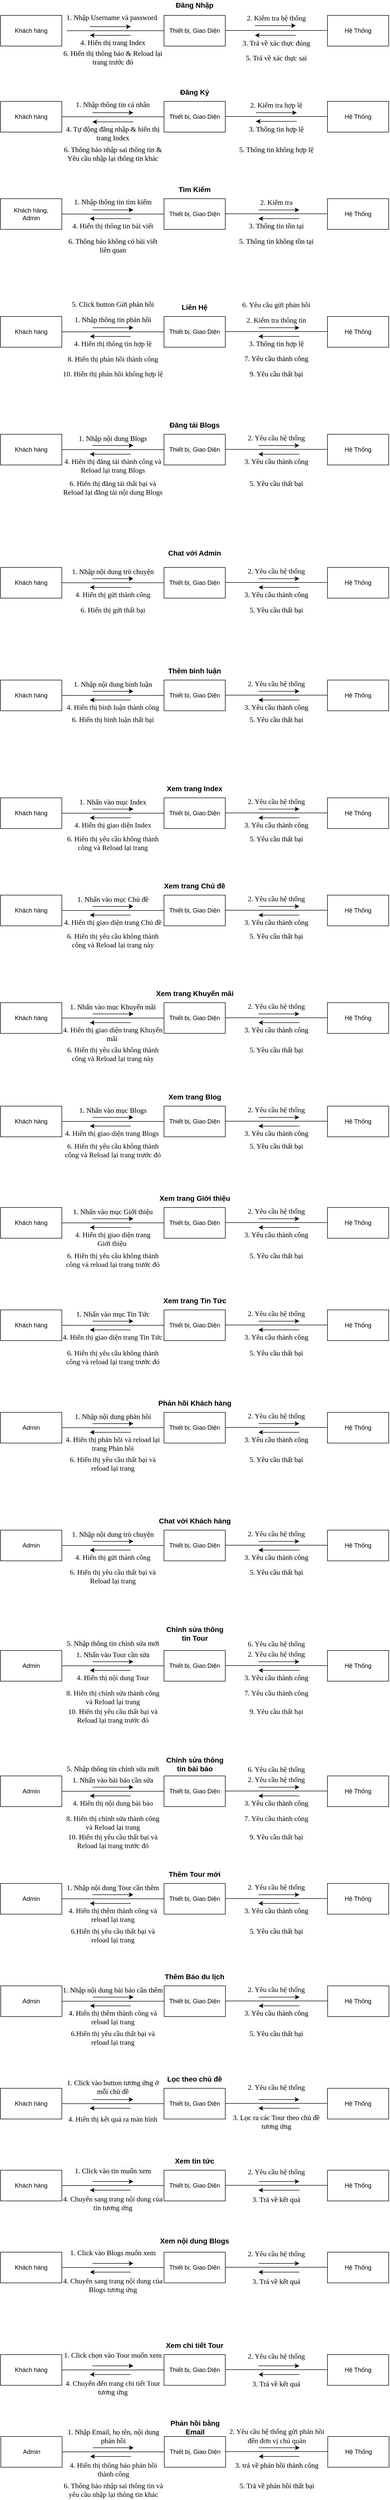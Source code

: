 <mxfile version="14.9.8" type="github">
  <diagram id="FsRad7_dDyPpwyNSVBpf" name="Page-1">
    <mxGraphModel dx="868" dy="450" grid="1" gridSize="10" guides="1" tooltips="1" connect="1" arrows="1" fold="1" page="1" pageScale="1" pageWidth="827" pageHeight="1169" math="0" shadow="0">
      <root>
        <mxCell id="0" />
        <mxCell id="1" parent="0" />
        <mxCell id="bCuMms9HzLEhdNznTUdz-20" value="Khách hàng" style="rounded=0;whiteSpace=wrap;html=1;" parent="1" vertex="1">
          <mxGeometry x="10" y="100" width="120" height="60" as="geometry" />
        </mxCell>
        <mxCell id="bCuMms9HzLEhdNznTUdz-21" value="Thiết bị, Giao Diện" style="rounded=0;whiteSpace=wrap;html=1;" parent="1" vertex="1">
          <mxGeometry x="330" y="100" width="120" height="60" as="geometry" />
        </mxCell>
        <mxCell id="bCuMms9HzLEhdNznTUdz-22" value="Hệ Thống" style="rounded=0;whiteSpace=wrap;html=1;" parent="1" vertex="1">
          <mxGeometry x="650" y="100" width="120" height="60" as="geometry" />
        </mxCell>
        <mxCell id="bCuMms9HzLEhdNznTUdz-23" value="" style="endArrow=none;html=1;entryX=0;entryY=0.5;entryDx=0;entryDy=0;" parent="1" target="bCuMms9HzLEhdNznTUdz-21" edge="1">
          <mxGeometry width="50" height="50" relative="1" as="geometry">
            <mxPoint x="140" y="130.0" as="sourcePoint" />
            <mxPoint x="190" y="80" as="targetPoint" />
          </mxGeometry>
        </mxCell>
        <mxCell id="bCuMms9HzLEhdNznTUdz-25" value="" style="endArrow=classic;html=1;" parent="1" edge="1">
          <mxGeometry width="50" height="50" relative="1" as="geometry">
            <mxPoint x="185" y="122.0" as="sourcePoint" />
            <mxPoint x="265" y="122.0" as="targetPoint" />
          </mxGeometry>
        </mxCell>
        <mxCell id="bCuMms9HzLEhdNznTUdz-26" value="" style="endArrow=classic;html=1;" parent="1" edge="1">
          <mxGeometry width="50" height="50" relative="1" as="geometry">
            <mxPoint x="508" y="120.0" as="sourcePoint" />
            <mxPoint x="588.0" y="120.0" as="targetPoint" />
          </mxGeometry>
        </mxCell>
        <mxCell id="bCuMms9HzLEhdNznTUdz-27" value="" style="endArrow=classic;html=1;" parent="1" edge="1">
          <mxGeometry width="50" height="50" relative="1" as="geometry">
            <mxPoint x="588.0" y="139.0" as="sourcePoint" />
            <mxPoint x="508" y="139.0" as="targetPoint" />
          </mxGeometry>
        </mxCell>
        <mxCell id="bCuMms9HzLEhdNznTUdz-28" value="" style="endArrow=classic;html=1;" parent="1" edge="1">
          <mxGeometry width="50" height="50" relative="1" as="geometry">
            <mxPoint x="265" y="139.0" as="sourcePoint" />
            <mxPoint x="185" y="139.0" as="targetPoint" />
          </mxGeometry>
        </mxCell>
        <mxCell id="bCuMms9HzLEhdNznTUdz-29" value="&lt;span style=&quot;color: rgb(0 , 0 , 0) ; font-family: &amp;#34;times new roman&amp;#34; ; font-size: 14px ; font-style: normal ; font-weight: 400 ; letter-spacing: normal ; text-align: center ; text-indent: 0px ; text-transform: none ; word-spacing: 0px ; background-color: rgb(248 , 249 , 250) ; display: inline ; float: none&quot;&gt;&amp;nbsp; 1. Nhập Username và password&lt;/span&gt;" style="text;whiteSpace=wrap;html=1;" parent="1" vertex="1">
          <mxGeometry x="130" y="90" width="200" height="30" as="geometry" />
        </mxCell>
        <mxCell id="bCuMms9HzLEhdNznTUdz-30" value="&lt;div style=&quot;&quot;&gt;&lt;span style=&quot;font-size: 14px&quot;&gt;&lt;font face=&quot;times new roman&quot;&gt;2. Kiểm tra hệ thống&lt;/font&gt;&lt;/span&gt;&lt;/div&gt;" style="text;whiteSpace=wrap;html=1;align=center;" parent="1" vertex="1">
          <mxGeometry x="450" y="90" width="200" height="30" as="geometry" />
        </mxCell>
        <mxCell id="bCuMms9HzLEhdNznTUdz-31" value="&lt;span style=&quot;color: rgb(0, 0, 0); font-family: &amp;quot;times new roman&amp;quot;; font-size: 14px; font-style: normal; font-weight: 400; letter-spacing: normal; text-indent: 0px; text-transform: none; word-spacing: 0px; background-color: rgb(248, 249, 250); display: inline; float: none;&quot;&gt;3. Trả về xác thực đúng&lt;/span&gt;" style="text;whiteSpace=wrap;html=1;align=center;" parent="1" vertex="1">
          <mxGeometry x="450" y="140" width="200" height="30" as="geometry" />
        </mxCell>
        <mxCell id="bCuMms9HzLEhdNznTUdz-32" value="&lt;span style=&quot;color: rgb(0 , 0 , 0) ; font-family: &amp;#34;times new roman&amp;#34; ; font-size: 14px ; font-style: normal ; font-weight: 400 ; letter-spacing: normal ; text-indent: 0px ; text-transform: none ; word-spacing: 0px ; background-color: rgb(248 , 249 , 250) ; display: inline ; float: none&quot;&gt;4. Hiển thị trang Index&lt;/span&gt;" style="text;whiteSpace=wrap;html=1;align=center;" parent="1" vertex="1">
          <mxGeometry x="130" y="139" width="200" height="30" as="geometry" />
        </mxCell>
        <mxCell id="bCuMms9HzLEhdNznTUdz-33" value="&lt;span style=&quot;color: rgb(0, 0, 0); font-family: &amp;quot;times new roman&amp;quot;; font-size: 14px; font-style: normal; font-weight: 400; letter-spacing: normal; text-indent: 0px; text-transform: none; word-spacing: 0px; background-color: rgb(248, 249, 250); display: inline; float: none;&quot;&gt;5. Trả về xác thực sai&lt;/span&gt;" style="text;whiteSpace=wrap;html=1;align=center;" parent="1" vertex="1">
          <mxGeometry x="450" y="169" width="200" height="30" as="geometry" />
        </mxCell>
        <mxCell id="bCuMms9HzLEhdNznTUdz-34" value="&lt;span style=&quot;color: rgb(0 , 0 , 0) ; font-family: &amp;#34;times new roman&amp;#34; ; font-size: 14px ; font-style: normal ; font-weight: 400 ; letter-spacing: normal ; text-indent: 0px ; text-transform: none ; word-spacing: 0px ; background-color: rgb(248 , 249 , 250) ; display: inline ; float: none&quot;&gt;6. Hiển thị thông báo &amp;amp; Reload lại trang trước đó&lt;/span&gt;" style="text;whiteSpace=wrap;html=1;align=center;" parent="1" vertex="1">
          <mxGeometry x="130" y="160" width="200" height="30" as="geometry" />
        </mxCell>
        <mxCell id="bCuMms9HzLEhdNznTUdz-35" style="edgeStyle=orthogonalEdgeStyle;rounded=0;orthogonalLoop=1;jettySize=auto;html=1;exitX=0.5;exitY=1;exitDx=0;exitDy=0;" parent="1" source="bCuMms9HzLEhdNznTUdz-29" target="bCuMms9HzLEhdNznTUdz-29" edge="1">
          <mxGeometry relative="1" as="geometry" />
        </mxCell>
        <mxCell id="bCuMms9HzLEhdNznTUdz-36" value="&lt;b&gt;&lt;font style=&quot;font-size: 14px&quot;&gt;Đăng Nhập&lt;/font&gt;&lt;/b&gt;" style="text;html=1;strokeColor=none;fillColor=none;align=center;verticalAlign=middle;whiteSpace=wrap;rounded=0;" parent="1" vertex="1">
          <mxGeometry x="350" y="70" width="80" height="20" as="geometry" />
        </mxCell>
        <mxCell id="kBAUV18_ilSLkqPBb4wo-1" value="Khách hàng" style="rounded=0;whiteSpace=wrap;html=1;" parent="1" vertex="1">
          <mxGeometry x="10" y="268" width="120" height="60" as="geometry" />
        </mxCell>
        <mxCell id="kBAUV18_ilSLkqPBb4wo-2" value="Thiết bị, Giao Diện" style="rounded=0;whiteSpace=wrap;html=1;" parent="1" vertex="1">
          <mxGeometry x="330" y="268" width="120" height="60" as="geometry" />
        </mxCell>
        <mxCell id="kBAUV18_ilSLkqPBb4wo-3" value="Hệ Thống" style="rounded=0;whiteSpace=wrap;html=1;" parent="1" vertex="1">
          <mxGeometry x="650" y="268" width="120" height="60" as="geometry" />
        </mxCell>
        <mxCell id="kBAUV18_ilSLkqPBb4wo-4" value="" style="endArrow=none;html=1;entryX=0;entryY=0.5;entryDx=0;entryDy=0;exitX=1;exitY=0.5;exitDx=0;exitDy=0;" parent="1" source="kBAUV18_ilSLkqPBb4wo-1" target="kBAUV18_ilSLkqPBb4wo-2" edge="1">
          <mxGeometry width="50" height="50" relative="1" as="geometry">
            <mxPoint x="140" y="298.0" as="sourcePoint" />
            <mxPoint x="190" y="248" as="targetPoint" />
          </mxGeometry>
        </mxCell>
        <mxCell id="kBAUV18_ilSLkqPBb4wo-6" value="" style="endArrow=classic;html=1;" parent="1" edge="1">
          <mxGeometry width="50" height="50" relative="1" as="geometry">
            <mxPoint x="190" y="290.0" as="sourcePoint" />
            <mxPoint x="270" y="290.0" as="targetPoint" />
          </mxGeometry>
        </mxCell>
        <mxCell id="kBAUV18_ilSLkqPBb4wo-7" value="" style="endArrow=classic;html=1;" parent="1" edge="1">
          <mxGeometry width="50" height="50" relative="1" as="geometry">
            <mxPoint x="510" y="290.0" as="sourcePoint" />
            <mxPoint x="590.0" y="290.0" as="targetPoint" />
          </mxGeometry>
        </mxCell>
        <mxCell id="kBAUV18_ilSLkqPBb4wo-8" value="" style="endArrow=classic;html=1;" parent="1" edge="1">
          <mxGeometry width="50" height="50" relative="1" as="geometry">
            <mxPoint x="590.0" y="307.0" as="sourcePoint" />
            <mxPoint x="510" y="307.0" as="targetPoint" />
          </mxGeometry>
        </mxCell>
        <mxCell id="kBAUV18_ilSLkqPBb4wo-9" value="" style="endArrow=classic;html=1;" parent="1" edge="1">
          <mxGeometry width="50" height="50" relative="1" as="geometry">
            <mxPoint x="270" y="308.0" as="sourcePoint" />
            <mxPoint x="190" y="308.0" as="targetPoint" />
          </mxGeometry>
        </mxCell>
        <mxCell id="kBAUV18_ilSLkqPBb4wo-10" value="&lt;span style=&quot;color: rgb(0, 0, 0); font-family: &amp;quot;times new roman&amp;quot;; font-size: 14px; font-style: normal; font-weight: 400; letter-spacing: normal; text-indent: 0px; text-transform: none; word-spacing: 0px; background-color: rgb(248, 249, 250); display: inline; float: none;&quot;&gt;1. Nhập thông tin cá nhân&lt;/span&gt;" style="text;whiteSpace=wrap;html=1;align=center;" parent="1" vertex="1">
          <mxGeometry x="130" y="260" width="200" height="30" as="geometry" />
        </mxCell>
        <mxCell id="kBAUV18_ilSLkqPBb4wo-11" value="&lt;div style=&quot;&quot;&gt;&lt;span style=&quot;font-size: 14px&quot;&gt;&lt;font face=&quot;times new roman&quot;&gt;2. Kiểm tra hợp lệ&lt;/font&gt;&lt;/span&gt;&lt;/div&gt;" style="text;whiteSpace=wrap;html=1;align=center;" parent="1" vertex="1">
          <mxGeometry x="450" y="260" width="200" height="30" as="geometry" />
        </mxCell>
        <mxCell id="kBAUV18_ilSLkqPBb4wo-12" value="&lt;span style=&quot;color: rgb(0, 0, 0); font-family: &amp;quot;times new roman&amp;quot;; font-size: 14px; font-style: normal; font-weight: 400; letter-spacing: normal; text-indent: 0px; text-transform: none; word-spacing: 0px; background-color: rgb(248, 249, 250); display: inline; float: none;&quot;&gt;3. Thông tin hợp lệ&lt;/span&gt;" style="text;whiteSpace=wrap;html=1;align=center;" parent="1" vertex="1">
          <mxGeometry x="450" y="308" width="200" height="30" as="geometry" />
        </mxCell>
        <mxCell id="kBAUV18_ilSLkqPBb4wo-13" value="&lt;span style=&quot;color: rgb(0 , 0 , 0) ; font-family: &amp;#34;times new roman&amp;#34; ; font-size: 14px ; font-style: normal ; font-weight: 400 ; letter-spacing: normal ; text-indent: 0px ; text-transform: none ; word-spacing: 0px ; background-color: rgb(248 , 249 , 250) ; display: inline ; float: none&quot;&gt;4. Tự động đăng nhập &amp;amp; hiển thị trang Index&lt;/span&gt;" style="text;whiteSpace=wrap;html=1;align=center;" parent="1" vertex="1">
          <mxGeometry x="130" y="308" width="200" height="30" as="geometry" />
        </mxCell>
        <mxCell id="kBAUV18_ilSLkqPBb4wo-14" value="&lt;span style=&quot;color: rgb(0, 0, 0); font-family: &amp;quot;times new roman&amp;quot;; font-size: 14px; font-style: normal; font-weight: 400; letter-spacing: normal; text-indent: 0px; text-transform: none; word-spacing: 0px; background-color: rgb(248, 249, 250); display: inline; float: none;&quot;&gt;5. Thông tin không hợp lệ&lt;/span&gt;" style="text;whiteSpace=wrap;html=1;align=center;" parent="1" vertex="1">
          <mxGeometry x="450" y="348" width="200" height="30" as="geometry" />
        </mxCell>
        <mxCell id="kBAUV18_ilSLkqPBb4wo-15" value="&lt;span style=&quot;color: rgb(0 , 0 , 0) ; font-family: &amp;#34;times new roman&amp;#34; ; font-size: 14px ; font-style: normal ; font-weight: 400 ; letter-spacing: normal ; text-indent: 0px ; text-transform: none ; word-spacing: 0px ; background-color: rgb(248 , 249 , 250) ; display: inline ; float: none&quot;&gt;6. Thông báo nhập sai thông tin &amp;amp; Yêu cầu nhập lại thông tin khác&lt;/span&gt;" style="text;whiteSpace=wrap;html=1;align=center;" parent="1" vertex="1">
          <mxGeometry x="130" y="348" width="200" height="30" as="geometry" />
        </mxCell>
        <mxCell id="kBAUV18_ilSLkqPBb4wo-16" style="edgeStyle=orthogonalEdgeStyle;rounded=0;orthogonalLoop=1;jettySize=auto;html=1;exitX=0.5;exitY=1;exitDx=0;exitDy=0;" parent="1" source="kBAUV18_ilSLkqPBb4wo-10" target="kBAUV18_ilSLkqPBb4wo-10" edge="1">
          <mxGeometry relative="1" as="geometry" />
        </mxCell>
        <mxCell id="kBAUV18_ilSLkqPBb4wo-17" value="&lt;b&gt;&lt;font style=&quot;font-size: 14px&quot;&gt;Đăng Ký&lt;/font&gt;&lt;/b&gt;" style="text;html=1;strokeColor=none;fillColor=none;align=center;verticalAlign=middle;whiteSpace=wrap;rounded=0;" parent="1" vertex="1">
          <mxGeometry x="350" y="240" width="80" height="20" as="geometry" />
        </mxCell>
        <mxCell id="kBAUV18_ilSLkqPBb4wo-19" value="Khách hàng,&lt;br&gt;Admin" style="rounded=0;whiteSpace=wrap;html=1;" parent="1" vertex="1">
          <mxGeometry x="10" y="458" width="120" height="60" as="geometry" />
        </mxCell>
        <mxCell id="kBAUV18_ilSLkqPBb4wo-20" value="Thiết bị, Giao Diện" style="rounded=0;whiteSpace=wrap;html=1;" parent="1" vertex="1">
          <mxGeometry x="330" y="458" width="120" height="60" as="geometry" />
        </mxCell>
        <mxCell id="kBAUV18_ilSLkqPBb4wo-21" value="Hệ Thống" style="rounded=0;whiteSpace=wrap;html=1;" parent="1" vertex="1">
          <mxGeometry x="650" y="458" width="120" height="60" as="geometry" />
        </mxCell>
        <mxCell id="kBAUV18_ilSLkqPBb4wo-22" value="" style="endArrow=none;html=1;entryX=0;entryY=0.5;entryDx=0;entryDy=0;exitX=1;exitY=0.5;exitDx=0;exitDy=0;exitPerimeter=0;" parent="1" source="kBAUV18_ilSLkqPBb4wo-19" target="kBAUV18_ilSLkqPBb4wo-20" edge="1">
          <mxGeometry width="50" height="50" relative="1" as="geometry">
            <mxPoint x="140" y="488.0" as="sourcePoint" />
            <mxPoint x="190" y="438" as="targetPoint" />
          </mxGeometry>
        </mxCell>
        <mxCell id="kBAUV18_ilSLkqPBb4wo-24" value="" style="endArrow=classic;html=1;" parent="1" edge="1">
          <mxGeometry width="50" height="50" relative="1" as="geometry">
            <mxPoint x="190" y="480.0" as="sourcePoint" />
            <mxPoint x="270" y="480.0" as="targetPoint" />
          </mxGeometry>
        </mxCell>
        <mxCell id="kBAUV18_ilSLkqPBb4wo-25" value="" style="endArrow=classic;html=1;" parent="1" edge="1">
          <mxGeometry width="50" height="50" relative="1" as="geometry">
            <mxPoint x="515" y="480.0" as="sourcePoint" />
            <mxPoint x="595.0" y="480.0" as="targetPoint" />
          </mxGeometry>
        </mxCell>
        <mxCell id="kBAUV18_ilSLkqPBb4wo-26" value="" style="endArrow=classic;html=1;" parent="1" edge="1">
          <mxGeometry width="50" height="50" relative="1" as="geometry">
            <mxPoint x="595.0" y="497.0" as="sourcePoint" />
            <mxPoint x="515" y="497.0" as="targetPoint" />
          </mxGeometry>
        </mxCell>
        <mxCell id="kBAUV18_ilSLkqPBb4wo-27" value="" style="endArrow=classic;html=1;" parent="1" edge="1">
          <mxGeometry width="50" height="50" relative="1" as="geometry">
            <mxPoint x="265" y="497.0" as="sourcePoint" />
            <mxPoint x="185" y="497.0" as="targetPoint" />
          </mxGeometry>
        </mxCell>
        <mxCell id="kBAUV18_ilSLkqPBb4wo-28" value="&lt;span style=&quot;color: rgb(0 , 0 , 0) ; font-family: &amp;#34;times new roman&amp;#34; ; font-size: 14px ; font-style: normal ; font-weight: 400 ; letter-spacing: normal ; text-indent: 0px ; text-transform: none ; word-spacing: 0px ; background-color: rgb(248 , 249 , 250) ; display: inline ; float: none&quot;&gt;1. Nhập thông tin tìm kiếm&lt;/span&gt;" style="text;whiteSpace=wrap;html=1;align=center;" parent="1" vertex="1">
          <mxGeometry x="130" y="450" width="200" height="30" as="geometry" />
        </mxCell>
        <mxCell id="kBAUV18_ilSLkqPBb4wo-29" value="&lt;div&gt;&lt;span style=&quot;font-size: 14px&quot;&gt;&lt;font face=&quot;times new roman&quot;&gt;2. Kiểm tra&lt;/font&gt;&lt;/span&gt;&lt;/div&gt;" style="text;whiteSpace=wrap;html=1;align=center;" parent="1" vertex="1">
          <mxGeometry x="450" y="450" width="200" height="30" as="geometry" />
        </mxCell>
        <mxCell id="kBAUV18_ilSLkqPBb4wo-30" value="&lt;span style=&quot;color: rgb(0, 0, 0); font-family: &amp;quot;times new roman&amp;quot;; font-size: 14px; font-style: normal; font-weight: 400; letter-spacing: normal; text-indent: 0px; text-transform: none; word-spacing: 0px; background-color: rgb(248, 249, 250); display: inline; float: none;&quot;&gt;3. Thông tin tồn tại&lt;/span&gt;" style="text;whiteSpace=wrap;html=1;align=center;" parent="1" vertex="1">
          <mxGeometry x="450" y="497" width="200" height="30" as="geometry" />
        </mxCell>
        <mxCell id="kBAUV18_ilSLkqPBb4wo-31" value="&lt;font face=&quot;times new roman&quot;&gt;&lt;span style=&quot;font-size: 14px&quot;&gt;4. Hiển thị thông tin bài viết&lt;/span&gt;&lt;/font&gt;" style="text;whiteSpace=wrap;html=1;align=center;" parent="1" vertex="1">
          <mxGeometry x="130" y="497" width="200" height="30" as="geometry" />
        </mxCell>
        <mxCell id="kBAUV18_ilSLkqPBb4wo-32" value="&lt;span style=&quot;color: rgb(0 , 0 , 0) ; font-family: &amp;#34;times new roman&amp;#34; ; font-size: 14px ; font-style: normal ; font-weight: 400 ; letter-spacing: normal ; text-indent: 0px ; text-transform: none ; word-spacing: 0px ; background-color: rgb(248 , 249 , 250) ; display: inline ; float: none&quot;&gt;5. Thông tin không tồn tại&lt;/span&gt;" style="text;whiteSpace=wrap;html=1;align=center;" parent="1" vertex="1">
          <mxGeometry x="450" y="527" width="200" height="30" as="geometry" />
        </mxCell>
        <mxCell id="kBAUV18_ilSLkqPBb4wo-33" value="&lt;span style=&quot;color: rgb(0 , 0 , 0) ; font-family: &amp;#34;times new roman&amp;#34; ; font-size: 14px ; font-style: normal ; font-weight: 400 ; letter-spacing: normal ; text-indent: 0px ; text-transform: none ; word-spacing: 0px ; background-color: rgb(248 , 249 , 250) ; display: inline ; float: none&quot;&gt;6. Thông báo không có bài viết liên quan&lt;/span&gt;" style="text;whiteSpace=wrap;html=1;align=center;" parent="1" vertex="1">
          <mxGeometry x="130" y="527" width="200" height="30" as="geometry" />
        </mxCell>
        <mxCell id="kBAUV18_ilSLkqPBb4wo-34" style="edgeStyle=orthogonalEdgeStyle;rounded=0;orthogonalLoop=1;jettySize=auto;html=1;exitX=0.5;exitY=1;exitDx=0;exitDy=0;" parent="1" source="kBAUV18_ilSLkqPBb4wo-28" target="kBAUV18_ilSLkqPBb4wo-28" edge="1">
          <mxGeometry relative="1" as="geometry" />
        </mxCell>
        <mxCell id="kBAUV18_ilSLkqPBb4wo-35" value="&lt;b&gt;&lt;font style=&quot;font-size: 14px&quot;&gt;Tìm Kiếm&lt;/font&gt;&lt;/b&gt;" style="text;html=1;strokeColor=none;fillColor=none;align=center;verticalAlign=middle;whiteSpace=wrap;rounded=0;" parent="1" vertex="1">
          <mxGeometry x="350" y="430" width="80" height="20" as="geometry" />
        </mxCell>
        <mxCell id="bCAmUles-wWCvCAXNEfE-3" value="" style="endArrow=none;html=1;entryX=0;entryY=0.5;entryDx=0;entryDy=0;exitX=1;exitY=0.5;exitDx=0;exitDy=0;exitPerimeter=0;" parent="1" edge="1">
          <mxGeometry width="50" height="50" relative="1" as="geometry">
            <mxPoint x="450" y="487.5" as="sourcePoint" />
            <mxPoint x="650" y="487.5" as="targetPoint" />
          </mxGeometry>
        </mxCell>
        <mxCell id="bCAmUles-wWCvCAXNEfE-4" value="" style="endArrow=none;html=1;entryX=0;entryY=0.5;entryDx=0;entryDy=0;exitX=1;exitY=0.5;exitDx=0;exitDy=0;exitPerimeter=0;" parent="1" edge="1">
          <mxGeometry width="50" height="50" relative="1" as="geometry">
            <mxPoint x="450" y="129.5" as="sourcePoint" />
            <mxPoint x="650" y="129.5" as="targetPoint" />
          </mxGeometry>
        </mxCell>
        <mxCell id="bCAmUles-wWCvCAXNEfE-5" value="" style="endArrow=none;html=1;entryX=0;entryY=0.5;entryDx=0;entryDy=0;exitX=1;exitY=0.5;exitDx=0;exitDy=0;exitPerimeter=0;" parent="1" edge="1">
          <mxGeometry width="50" height="50" relative="1" as="geometry">
            <mxPoint x="450" y="297.5" as="sourcePoint" />
            <mxPoint x="650" y="297.5" as="targetPoint" />
          </mxGeometry>
        </mxCell>
        <mxCell id="k_XO3rFfYU2pKhXsBGkL-1" value="Khách hàng" style="rounded=0;whiteSpace=wrap;html=1;" parent="1" vertex="1">
          <mxGeometry x="10" y="688" width="120" height="60" as="geometry" />
        </mxCell>
        <mxCell id="k_XO3rFfYU2pKhXsBGkL-2" value="Thiết bị, Giao Diện" style="rounded=0;whiteSpace=wrap;html=1;" parent="1" vertex="1">
          <mxGeometry x="330" y="688" width="120" height="60" as="geometry" />
        </mxCell>
        <mxCell id="k_XO3rFfYU2pKhXsBGkL-3" value="Hệ Thống" style="rounded=0;whiteSpace=wrap;html=1;" parent="1" vertex="1">
          <mxGeometry x="650" y="688" width="120" height="60" as="geometry" />
        </mxCell>
        <mxCell id="k_XO3rFfYU2pKhXsBGkL-4" value="" style="endArrow=none;html=1;entryX=0;entryY=0.5;entryDx=0;entryDy=0;exitX=1;exitY=0.5;exitDx=0;exitDy=0;exitPerimeter=0;" parent="1" source="k_XO3rFfYU2pKhXsBGkL-1" target="k_XO3rFfYU2pKhXsBGkL-2" edge="1">
          <mxGeometry width="50" height="50" relative="1" as="geometry">
            <mxPoint x="140" y="718.0" as="sourcePoint" />
            <mxPoint x="190" y="668" as="targetPoint" />
          </mxGeometry>
        </mxCell>
        <mxCell id="k_XO3rFfYU2pKhXsBGkL-5" value="" style="endArrow=classic;html=1;" parent="1" edge="1">
          <mxGeometry width="50" height="50" relative="1" as="geometry">
            <mxPoint x="190" y="710.0" as="sourcePoint" />
            <mxPoint x="270" y="710.0" as="targetPoint" />
          </mxGeometry>
        </mxCell>
        <mxCell id="k_XO3rFfYU2pKhXsBGkL-6" value="" style="endArrow=classic;html=1;" parent="1" edge="1">
          <mxGeometry width="50" height="50" relative="1" as="geometry">
            <mxPoint x="515" y="710.0" as="sourcePoint" />
            <mxPoint x="595.0" y="710.0" as="targetPoint" />
          </mxGeometry>
        </mxCell>
        <mxCell id="k_XO3rFfYU2pKhXsBGkL-7" value="" style="endArrow=classic;html=1;" parent="1" edge="1">
          <mxGeometry width="50" height="50" relative="1" as="geometry">
            <mxPoint x="595.0" y="727.0" as="sourcePoint" />
            <mxPoint x="515" y="727.0" as="targetPoint" />
          </mxGeometry>
        </mxCell>
        <mxCell id="k_XO3rFfYU2pKhXsBGkL-8" value="" style="endArrow=classic;html=1;" parent="1" edge="1">
          <mxGeometry width="50" height="50" relative="1" as="geometry">
            <mxPoint x="265" y="727.0" as="sourcePoint" />
            <mxPoint x="185" y="727.0" as="targetPoint" />
          </mxGeometry>
        </mxCell>
        <mxCell id="k_XO3rFfYU2pKhXsBGkL-9" value="&lt;span style=&quot;color: rgb(0 , 0 , 0) ; font-family: &amp;#34;times new roman&amp;#34; ; font-size: 14px ; font-style: normal ; font-weight: 400 ; letter-spacing: normal ; text-indent: 0px ; text-transform: none ; word-spacing: 0px ; background-color: rgb(248 , 249 , 250) ; display: inline ; float: none&quot;&gt;1. Nhập thông tin phản hồi&lt;/span&gt;" style="text;whiteSpace=wrap;html=1;align=center;" parent="1" vertex="1">
          <mxGeometry x="130" y="680" width="200" height="30" as="geometry" />
        </mxCell>
        <mxCell id="k_XO3rFfYU2pKhXsBGkL-10" value="&lt;div&gt;&lt;span style=&quot;font-size: 14px&quot;&gt;&lt;font face=&quot;times new roman&quot;&gt;2. Kiểm tra thông tin&lt;/font&gt;&lt;/span&gt;&lt;/div&gt;&lt;div&gt;&lt;span style=&quot;font-size: 14px&quot;&gt;&lt;font face=&quot;times new roman&quot;&gt;&lt;br&gt;&lt;/font&gt;&lt;/span&gt;&lt;/div&gt;" style="text;whiteSpace=wrap;html=1;align=center;" parent="1" vertex="1">
          <mxGeometry x="450" y="680" width="200" height="30" as="geometry" />
        </mxCell>
        <mxCell id="k_XO3rFfYU2pKhXsBGkL-11" value="&lt;span style=&quot;color: rgb(0 , 0 , 0) ; font-family: &amp;#34;times new roman&amp;#34; ; font-size: 14px ; font-style: normal ; font-weight: 400 ; letter-spacing: normal ; text-indent: 0px ; text-transform: none ; word-spacing: 0px ; background-color: rgb(248 , 249 , 250) ; display: inline ; float: none&quot;&gt;3. Thông tin hợp lệ&lt;/span&gt;" style="text;whiteSpace=wrap;html=1;align=center;" parent="1" vertex="1">
          <mxGeometry x="450" y="727" width="200" height="30" as="geometry" />
        </mxCell>
        <mxCell id="k_XO3rFfYU2pKhXsBGkL-12" value="&lt;font face=&quot;times new roman&quot;&gt;&lt;span style=&quot;font-size: 14px&quot;&gt;4. Hiển thị thông tin hợp lệ&lt;/span&gt;&lt;/font&gt;" style="text;whiteSpace=wrap;html=1;align=center;" parent="1" vertex="1">
          <mxGeometry x="130" y="727" width="200" height="30" as="geometry" />
        </mxCell>
        <mxCell id="k_XO3rFfYU2pKhXsBGkL-14" value="&lt;font face=&quot;times new roman&quot;&gt;&lt;span style=&quot;font-size: 14px&quot;&gt;8. Hiển thị phản hồi thành công&lt;/span&gt;&lt;/font&gt;" style="text;whiteSpace=wrap;html=1;align=center;" parent="1" vertex="1">
          <mxGeometry x="130" y="757" width="200" height="30" as="geometry" />
        </mxCell>
        <mxCell id="k_XO3rFfYU2pKhXsBGkL-15" style="edgeStyle=orthogonalEdgeStyle;rounded=0;orthogonalLoop=1;jettySize=auto;html=1;exitX=0.5;exitY=1;exitDx=0;exitDy=0;" parent="1" source="k_XO3rFfYU2pKhXsBGkL-9" target="k_XO3rFfYU2pKhXsBGkL-9" edge="1">
          <mxGeometry relative="1" as="geometry" />
        </mxCell>
        <mxCell id="k_XO3rFfYU2pKhXsBGkL-16" value="&lt;b&gt;&lt;font style=&quot;font-size: 14px&quot;&gt;Liên Hệ&lt;/font&gt;&lt;/b&gt;" style="text;html=1;strokeColor=none;fillColor=none;align=center;verticalAlign=middle;whiteSpace=wrap;rounded=0;" parent="1" vertex="1">
          <mxGeometry x="350" y="660" width="80" height="20" as="geometry" />
        </mxCell>
        <mxCell id="k_XO3rFfYU2pKhXsBGkL-17" value="" style="endArrow=none;html=1;entryX=0;entryY=0.5;entryDx=0;entryDy=0;exitX=1;exitY=0.5;exitDx=0;exitDy=0;exitPerimeter=0;" parent="1" edge="1">
          <mxGeometry width="50" height="50" relative="1" as="geometry">
            <mxPoint x="450" y="717.5" as="sourcePoint" />
            <mxPoint x="650" y="717.5" as="targetPoint" />
          </mxGeometry>
        </mxCell>
        <mxCell id="k_XO3rFfYU2pKhXsBGkL-23" value="&lt;font face=&quot;times new roman&quot;&gt;&lt;span style=&quot;font-size: 14px&quot;&gt;10. Hiển thị phản hồi không hợp lệ&lt;/span&gt;&lt;/font&gt;" style="text;whiteSpace=wrap;html=1;align=center;" parent="1" vertex="1">
          <mxGeometry x="130" y="786" width="200" height="30" as="geometry" />
        </mxCell>
        <mxCell id="k_XO3rFfYU2pKhXsBGkL-24" value="Khách hàng" style="rounded=0;whiteSpace=wrap;html=1;" parent="1" vertex="1">
          <mxGeometry x="10" y="918" width="120" height="60" as="geometry" />
        </mxCell>
        <mxCell id="k_XO3rFfYU2pKhXsBGkL-25" value="Thiết bị, Giao Diện" style="rounded=0;whiteSpace=wrap;html=1;" parent="1" vertex="1">
          <mxGeometry x="330" y="918" width="120" height="60" as="geometry" />
        </mxCell>
        <mxCell id="k_XO3rFfYU2pKhXsBGkL-26" value="Hệ Thống" style="rounded=0;whiteSpace=wrap;html=1;" parent="1" vertex="1">
          <mxGeometry x="650" y="918" width="120" height="60" as="geometry" />
        </mxCell>
        <mxCell id="k_XO3rFfYU2pKhXsBGkL-27" value="" style="endArrow=none;html=1;entryX=0;entryY=0.5;entryDx=0;entryDy=0;exitX=1;exitY=0.5;exitDx=0;exitDy=0;exitPerimeter=0;" parent="1" source="k_XO3rFfYU2pKhXsBGkL-24" target="k_XO3rFfYU2pKhXsBGkL-25" edge="1">
          <mxGeometry width="50" height="50" relative="1" as="geometry">
            <mxPoint x="140" y="948.0" as="sourcePoint" />
            <mxPoint x="190" y="898" as="targetPoint" />
          </mxGeometry>
        </mxCell>
        <mxCell id="k_XO3rFfYU2pKhXsBGkL-28" value="" style="endArrow=classic;html=1;" parent="1" edge="1">
          <mxGeometry width="50" height="50" relative="1" as="geometry">
            <mxPoint x="190" y="940.0" as="sourcePoint" />
            <mxPoint x="270" y="940.0" as="targetPoint" />
          </mxGeometry>
        </mxCell>
        <mxCell id="k_XO3rFfYU2pKhXsBGkL-29" value="" style="endArrow=classic;html=1;" parent="1" edge="1">
          <mxGeometry width="50" height="50" relative="1" as="geometry">
            <mxPoint x="515" y="940.0" as="sourcePoint" />
            <mxPoint x="595.0" y="940.0" as="targetPoint" />
          </mxGeometry>
        </mxCell>
        <mxCell id="k_XO3rFfYU2pKhXsBGkL-30" value="" style="endArrow=classic;html=1;" parent="1" edge="1">
          <mxGeometry width="50" height="50" relative="1" as="geometry">
            <mxPoint x="595.0" y="957.0" as="sourcePoint" />
            <mxPoint x="515" y="957.0" as="targetPoint" />
          </mxGeometry>
        </mxCell>
        <mxCell id="k_XO3rFfYU2pKhXsBGkL-31" value="" style="endArrow=classic;html=1;" parent="1" edge="1">
          <mxGeometry width="50" height="50" relative="1" as="geometry">
            <mxPoint x="265" y="957.0" as="sourcePoint" />
            <mxPoint x="185" y="957.0" as="targetPoint" />
          </mxGeometry>
        </mxCell>
        <mxCell id="k_XO3rFfYU2pKhXsBGkL-32" value="&lt;span style=&quot;color: rgb(0 , 0 , 0) ; font-family: &amp;#34;times new roman&amp;#34; ; font-size: 14px ; font-style: normal ; font-weight: 400 ; letter-spacing: normal ; text-indent: 0px ; text-transform: none ; word-spacing: 0px ; background-color: rgb(248 , 249 , 250) ; display: inline ; float: none&quot;&gt;1. Nhập nội dung Blogs&lt;/span&gt;" style="text;whiteSpace=wrap;html=1;align=center;" parent="1" vertex="1">
          <mxGeometry x="130" y="912" width="200" height="30" as="geometry" />
        </mxCell>
        <mxCell id="k_XO3rFfYU2pKhXsBGkL-33" value="&lt;div&gt;&lt;span style=&quot;font-size: 14px&quot;&gt;&lt;font face=&quot;times new roman&quot;&gt;2. Yêu cầu hệ thống&lt;/font&gt;&lt;/span&gt;&lt;/div&gt;&lt;div&gt;&lt;span style=&quot;font-size: 14px&quot;&gt;&lt;font face=&quot;times new roman&quot;&gt;&lt;br&gt;&lt;/font&gt;&lt;/span&gt;&lt;/div&gt;" style="text;whiteSpace=wrap;html=1;align=center;" parent="1" vertex="1">
          <mxGeometry x="450" y="910" width="200" height="30" as="geometry" />
        </mxCell>
        <mxCell id="k_XO3rFfYU2pKhXsBGkL-34" value="&lt;span style=&quot;color: rgb(0 , 0 , 0) ; font-family: &amp;#34;times new roman&amp;#34; ; font-size: 14px ; font-style: normal ; font-weight: 400 ; letter-spacing: normal ; text-indent: 0px ; text-transform: none ; word-spacing: 0px ; background-color: rgb(248 , 249 , 250) ; display: inline ; float: none&quot;&gt;3. Yêu cầu thành công&lt;/span&gt;" style="text;whiteSpace=wrap;html=1;align=center;" parent="1" vertex="1">
          <mxGeometry x="450" y="957" width="200" height="30" as="geometry" />
        </mxCell>
        <mxCell id="k_XO3rFfYU2pKhXsBGkL-35" value="&lt;font face=&quot;times new roman&quot;&gt;&lt;span style=&quot;font-size: 14px&quot;&gt;4. Hiển thị đăng tải thành công và Reload lại trang Blogs&lt;/span&gt;&lt;/font&gt;" style="text;whiteSpace=wrap;html=1;align=center;" parent="1" vertex="1">
          <mxGeometry x="130" y="957" width="200" height="30" as="geometry" />
        </mxCell>
        <mxCell id="k_XO3rFfYU2pKhXsBGkL-36" value="&lt;span style=&quot;color: rgb(0 , 0 , 0) ; font-family: &amp;#34;times new roman&amp;#34; ; font-size: 14px ; font-style: normal ; font-weight: 400 ; letter-spacing: normal ; text-indent: 0px ; text-transform: none ; word-spacing: 0px ; background-color: rgb(248 , 249 , 250) ; display: inline ; float: none&quot;&gt;5. Yêu cầu thất bại&lt;/span&gt;" style="text;whiteSpace=wrap;html=1;align=center;" parent="1" vertex="1">
          <mxGeometry x="450" y="1000" width="200" height="30" as="geometry" />
        </mxCell>
        <mxCell id="k_XO3rFfYU2pKhXsBGkL-37" value="&lt;font face=&quot;times new roman&quot;&gt;&lt;span style=&quot;font-size: 14px&quot;&gt;6. Hiển thị đăng tải thất bại và Reload lại đăng tải nội dung Blogs&lt;/span&gt;&lt;/font&gt;" style="text;whiteSpace=wrap;html=1;align=center;" parent="1" vertex="1">
          <mxGeometry x="130" y="1000" width="200" height="30" as="geometry" />
        </mxCell>
        <mxCell id="k_XO3rFfYU2pKhXsBGkL-38" style="edgeStyle=orthogonalEdgeStyle;rounded=0;orthogonalLoop=1;jettySize=auto;html=1;exitX=0.5;exitY=1;exitDx=0;exitDy=0;" parent="1" source="k_XO3rFfYU2pKhXsBGkL-32" target="k_XO3rFfYU2pKhXsBGkL-32" edge="1">
          <mxGeometry relative="1" as="geometry" />
        </mxCell>
        <mxCell id="k_XO3rFfYU2pKhXsBGkL-39" value="&lt;span style=&quot;font-size: 14px&quot;&gt;&lt;b&gt;Đăng tải Blogs&lt;/b&gt;&lt;/span&gt;" style="text;html=1;strokeColor=none;fillColor=none;align=center;verticalAlign=middle;whiteSpace=wrap;rounded=0;" parent="1" vertex="1">
          <mxGeometry x="340" y="890" width="100" height="20" as="geometry" />
        </mxCell>
        <mxCell id="k_XO3rFfYU2pKhXsBGkL-40" value="" style="endArrow=none;html=1;entryX=0;entryY=0.5;entryDx=0;entryDy=0;exitX=1;exitY=0.5;exitDx=0;exitDy=0;exitPerimeter=0;" parent="1" edge="1">
          <mxGeometry width="50" height="50" relative="1" as="geometry">
            <mxPoint x="450" y="947.5" as="sourcePoint" />
            <mxPoint x="650" y="947.5" as="targetPoint" />
          </mxGeometry>
        </mxCell>
        <mxCell id="k_XO3rFfYU2pKhXsBGkL-44" value="Khách hàng" style="rounded=0;whiteSpace=wrap;html=1;" parent="1" vertex="1">
          <mxGeometry x="10" y="1178" width="120" height="60" as="geometry" />
        </mxCell>
        <mxCell id="k_XO3rFfYU2pKhXsBGkL-45" value="Thiết bị, Giao Diện" style="rounded=0;whiteSpace=wrap;html=1;" parent="1" vertex="1">
          <mxGeometry x="330" y="1178" width="120" height="60" as="geometry" />
        </mxCell>
        <mxCell id="k_XO3rFfYU2pKhXsBGkL-46" value="Hệ Thống" style="rounded=0;whiteSpace=wrap;html=1;" parent="1" vertex="1">
          <mxGeometry x="650" y="1178" width="120" height="60" as="geometry" />
        </mxCell>
        <mxCell id="k_XO3rFfYU2pKhXsBGkL-47" value="" style="endArrow=none;html=1;entryX=0;entryY=0.5;entryDx=0;entryDy=0;exitX=1;exitY=0.5;exitDx=0;exitDy=0;exitPerimeter=0;" parent="1" source="k_XO3rFfYU2pKhXsBGkL-44" target="k_XO3rFfYU2pKhXsBGkL-45" edge="1">
          <mxGeometry width="50" height="50" relative="1" as="geometry">
            <mxPoint x="140" y="1208.0" as="sourcePoint" />
            <mxPoint x="190" y="1158" as="targetPoint" />
          </mxGeometry>
        </mxCell>
        <mxCell id="k_XO3rFfYU2pKhXsBGkL-48" value="" style="endArrow=classic;html=1;" parent="1" edge="1">
          <mxGeometry width="50" height="50" relative="1" as="geometry">
            <mxPoint x="190" y="1200.0" as="sourcePoint" />
            <mxPoint x="270" y="1200.0" as="targetPoint" />
          </mxGeometry>
        </mxCell>
        <mxCell id="k_XO3rFfYU2pKhXsBGkL-49" value="" style="endArrow=classic;html=1;" parent="1" edge="1">
          <mxGeometry width="50" height="50" relative="1" as="geometry">
            <mxPoint x="515" y="1200.0" as="sourcePoint" />
            <mxPoint x="595.0" y="1200.0" as="targetPoint" />
          </mxGeometry>
        </mxCell>
        <mxCell id="k_XO3rFfYU2pKhXsBGkL-50" value="" style="endArrow=classic;html=1;" parent="1" edge="1">
          <mxGeometry width="50" height="50" relative="1" as="geometry">
            <mxPoint x="595.0" y="1217.0" as="sourcePoint" />
            <mxPoint x="515" y="1217.0" as="targetPoint" />
          </mxGeometry>
        </mxCell>
        <mxCell id="k_XO3rFfYU2pKhXsBGkL-51" value="" style="endArrow=classic;html=1;" parent="1" edge="1">
          <mxGeometry width="50" height="50" relative="1" as="geometry">
            <mxPoint x="265" y="1217.0" as="sourcePoint" />
            <mxPoint x="185" y="1217.0" as="targetPoint" />
          </mxGeometry>
        </mxCell>
        <mxCell id="k_XO3rFfYU2pKhXsBGkL-52" value="&lt;span style=&quot;color: rgb(0 , 0 , 0) ; font-family: &amp;#34;times new roman&amp;#34; ; font-size: 14px ; font-style: normal ; font-weight: 400 ; letter-spacing: normal ; text-indent: 0px ; text-transform: none ; word-spacing: 0px ; background-color: rgb(248 , 249 , 250) ; display: inline ; float: none&quot;&gt;1. Nhập nội dung trò chuyện&lt;/span&gt;" style="text;whiteSpace=wrap;html=1;align=center;" parent="1" vertex="1">
          <mxGeometry x="130" y="1172" width="200" height="30" as="geometry" />
        </mxCell>
        <mxCell id="k_XO3rFfYU2pKhXsBGkL-53" value="&lt;div&gt;&lt;span style=&quot;font-size: 14px&quot;&gt;&lt;font face=&quot;times new roman&quot;&gt;2. Yêu cầu hệ thống&lt;/font&gt;&lt;/span&gt;&lt;/div&gt;&lt;div&gt;&lt;span style=&quot;font-size: 14px&quot;&gt;&lt;font face=&quot;times new roman&quot;&gt;&lt;br&gt;&lt;/font&gt;&lt;/span&gt;&lt;/div&gt;" style="text;whiteSpace=wrap;html=1;align=center;" parent="1" vertex="1">
          <mxGeometry x="450" y="1170" width="200" height="30" as="geometry" />
        </mxCell>
        <mxCell id="k_XO3rFfYU2pKhXsBGkL-54" value="&lt;span style=&quot;color: rgb(0 , 0 , 0) ; font-family: &amp;#34;times new roman&amp;#34; ; font-size: 14px ; font-style: normal ; font-weight: 400 ; letter-spacing: normal ; text-indent: 0px ; text-transform: none ; word-spacing: 0px ; background-color: rgb(248 , 249 , 250) ; display: inline ; float: none&quot;&gt;3. Yêu cầu thành công&lt;/span&gt;" style="text;whiteSpace=wrap;html=1;align=center;" parent="1" vertex="1">
          <mxGeometry x="450" y="1217" width="200" height="30" as="geometry" />
        </mxCell>
        <mxCell id="k_XO3rFfYU2pKhXsBGkL-55" value="&lt;font face=&quot;times new roman&quot;&gt;&lt;span style=&quot;font-size: 14px&quot;&gt;4. Hiển thị gửi thành công&lt;/span&gt;&lt;/font&gt;" style="text;whiteSpace=wrap;html=1;align=center;" parent="1" vertex="1">
          <mxGeometry x="130" y="1217" width="200" height="30" as="geometry" />
        </mxCell>
        <mxCell id="k_XO3rFfYU2pKhXsBGkL-56" value="&lt;span style=&quot;color: rgb(0 , 0 , 0) ; font-family: &amp;#34;times new roman&amp;#34; ; font-size: 14px ; font-style: normal ; font-weight: 400 ; letter-spacing: normal ; text-indent: 0px ; text-transform: none ; word-spacing: 0px ; background-color: rgb(248 , 249 , 250) ; display: inline ; float: none&quot;&gt;5. Yêu cầu thất bại&lt;/span&gt;" style="text;whiteSpace=wrap;html=1;align=center;" parent="1" vertex="1">
          <mxGeometry x="450" y="1247" width="200" height="30" as="geometry" />
        </mxCell>
        <mxCell id="k_XO3rFfYU2pKhXsBGkL-57" value="&lt;font face=&quot;times new roman&quot;&gt;&lt;span style=&quot;font-size: 14px&quot;&gt;6. Hiển thị gửi thất bại&lt;/span&gt;&lt;/font&gt;" style="text;whiteSpace=wrap;html=1;align=center;" parent="1" vertex="1">
          <mxGeometry x="130" y="1247" width="200" height="30" as="geometry" />
        </mxCell>
        <mxCell id="k_XO3rFfYU2pKhXsBGkL-58" style="edgeStyle=orthogonalEdgeStyle;rounded=0;orthogonalLoop=1;jettySize=auto;html=1;exitX=0.5;exitY=1;exitDx=0;exitDy=0;" parent="1" source="k_XO3rFfYU2pKhXsBGkL-52" target="k_XO3rFfYU2pKhXsBGkL-52" edge="1">
          <mxGeometry relative="1" as="geometry" />
        </mxCell>
        <mxCell id="k_XO3rFfYU2pKhXsBGkL-59" value="&lt;span style=&quot;font-size: 14px&quot;&gt;&lt;b&gt;Chat với Admin&lt;/b&gt;&lt;/span&gt;" style="text;html=1;strokeColor=none;fillColor=none;align=center;verticalAlign=middle;whiteSpace=wrap;rounded=0;" parent="1" vertex="1">
          <mxGeometry x="330" y="1140" width="120" height="20" as="geometry" />
        </mxCell>
        <mxCell id="k_XO3rFfYU2pKhXsBGkL-60" value="" style="endArrow=none;html=1;entryX=0;entryY=0.5;entryDx=0;entryDy=0;exitX=1;exitY=0.5;exitDx=0;exitDy=0;exitPerimeter=0;" parent="1" edge="1">
          <mxGeometry width="50" height="50" relative="1" as="geometry">
            <mxPoint x="450" y="1207.5" as="sourcePoint" />
            <mxPoint x="650" y="1207.5" as="targetPoint" />
          </mxGeometry>
        </mxCell>
        <mxCell id="k_XO3rFfYU2pKhXsBGkL-61" value="Khách hàng" style="rounded=0;whiteSpace=wrap;html=1;" parent="1" vertex="1">
          <mxGeometry x="10" y="1398" width="120" height="60" as="geometry" />
        </mxCell>
        <mxCell id="k_XO3rFfYU2pKhXsBGkL-62" value="Thiết bị, Giao Diện" style="rounded=0;whiteSpace=wrap;html=1;" parent="1" vertex="1">
          <mxGeometry x="330" y="1398" width="120" height="60" as="geometry" />
        </mxCell>
        <mxCell id="k_XO3rFfYU2pKhXsBGkL-63" value="Hệ Thống" style="rounded=0;whiteSpace=wrap;html=1;" parent="1" vertex="1">
          <mxGeometry x="650" y="1398" width="120" height="60" as="geometry" />
        </mxCell>
        <mxCell id="k_XO3rFfYU2pKhXsBGkL-64" value="" style="endArrow=none;html=1;entryX=0;entryY=0.5;entryDx=0;entryDy=0;exitX=1;exitY=0.5;exitDx=0;exitDy=0;exitPerimeter=0;" parent="1" source="k_XO3rFfYU2pKhXsBGkL-61" target="k_XO3rFfYU2pKhXsBGkL-62" edge="1">
          <mxGeometry width="50" height="50" relative="1" as="geometry">
            <mxPoint x="140" y="1428.0" as="sourcePoint" />
            <mxPoint x="190" y="1378" as="targetPoint" />
          </mxGeometry>
        </mxCell>
        <mxCell id="k_XO3rFfYU2pKhXsBGkL-65" value="" style="endArrow=classic;html=1;" parent="1" edge="1">
          <mxGeometry width="50" height="50" relative="1" as="geometry">
            <mxPoint x="190" y="1420.0" as="sourcePoint" />
            <mxPoint x="270" y="1420.0" as="targetPoint" />
          </mxGeometry>
        </mxCell>
        <mxCell id="k_XO3rFfYU2pKhXsBGkL-66" value="" style="endArrow=classic;html=1;" parent="1" edge="1">
          <mxGeometry width="50" height="50" relative="1" as="geometry">
            <mxPoint x="515" y="1420.0" as="sourcePoint" />
            <mxPoint x="595.0" y="1420.0" as="targetPoint" />
          </mxGeometry>
        </mxCell>
        <mxCell id="k_XO3rFfYU2pKhXsBGkL-67" value="" style="endArrow=classic;html=1;" parent="1" edge="1">
          <mxGeometry width="50" height="50" relative="1" as="geometry">
            <mxPoint x="595.0" y="1437.0" as="sourcePoint" />
            <mxPoint x="515" y="1437.0" as="targetPoint" />
          </mxGeometry>
        </mxCell>
        <mxCell id="k_XO3rFfYU2pKhXsBGkL-68" value="" style="endArrow=classic;html=1;" parent="1" edge="1">
          <mxGeometry width="50" height="50" relative="1" as="geometry">
            <mxPoint x="265" y="1437.0" as="sourcePoint" />
            <mxPoint x="185" y="1437.0" as="targetPoint" />
          </mxGeometry>
        </mxCell>
        <mxCell id="k_XO3rFfYU2pKhXsBGkL-69" value="&lt;span style=&quot;color: rgb(0 , 0 , 0) ; font-family: &amp;#34;times new roman&amp;#34; ; font-size: 14px ; font-style: normal ; font-weight: 400 ; letter-spacing: normal ; text-indent: 0px ; text-transform: none ; word-spacing: 0px ; background-color: rgb(248 , 249 , 250) ; display: inline ; float: none&quot;&gt;1. Nhập nội dung bình luận&lt;/span&gt;" style="text;whiteSpace=wrap;html=1;align=center;" parent="1" vertex="1">
          <mxGeometry x="130" y="1392" width="200" height="30" as="geometry" />
        </mxCell>
        <mxCell id="k_XO3rFfYU2pKhXsBGkL-70" value="&lt;div&gt;&lt;span style=&quot;font-size: 14px&quot;&gt;&lt;font face=&quot;times new roman&quot;&gt;2. Yêu cầu hệ thống&lt;/font&gt;&lt;/span&gt;&lt;/div&gt;&lt;div&gt;&lt;span style=&quot;font-size: 14px&quot;&gt;&lt;font face=&quot;times new roman&quot;&gt;&lt;br&gt;&lt;/font&gt;&lt;/span&gt;&lt;/div&gt;" style="text;whiteSpace=wrap;html=1;align=center;" parent="1" vertex="1">
          <mxGeometry x="450" y="1390" width="200" height="30" as="geometry" />
        </mxCell>
        <mxCell id="k_XO3rFfYU2pKhXsBGkL-71" value="&lt;span style=&quot;color: rgb(0 , 0 , 0) ; font-family: &amp;#34;times new roman&amp;#34; ; font-size: 14px ; font-style: normal ; font-weight: 400 ; letter-spacing: normal ; text-indent: 0px ; text-transform: none ; word-spacing: 0px ; background-color: rgb(248 , 249 , 250) ; display: inline ; float: none&quot;&gt;3. Yêu cầu thành công&lt;/span&gt;" style="text;whiteSpace=wrap;html=1;align=center;" parent="1" vertex="1">
          <mxGeometry x="450" y="1437" width="200" height="30" as="geometry" />
        </mxCell>
        <mxCell id="k_XO3rFfYU2pKhXsBGkL-72" value="&lt;font face=&quot;times new roman&quot;&gt;&lt;span style=&quot;font-size: 14px&quot;&gt;4. Hiển thị bình luận thành công&lt;/span&gt;&lt;/font&gt;" style="text;whiteSpace=wrap;html=1;align=center;" parent="1" vertex="1">
          <mxGeometry x="130" y="1437" width="200" height="30" as="geometry" />
        </mxCell>
        <mxCell id="k_XO3rFfYU2pKhXsBGkL-73" value="&lt;span style=&quot;color: rgb(0 , 0 , 0) ; font-family: &amp;#34;times new roman&amp;#34; ; font-size: 14px ; font-style: normal ; font-weight: 400 ; letter-spacing: normal ; text-indent: 0px ; text-transform: none ; word-spacing: 0px ; background-color: rgb(248 , 249 , 250) ; display: inline ; float: none&quot;&gt;5. Yêu cầu thất bại&lt;/span&gt;" style="text;whiteSpace=wrap;html=1;align=center;" parent="1" vertex="1">
          <mxGeometry x="450" y="1461" width="200" height="30" as="geometry" />
        </mxCell>
        <mxCell id="k_XO3rFfYU2pKhXsBGkL-74" value="&lt;font face=&quot;times new roman&quot;&gt;&lt;span style=&quot;font-size: 14px&quot;&gt;6. Hiển thị bình luận thất bại&lt;/span&gt;&lt;/font&gt;" style="text;whiteSpace=wrap;html=1;align=center;" parent="1" vertex="1">
          <mxGeometry x="130" y="1461" width="200" height="30" as="geometry" />
        </mxCell>
        <mxCell id="k_XO3rFfYU2pKhXsBGkL-75" style="edgeStyle=orthogonalEdgeStyle;rounded=0;orthogonalLoop=1;jettySize=auto;html=1;exitX=0.5;exitY=1;exitDx=0;exitDy=0;" parent="1" source="k_XO3rFfYU2pKhXsBGkL-69" target="k_XO3rFfYU2pKhXsBGkL-69" edge="1">
          <mxGeometry relative="1" as="geometry" />
        </mxCell>
        <mxCell id="k_XO3rFfYU2pKhXsBGkL-76" value="&lt;span style=&quot;font-size: 14px&quot;&gt;&lt;b&gt;Thêm bình luận&lt;/b&gt;&lt;/span&gt;" style="text;html=1;strokeColor=none;fillColor=none;align=center;verticalAlign=middle;whiteSpace=wrap;rounded=0;" parent="1" vertex="1">
          <mxGeometry x="330" y="1370" width="120" height="20" as="geometry" />
        </mxCell>
        <mxCell id="k_XO3rFfYU2pKhXsBGkL-77" value="" style="endArrow=none;html=1;entryX=0;entryY=0.5;entryDx=0;entryDy=0;exitX=1;exitY=0.5;exitDx=0;exitDy=0;exitPerimeter=0;" parent="1" edge="1">
          <mxGeometry width="50" height="50" relative="1" as="geometry">
            <mxPoint x="450" y="1427.5" as="sourcePoint" />
            <mxPoint x="650" y="1427.5" as="targetPoint" />
          </mxGeometry>
        </mxCell>
        <mxCell id="k_XO3rFfYU2pKhXsBGkL-78" value="Khách hàng" style="rounded=0;whiteSpace=wrap;html=1;" parent="1" vertex="1">
          <mxGeometry x="10" y="1628" width="120" height="60" as="geometry" />
        </mxCell>
        <mxCell id="k_XO3rFfYU2pKhXsBGkL-79" value="Thiết bị, Giao Diện" style="rounded=0;whiteSpace=wrap;html=1;" parent="1" vertex="1">
          <mxGeometry x="330" y="1628" width="120" height="60" as="geometry" />
        </mxCell>
        <mxCell id="k_XO3rFfYU2pKhXsBGkL-80" value="Hệ Thống" style="rounded=0;whiteSpace=wrap;html=1;" parent="1" vertex="1">
          <mxGeometry x="650" y="1628" width="120" height="60" as="geometry" />
        </mxCell>
        <mxCell id="k_XO3rFfYU2pKhXsBGkL-81" value="" style="endArrow=none;html=1;entryX=0;entryY=0.5;entryDx=0;entryDy=0;exitX=1;exitY=0.5;exitDx=0;exitDy=0;exitPerimeter=0;" parent="1" source="k_XO3rFfYU2pKhXsBGkL-78" target="k_XO3rFfYU2pKhXsBGkL-79" edge="1">
          <mxGeometry width="50" height="50" relative="1" as="geometry">
            <mxPoint x="140" y="1658.0" as="sourcePoint" />
            <mxPoint x="190" y="1608" as="targetPoint" />
          </mxGeometry>
        </mxCell>
        <mxCell id="k_XO3rFfYU2pKhXsBGkL-82" value="" style="endArrow=classic;html=1;" parent="1" edge="1">
          <mxGeometry width="50" height="50" relative="1" as="geometry">
            <mxPoint x="190" y="1650.0" as="sourcePoint" />
            <mxPoint x="270" y="1650.0" as="targetPoint" />
          </mxGeometry>
        </mxCell>
        <mxCell id="k_XO3rFfYU2pKhXsBGkL-83" value="" style="endArrow=classic;html=1;" parent="1" edge="1">
          <mxGeometry width="50" height="50" relative="1" as="geometry">
            <mxPoint x="515" y="1650.0" as="sourcePoint" />
            <mxPoint x="595.0" y="1650.0" as="targetPoint" />
          </mxGeometry>
        </mxCell>
        <mxCell id="k_XO3rFfYU2pKhXsBGkL-84" value="" style="endArrow=classic;html=1;" parent="1" edge="1">
          <mxGeometry width="50" height="50" relative="1" as="geometry">
            <mxPoint x="595.0" y="1667.0" as="sourcePoint" />
            <mxPoint x="515" y="1667.0" as="targetPoint" />
          </mxGeometry>
        </mxCell>
        <mxCell id="k_XO3rFfYU2pKhXsBGkL-85" value="" style="endArrow=classic;html=1;" parent="1" edge="1">
          <mxGeometry width="50" height="50" relative="1" as="geometry">
            <mxPoint x="265" y="1667.0" as="sourcePoint" />
            <mxPoint x="185" y="1667.0" as="targetPoint" />
          </mxGeometry>
        </mxCell>
        <mxCell id="k_XO3rFfYU2pKhXsBGkL-86" value="&lt;span style=&quot;color: rgb(0 , 0 , 0) ; font-family: &amp;#34;times new roman&amp;#34; ; font-size: 14px ; font-style: normal ; font-weight: 400 ; letter-spacing: normal ; text-indent: 0px ; text-transform: none ; word-spacing: 0px ; background-color: rgb(248 , 249 , 250) ; display: inline ; float: none&quot;&gt;1. Nhấn vào mục Index&lt;/span&gt;" style="text;whiteSpace=wrap;html=1;align=center;" parent="1" vertex="1">
          <mxGeometry x="130" y="1622" width="200" height="30" as="geometry" />
        </mxCell>
        <mxCell id="k_XO3rFfYU2pKhXsBGkL-87" value="&lt;div&gt;&lt;span style=&quot;font-size: 14px&quot;&gt;&lt;font face=&quot;times new roman&quot;&gt;2. Yêu cầu hệ thống&lt;/font&gt;&lt;/span&gt;&lt;/div&gt;&lt;div&gt;&lt;span style=&quot;font-size: 14px&quot;&gt;&lt;font face=&quot;times new roman&quot;&gt;&lt;br&gt;&lt;/font&gt;&lt;/span&gt;&lt;/div&gt;" style="text;whiteSpace=wrap;html=1;align=center;" parent="1" vertex="1">
          <mxGeometry x="450" y="1620" width="200" height="30" as="geometry" />
        </mxCell>
        <mxCell id="k_XO3rFfYU2pKhXsBGkL-88" value="&lt;span style=&quot;color: rgb(0 , 0 , 0) ; font-family: &amp;#34;times new roman&amp;#34; ; font-size: 14px ; font-style: normal ; font-weight: 400 ; letter-spacing: normal ; text-indent: 0px ; text-transform: none ; word-spacing: 0px ; background-color: rgb(248 , 249 , 250) ; display: inline ; float: none&quot;&gt;3. Yêu cầu thành công&lt;/span&gt;" style="text;whiteSpace=wrap;html=1;align=center;" parent="1" vertex="1">
          <mxGeometry x="450" y="1667" width="200" height="30" as="geometry" />
        </mxCell>
        <mxCell id="k_XO3rFfYU2pKhXsBGkL-89" value="&lt;font face=&quot;times new roman&quot;&gt;&lt;span style=&quot;font-size: 14px&quot;&gt;4. Hiển thị giao diện Index&lt;/span&gt;&lt;/font&gt;" style="text;whiteSpace=wrap;html=1;align=center;" parent="1" vertex="1">
          <mxGeometry x="130" y="1667" width="200" height="30" as="geometry" />
        </mxCell>
        <mxCell id="k_XO3rFfYU2pKhXsBGkL-90" value="&lt;span style=&quot;color: rgb(0 , 0 , 0) ; font-family: &amp;#34;times new roman&amp;#34; ; font-size: 14px ; font-style: normal ; font-weight: 400 ; letter-spacing: normal ; text-indent: 0px ; text-transform: none ; word-spacing: 0px ; background-color: rgb(248 , 249 , 250) ; display: inline ; float: none&quot;&gt;5. Yêu cầu thất bại&lt;/span&gt;" style="text;whiteSpace=wrap;html=1;align=center;" parent="1" vertex="1">
          <mxGeometry x="450" y="1694" width="200" height="30" as="geometry" />
        </mxCell>
        <mxCell id="k_XO3rFfYU2pKhXsBGkL-91" value="&lt;font face=&quot;times new roman&quot;&gt;&lt;span style=&quot;font-size: 14px&quot;&gt;6. Hiển thị yêu cầu không thành công và Reload lại trang&lt;/span&gt;&lt;/font&gt;" style="text;whiteSpace=wrap;html=1;align=center;" parent="1" vertex="1">
          <mxGeometry x="130" y="1694" width="200" height="30" as="geometry" />
        </mxCell>
        <mxCell id="k_XO3rFfYU2pKhXsBGkL-92" style="edgeStyle=orthogonalEdgeStyle;rounded=0;orthogonalLoop=1;jettySize=auto;html=1;exitX=0.5;exitY=1;exitDx=0;exitDy=0;" parent="1" source="k_XO3rFfYU2pKhXsBGkL-86" target="k_XO3rFfYU2pKhXsBGkL-86" edge="1">
          <mxGeometry relative="1" as="geometry" />
        </mxCell>
        <mxCell id="k_XO3rFfYU2pKhXsBGkL-93" value="&lt;span style=&quot;font-size: 14px&quot;&gt;&lt;b&gt;Xem trang Index&lt;/b&gt;&lt;/span&gt;" style="text;html=1;strokeColor=none;fillColor=none;align=center;verticalAlign=middle;whiteSpace=wrap;rounded=0;" parent="1" vertex="1">
          <mxGeometry x="330" y="1600" width="120" height="20" as="geometry" />
        </mxCell>
        <mxCell id="k_XO3rFfYU2pKhXsBGkL-94" value="" style="endArrow=none;html=1;entryX=0;entryY=0.5;entryDx=0;entryDy=0;exitX=1;exitY=0.5;exitDx=0;exitDy=0;exitPerimeter=0;" parent="1" edge="1">
          <mxGeometry width="50" height="50" relative="1" as="geometry">
            <mxPoint x="450" y="1657.5" as="sourcePoint" />
            <mxPoint x="650" y="1657.5" as="targetPoint" />
          </mxGeometry>
        </mxCell>
        <mxCell id="k_XO3rFfYU2pKhXsBGkL-95" value="Khách hàng" style="rounded=0;whiteSpace=wrap;html=1;" parent="1" vertex="1">
          <mxGeometry x="10" y="1818" width="120" height="60" as="geometry" />
        </mxCell>
        <mxCell id="k_XO3rFfYU2pKhXsBGkL-96" value="Thiết bị, Giao Diện" style="rounded=0;whiteSpace=wrap;html=1;" parent="1" vertex="1">
          <mxGeometry x="330" y="1818" width="120" height="60" as="geometry" />
        </mxCell>
        <mxCell id="k_XO3rFfYU2pKhXsBGkL-97" value="Hệ Thống" style="rounded=0;whiteSpace=wrap;html=1;" parent="1" vertex="1">
          <mxGeometry x="650" y="1818" width="120" height="60" as="geometry" />
        </mxCell>
        <mxCell id="k_XO3rFfYU2pKhXsBGkL-98" value="" style="endArrow=none;html=1;entryX=0;entryY=0.5;entryDx=0;entryDy=0;exitX=1;exitY=0.5;exitDx=0;exitDy=0;exitPerimeter=0;" parent="1" source="k_XO3rFfYU2pKhXsBGkL-95" target="k_XO3rFfYU2pKhXsBGkL-96" edge="1">
          <mxGeometry width="50" height="50" relative="1" as="geometry">
            <mxPoint x="140" y="1848.0" as="sourcePoint" />
            <mxPoint x="190" y="1798" as="targetPoint" />
          </mxGeometry>
        </mxCell>
        <mxCell id="k_XO3rFfYU2pKhXsBGkL-99" value="" style="endArrow=classic;html=1;" parent="1" edge="1">
          <mxGeometry width="50" height="50" relative="1" as="geometry">
            <mxPoint x="190" y="1840" as="sourcePoint" />
            <mxPoint x="270" y="1840" as="targetPoint" />
          </mxGeometry>
        </mxCell>
        <mxCell id="k_XO3rFfYU2pKhXsBGkL-100" value="" style="endArrow=classic;html=1;" parent="1" edge="1">
          <mxGeometry width="50" height="50" relative="1" as="geometry">
            <mxPoint x="515" y="1840" as="sourcePoint" />
            <mxPoint x="595.0" y="1840" as="targetPoint" />
          </mxGeometry>
        </mxCell>
        <mxCell id="k_XO3rFfYU2pKhXsBGkL-101" value="" style="endArrow=classic;html=1;" parent="1" edge="1">
          <mxGeometry width="50" height="50" relative="1" as="geometry">
            <mxPoint x="595.0" y="1857" as="sourcePoint" />
            <mxPoint x="515" y="1857" as="targetPoint" />
          </mxGeometry>
        </mxCell>
        <mxCell id="k_XO3rFfYU2pKhXsBGkL-102" value="" style="endArrow=classic;html=1;" parent="1" edge="1">
          <mxGeometry width="50" height="50" relative="1" as="geometry">
            <mxPoint x="265" y="1857" as="sourcePoint" />
            <mxPoint x="185" y="1857" as="targetPoint" />
          </mxGeometry>
        </mxCell>
        <mxCell id="k_XO3rFfYU2pKhXsBGkL-103" value="&lt;span style=&quot;color: rgb(0 , 0 , 0) ; font-family: &amp;#34;times new roman&amp;#34; ; font-size: 14px ; font-style: normal ; font-weight: 400 ; letter-spacing: normal ; text-indent: 0px ; text-transform: none ; word-spacing: 0px ; background-color: rgb(248 , 249 , 250) ; display: inline ; float: none&quot;&gt;1. Nhấn vào mục Chủ đề&lt;/span&gt;" style="text;whiteSpace=wrap;html=1;align=center;" parent="1" vertex="1">
          <mxGeometry x="130" y="1812" width="200" height="30" as="geometry" />
        </mxCell>
        <mxCell id="k_XO3rFfYU2pKhXsBGkL-104" value="&lt;div&gt;&lt;span style=&quot;font-size: 14px&quot;&gt;&lt;font face=&quot;times new roman&quot;&gt;2. Yêu cầu hệ thống&lt;/font&gt;&lt;/span&gt;&lt;/div&gt;&lt;div&gt;&lt;span style=&quot;font-size: 14px&quot;&gt;&lt;font face=&quot;times new roman&quot;&gt;&lt;br&gt;&lt;/font&gt;&lt;/span&gt;&lt;/div&gt;" style="text;whiteSpace=wrap;html=1;align=center;" parent="1" vertex="1">
          <mxGeometry x="450" y="1810" width="200" height="30" as="geometry" />
        </mxCell>
        <mxCell id="k_XO3rFfYU2pKhXsBGkL-105" value="&lt;span style=&quot;color: rgb(0 , 0 , 0) ; font-family: &amp;#34;times new roman&amp;#34; ; font-size: 14px ; font-style: normal ; font-weight: 400 ; letter-spacing: normal ; text-indent: 0px ; text-transform: none ; word-spacing: 0px ; background-color: rgb(248 , 249 , 250) ; display: inline ; float: none&quot;&gt;3. Yêu cầu thành công&lt;/span&gt;" style="text;whiteSpace=wrap;html=1;align=center;" parent="1" vertex="1">
          <mxGeometry x="450" y="1857" width="200" height="30" as="geometry" />
        </mxCell>
        <mxCell id="k_XO3rFfYU2pKhXsBGkL-106" value="&lt;font face=&quot;times new roman&quot;&gt;&lt;span style=&quot;font-size: 14px&quot;&gt;4. Hiển thị giao diện trang Chủ đề&lt;/span&gt;&lt;/font&gt;" style="text;whiteSpace=wrap;html=1;align=center;" parent="1" vertex="1">
          <mxGeometry x="130" y="1857" width="200" height="30" as="geometry" />
        </mxCell>
        <mxCell id="k_XO3rFfYU2pKhXsBGkL-107" value="&lt;span style=&quot;color: rgb(0 , 0 , 0) ; font-family: &amp;#34;times new roman&amp;#34; ; font-size: 14px ; font-style: normal ; font-weight: 400 ; letter-spacing: normal ; text-indent: 0px ; text-transform: none ; word-spacing: 0px ; background-color: rgb(248 , 249 , 250) ; display: inline ; float: none&quot;&gt;5. Yêu cầu thất bại&lt;/span&gt;" style="text;whiteSpace=wrap;html=1;align=center;" parent="1" vertex="1">
          <mxGeometry x="450" y="1884" width="200" height="30" as="geometry" />
        </mxCell>
        <mxCell id="k_XO3rFfYU2pKhXsBGkL-108" value="&lt;font face=&quot;times new roman&quot;&gt;&lt;span style=&quot;font-size: 14px&quot;&gt;6. Hiển thị yêu cầu không thành công và Reload lại trang này&lt;/span&gt;&lt;/font&gt;" style="text;whiteSpace=wrap;html=1;align=center;" parent="1" vertex="1">
          <mxGeometry x="130" y="1884" width="200" height="30" as="geometry" />
        </mxCell>
        <mxCell id="k_XO3rFfYU2pKhXsBGkL-109" style="edgeStyle=orthogonalEdgeStyle;rounded=0;orthogonalLoop=1;jettySize=auto;html=1;exitX=0.5;exitY=1;exitDx=0;exitDy=0;" parent="1" source="k_XO3rFfYU2pKhXsBGkL-103" target="k_XO3rFfYU2pKhXsBGkL-103" edge="1">
          <mxGeometry relative="1" as="geometry" />
        </mxCell>
        <mxCell id="k_XO3rFfYU2pKhXsBGkL-110" value="&lt;span style=&quot;font-size: 14px&quot;&gt;&lt;b&gt;Xem trang Chủ đề&lt;/b&gt;&lt;/span&gt;" style="text;html=1;strokeColor=none;fillColor=none;align=center;verticalAlign=middle;whiteSpace=wrap;rounded=0;" parent="1" vertex="1">
          <mxGeometry x="325" y="1790" width="130" height="20" as="geometry" />
        </mxCell>
        <mxCell id="k_XO3rFfYU2pKhXsBGkL-111" value="" style="endArrow=none;html=1;entryX=0;entryY=0.5;entryDx=0;entryDy=0;exitX=1;exitY=0.5;exitDx=0;exitDy=0;exitPerimeter=0;" parent="1" edge="1">
          <mxGeometry width="50" height="50" relative="1" as="geometry">
            <mxPoint x="450" y="1847.5" as="sourcePoint" />
            <mxPoint x="650" y="1847.5" as="targetPoint" />
          </mxGeometry>
        </mxCell>
        <mxCell id="k_XO3rFfYU2pKhXsBGkL-112" value="Khách hàng" style="rounded=0;whiteSpace=wrap;html=1;" parent="1" vertex="1">
          <mxGeometry x="10" y="2028" width="120" height="60" as="geometry" />
        </mxCell>
        <mxCell id="k_XO3rFfYU2pKhXsBGkL-113" value="Thiết bị, Giao Diện" style="rounded=0;whiteSpace=wrap;html=1;" parent="1" vertex="1">
          <mxGeometry x="330" y="2028" width="120" height="60" as="geometry" />
        </mxCell>
        <mxCell id="k_XO3rFfYU2pKhXsBGkL-114" value="Hệ Thống" style="rounded=0;whiteSpace=wrap;html=1;" parent="1" vertex="1">
          <mxGeometry x="650" y="2028" width="120" height="60" as="geometry" />
        </mxCell>
        <mxCell id="k_XO3rFfYU2pKhXsBGkL-115" value="" style="endArrow=none;html=1;entryX=0;entryY=0.5;entryDx=0;entryDy=0;exitX=1;exitY=0.5;exitDx=0;exitDy=0;exitPerimeter=0;" parent="1" source="k_XO3rFfYU2pKhXsBGkL-112" target="k_XO3rFfYU2pKhXsBGkL-113" edge="1">
          <mxGeometry width="50" height="50" relative="1" as="geometry">
            <mxPoint x="140" y="2058" as="sourcePoint" />
            <mxPoint x="190" y="2008" as="targetPoint" />
          </mxGeometry>
        </mxCell>
        <mxCell id="k_XO3rFfYU2pKhXsBGkL-116" value="" style="endArrow=classic;html=1;" parent="1" edge="1">
          <mxGeometry width="50" height="50" relative="1" as="geometry">
            <mxPoint x="190" y="2050" as="sourcePoint" />
            <mxPoint x="270" y="2050" as="targetPoint" />
          </mxGeometry>
        </mxCell>
        <mxCell id="k_XO3rFfYU2pKhXsBGkL-117" value="" style="endArrow=classic;html=1;" parent="1" edge="1">
          <mxGeometry width="50" height="50" relative="1" as="geometry">
            <mxPoint x="515" y="2050" as="sourcePoint" />
            <mxPoint x="595.0" y="2050" as="targetPoint" />
          </mxGeometry>
        </mxCell>
        <mxCell id="k_XO3rFfYU2pKhXsBGkL-118" value="" style="endArrow=classic;html=1;" parent="1" edge="1">
          <mxGeometry width="50" height="50" relative="1" as="geometry">
            <mxPoint x="595.0" y="2067" as="sourcePoint" />
            <mxPoint x="515" y="2067" as="targetPoint" />
          </mxGeometry>
        </mxCell>
        <mxCell id="k_XO3rFfYU2pKhXsBGkL-119" value="" style="endArrow=classic;html=1;" parent="1" edge="1">
          <mxGeometry width="50" height="50" relative="1" as="geometry">
            <mxPoint x="265" y="2067" as="sourcePoint" />
            <mxPoint x="185" y="2067" as="targetPoint" />
          </mxGeometry>
        </mxCell>
        <mxCell id="k_XO3rFfYU2pKhXsBGkL-120" value="&lt;span style=&quot;color: rgb(0 , 0 , 0) ; font-family: &amp;#34;times new roman&amp;#34; ; font-size: 14px ; font-style: normal ; font-weight: 400 ; letter-spacing: normal ; text-indent: 0px ; text-transform: none ; word-spacing: 0px ; background-color: rgb(248 , 249 , 250) ; display: inline ; float: none&quot;&gt;1. Nhấn vào mục Khuyến mãi&lt;/span&gt;" style="text;whiteSpace=wrap;html=1;align=center;" parent="1" vertex="1">
          <mxGeometry x="130" y="2022" width="200" height="30" as="geometry" />
        </mxCell>
        <mxCell id="k_XO3rFfYU2pKhXsBGkL-121" value="&lt;div&gt;&lt;span style=&quot;font-size: 14px&quot;&gt;&lt;font face=&quot;times new roman&quot;&gt;2. Yêu cầu hệ thống&lt;/font&gt;&lt;/span&gt;&lt;/div&gt;&lt;div&gt;&lt;span style=&quot;font-size: 14px&quot;&gt;&lt;font face=&quot;times new roman&quot;&gt;&lt;br&gt;&lt;/font&gt;&lt;/span&gt;&lt;/div&gt;" style="text;whiteSpace=wrap;html=1;align=center;" parent="1" vertex="1">
          <mxGeometry x="450" y="2020" width="200" height="30" as="geometry" />
        </mxCell>
        <mxCell id="k_XO3rFfYU2pKhXsBGkL-122" value="&lt;span style=&quot;color: rgb(0 , 0 , 0) ; font-family: &amp;#34;times new roman&amp;#34; ; font-size: 14px ; font-style: normal ; font-weight: 400 ; letter-spacing: normal ; text-indent: 0px ; text-transform: none ; word-spacing: 0px ; background-color: rgb(248 , 249 , 250) ; display: inline ; float: none&quot;&gt;3. Yêu cầu thành công&lt;/span&gt;" style="text;whiteSpace=wrap;html=1;align=center;" parent="1" vertex="1">
          <mxGeometry x="450" y="2067" width="200" height="30" as="geometry" />
        </mxCell>
        <mxCell id="k_XO3rFfYU2pKhXsBGkL-123" value="&lt;font face=&quot;times new roman&quot;&gt;&lt;span style=&quot;font-size: 14px&quot;&gt;4. Hiển thị giao diện trang Khuyến mãi&amp;nbsp;&lt;/span&gt;&lt;/font&gt;" style="text;whiteSpace=wrap;html=1;align=center;" parent="1" vertex="1">
          <mxGeometry x="130" y="2067" width="200" height="30" as="geometry" />
        </mxCell>
        <mxCell id="k_XO3rFfYU2pKhXsBGkL-124" value="&lt;span style=&quot;color: rgb(0 , 0 , 0) ; font-family: &amp;#34;times new roman&amp;#34; ; font-size: 14px ; font-style: normal ; font-weight: 400 ; letter-spacing: normal ; text-indent: 0px ; text-transform: none ; word-spacing: 0px ; background-color: rgb(248 , 249 , 250) ; display: inline ; float: none&quot;&gt;5. Yêu cầu thất bại&lt;/span&gt;" style="text;whiteSpace=wrap;html=1;align=center;" parent="1" vertex="1">
          <mxGeometry x="450" y="2106" width="200" height="30" as="geometry" />
        </mxCell>
        <mxCell id="k_XO3rFfYU2pKhXsBGkL-125" value="&lt;font face=&quot;times new roman&quot;&gt;&lt;span style=&quot;font-size: 14px&quot;&gt;6. Hiển thị yêu cầu không thành công và Reload lại trang này&lt;/span&gt;&lt;/font&gt;" style="text;whiteSpace=wrap;html=1;align=center;" parent="1" vertex="1">
          <mxGeometry x="130" y="2106" width="200" height="30" as="geometry" />
        </mxCell>
        <mxCell id="k_XO3rFfYU2pKhXsBGkL-126" style="edgeStyle=orthogonalEdgeStyle;rounded=0;orthogonalLoop=1;jettySize=auto;html=1;exitX=0.5;exitY=1;exitDx=0;exitDy=0;" parent="1" source="k_XO3rFfYU2pKhXsBGkL-120" target="k_XO3rFfYU2pKhXsBGkL-120" edge="1">
          <mxGeometry relative="1" as="geometry" />
        </mxCell>
        <mxCell id="k_XO3rFfYU2pKhXsBGkL-127" value="&lt;span style=&quot;font-size: 14px&quot;&gt;&lt;b&gt;Xem trang Khuyến mãi&lt;/b&gt;&lt;/span&gt;" style="text;html=1;strokeColor=none;fillColor=none;align=center;verticalAlign=middle;whiteSpace=wrap;rounded=0;" parent="1" vertex="1">
          <mxGeometry x="312.5" y="2000" width="155" height="20" as="geometry" />
        </mxCell>
        <mxCell id="k_XO3rFfYU2pKhXsBGkL-128" value="" style="endArrow=none;html=1;entryX=0;entryY=0.5;entryDx=0;entryDy=0;exitX=1;exitY=0.5;exitDx=0;exitDy=0;exitPerimeter=0;" parent="1" edge="1">
          <mxGeometry width="50" height="50" relative="1" as="geometry">
            <mxPoint x="450" y="2057.5" as="sourcePoint" />
            <mxPoint x="650" y="2057.5" as="targetPoint" />
          </mxGeometry>
        </mxCell>
        <mxCell id="k_XO3rFfYU2pKhXsBGkL-129" value="Admin" style="rounded=0;whiteSpace=wrap;html=1;" parent="1" vertex="1">
          <mxGeometry x="10" y="2828" width="120" height="60" as="geometry" />
        </mxCell>
        <mxCell id="k_XO3rFfYU2pKhXsBGkL-130" value="Thiết bị, Giao Diện" style="rounded=0;whiteSpace=wrap;html=1;" parent="1" vertex="1">
          <mxGeometry x="330" y="2828" width="120" height="60" as="geometry" />
        </mxCell>
        <mxCell id="k_XO3rFfYU2pKhXsBGkL-131" value="Hệ Thống" style="rounded=0;whiteSpace=wrap;html=1;" parent="1" vertex="1">
          <mxGeometry x="650" y="2828" width="120" height="60" as="geometry" />
        </mxCell>
        <mxCell id="k_XO3rFfYU2pKhXsBGkL-132" value="" style="endArrow=none;html=1;entryX=0;entryY=0.5;entryDx=0;entryDy=0;exitX=1;exitY=0.5;exitDx=0;exitDy=0;exitPerimeter=0;" parent="1" source="k_XO3rFfYU2pKhXsBGkL-129" target="k_XO3rFfYU2pKhXsBGkL-130" edge="1">
          <mxGeometry width="50" height="50" relative="1" as="geometry">
            <mxPoint x="140" y="2858" as="sourcePoint" />
            <mxPoint x="190" y="2808" as="targetPoint" />
          </mxGeometry>
        </mxCell>
        <mxCell id="k_XO3rFfYU2pKhXsBGkL-133" value="" style="endArrow=classic;html=1;" parent="1" edge="1">
          <mxGeometry width="50" height="50" relative="1" as="geometry">
            <mxPoint x="190" y="2850" as="sourcePoint" />
            <mxPoint x="270" y="2850" as="targetPoint" />
          </mxGeometry>
        </mxCell>
        <mxCell id="k_XO3rFfYU2pKhXsBGkL-134" value="" style="endArrow=classic;html=1;" parent="1" edge="1">
          <mxGeometry width="50" height="50" relative="1" as="geometry">
            <mxPoint x="515" y="2850" as="sourcePoint" />
            <mxPoint x="595.0" y="2850" as="targetPoint" />
          </mxGeometry>
        </mxCell>
        <mxCell id="k_XO3rFfYU2pKhXsBGkL-135" value="" style="endArrow=classic;html=1;" parent="1" edge="1">
          <mxGeometry width="50" height="50" relative="1" as="geometry">
            <mxPoint x="595.0" y="2867" as="sourcePoint" />
            <mxPoint x="515" y="2867" as="targetPoint" />
          </mxGeometry>
        </mxCell>
        <mxCell id="k_XO3rFfYU2pKhXsBGkL-136" value="" style="endArrow=classic;html=1;" parent="1" edge="1">
          <mxGeometry width="50" height="50" relative="1" as="geometry">
            <mxPoint x="265" y="2867" as="sourcePoint" />
            <mxPoint x="185" y="2867" as="targetPoint" />
          </mxGeometry>
        </mxCell>
        <mxCell id="k_XO3rFfYU2pKhXsBGkL-137" value="&lt;span style=&quot;color: rgb(0 , 0 , 0) ; font-family: &amp;#34;times new roman&amp;#34; ; font-size: 14px ; font-style: normal ; font-weight: 400 ; letter-spacing: normal ; text-indent: 0px ; text-transform: none ; word-spacing: 0px ; background-color: rgb(248 , 249 , 250) ; display: inline ; float: none&quot;&gt;1. Nhập nội dung phản hồi&lt;/span&gt;" style="text;whiteSpace=wrap;html=1;align=center;" parent="1" vertex="1">
          <mxGeometry x="130" y="2822" width="200" height="30" as="geometry" />
        </mxCell>
        <mxCell id="k_XO3rFfYU2pKhXsBGkL-138" value="&lt;div&gt;&lt;span style=&quot;font-size: 14px&quot;&gt;&lt;font face=&quot;times new roman&quot;&gt;2. Yêu cầu hệ thống&lt;/font&gt;&lt;/span&gt;&lt;/div&gt;&lt;div&gt;&lt;span style=&quot;font-size: 14px&quot;&gt;&lt;font face=&quot;times new roman&quot;&gt;&lt;br&gt;&lt;/font&gt;&lt;/span&gt;&lt;/div&gt;" style="text;whiteSpace=wrap;html=1;align=center;" parent="1" vertex="1">
          <mxGeometry x="450" y="2820" width="200" height="30" as="geometry" />
        </mxCell>
        <mxCell id="k_XO3rFfYU2pKhXsBGkL-139" value="&lt;span style=&quot;color: rgb(0 , 0 , 0) ; font-family: &amp;#34;times new roman&amp;#34; ; font-size: 14px ; font-style: normal ; font-weight: 400 ; letter-spacing: normal ; text-indent: 0px ; text-transform: none ; word-spacing: 0px ; background-color: rgb(248 , 249 , 250) ; display: inline ; float: none&quot;&gt;3. Yêu cầu thành công&lt;/span&gt;" style="text;whiteSpace=wrap;html=1;align=center;" parent="1" vertex="1">
          <mxGeometry x="450" y="2867" width="200" height="30" as="geometry" />
        </mxCell>
        <mxCell id="k_XO3rFfYU2pKhXsBGkL-140" value="&lt;font face=&quot;times new roman&quot;&gt;&lt;span style=&quot;font-size: 14px&quot;&gt;4. Hiển thị phản hồi và reload lại trang Phản hồi&lt;/span&gt;&lt;/font&gt;" style="text;whiteSpace=wrap;html=1;align=center;" parent="1" vertex="1">
          <mxGeometry x="130" y="2867" width="200" height="30" as="geometry" />
        </mxCell>
        <mxCell id="k_XO3rFfYU2pKhXsBGkL-141" value="&lt;span style=&quot;color: rgb(0 , 0 , 0) ; font-family: &amp;#34;times new roman&amp;#34; ; font-size: 14px ; font-style: normal ; font-weight: 400 ; letter-spacing: normal ; text-indent: 0px ; text-transform: none ; word-spacing: 0px ; background-color: rgb(248 , 249 , 250) ; display: inline ; float: none&quot;&gt;5. Yêu cầu thất bại&lt;/span&gt;" style="text;whiteSpace=wrap;html=1;align=center;" parent="1" vertex="1">
          <mxGeometry x="450" y="2906" width="200" height="30" as="geometry" />
        </mxCell>
        <mxCell id="k_XO3rFfYU2pKhXsBGkL-142" value="&lt;font face=&quot;times new roman&quot;&gt;&lt;span style=&quot;font-size: 14px&quot;&gt;6. Hiển thị yêu cầu thất bại và reload lại trang&lt;/span&gt;&lt;/font&gt;" style="text;whiteSpace=wrap;html=1;align=center;" parent="1" vertex="1">
          <mxGeometry x="130" y="2906" width="200" height="30" as="geometry" />
        </mxCell>
        <mxCell id="k_XO3rFfYU2pKhXsBGkL-143" style="edgeStyle=orthogonalEdgeStyle;rounded=0;orthogonalLoop=1;jettySize=auto;html=1;exitX=0.5;exitY=1;exitDx=0;exitDy=0;" parent="1" source="k_XO3rFfYU2pKhXsBGkL-137" target="k_XO3rFfYU2pKhXsBGkL-137" edge="1">
          <mxGeometry relative="1" as="geometry" />
        </mxCell>
        <mxCell id="k_XO3rFfYU2pKhXsBGkL-144" value="&lt;span style=&quot;font-size: 14px&quot;&gt;&lt;b&gt;Phản hồi Khách hàng&lt;/b&gt;&lt;/span&gt;" style="text;html=1;strokeColor=none;fillColor=none;align=center;verticalAlign=middle;whiteSpace=wrap;rounded=0;" parent="1" vertex="1">
          <mxGeometry x="312.5" y="2800" width="155" height="20" as="geometry" />
        </mxCell>
        <mxCell id="k_XO3rFfYU2pKhXsBGkL-145" value="" style="endArrow=none;html=1;entryX=0;entryY=0.5;entryDx=0;entryDy=0;exitX=1;exitY=0.5;exitDx=0;exitDy=0;exitPerimeter=0;" parent="1" edge="1">
          <mxGeometry width="50" height="50" relative="1" as="geometry">
            <mxPoint x="450" y="2857.5" as="sourcePoint" />
            <mxPoint x="650" y="2857.5" as="targetPoint" />
          </mxGeometry>
        </mxCell>
        <mxCell id="MtPKCkhg2hqpnWt2FTwL-1" value="Admin" style="rounded=0;whiteSpace=wrap;html=1;" parent="1" vertex="1">
          <mxGeometry x="10" y="3293" width="120" height="60" as="geometry" />
        </mxCell>
        <mxCell id="MtPKCkhg2hqpnWt2FTwL-2" value="Thiết bị, Giao Diện" style="rounded=0;whiteSpace=wrap;html=1;" parent="1" vertex="1">
          <mxGeometry x="330" y="3293" width="120" height="60" as="geometry" />
        </mxCell>
        <mxCell id="MtPKCkhg2hqpnWt2FTwL-3" value="Hệ Thống" style="rounded=0;whiteSpace=wrap;html=1;" parent="1" vertex="1">
          <mxGeometry x="650" y="3293" width="120" height="60" as="geometry" />
        </mxCell>
        <mxCell id="MtPKCkhg2hqpnWt2FTwL-4" value="" style="endArrow=none;html=1;entryX=0;entryY=0.5;entryDx=0;entryDy=0;exitX=1;exitY=0.5;exitDx=0;exitDy=0;exitPerimeter=0;" parent="1" source="MtPKCkhg2hqpnWt2FTwL-1" target="MtPKCkhg2hqpnWt2FTwL-2" edge="1">
          <mxGeometry width="50" height="50" relative="1" as="geometry">
            <mxPoint x="140" y="3323" as="sourcePoint" />
            <mxPoint x="190" y="3273" as="targetPoint" />
          </mxGeometry>
        </mxCell>
        <mxCell id="MtPKCkhg2hqpnWt2FTwL-5" value="" style="endArrow=classic;html=1;" parent="1" edge="1">
          <mxGeometry width="50" height="50" relative="1" as="geometry">
            <mxPoint x="190" y="3315" as="sourcePoint" />
            <mxPoint x="270" y="3315" as="targetPoint" />
          </mxGeometry>
        </mxCell>
        <mxCell id="MtPKCkhg2hqpnWt2FTwL-6" value="" style="endArrow=classic;html=1;" parent="1" edge="1">
          <mxGeometry width="50" height="50" relative="1" as="geometry">
            <mxPoint x="515" y="3315" as="sourcePoint" />
            <mxPoint x="595.0" y="3315" as="targetPoint" />
          </mxGeometry>
        </mxCell>
        <mxCell id="MtPKCkhg2hqpnWt2FTwL-7" value="" style="endArrow=classic;html=1;" parent="1" edge="1">
          <mxGeometry width="50" height="50" relative="1" as="geometry">
            <mxPoint x="595.0" y="3332" as="sourcePoint" />
            <mxPoint x="515" y="3332" as="targetPoint" />
          </mxGeometry>
        </mxCell>
        <mxCell id="MtPKCkhg2hqpnWt2FTwL-8" value="" style="endArrow=classic;html=1;" parent="1" edge="1">
          <mxGeometry width="50" height="50" relative="1" as="geometry">
            <mxPoint x="265" y="3332" as="sourcePoint" />
            <mxPoint x="185" y="3332" as="targetPoint" />
          </mxGeometry>
        </mxCell>
        <mxCell id="MtPKCkhg2hqpnWt2FTwL-9" value="&lt;span style=&quot;color: rgb(0 , 0 , 0) ; font-family: &amp;#34;times new roman&amp;#34; ; font-size: 14px ; font-style: normal ; font-weight: 400 ; letter-spacing: normal ; text-indent: 0px ; text-transform: none ; word-spacing: 0px ; background-color: rgb(248 , 249 , 250) ; display: inline ; float: none&quot;&gt;1. Nhấn vào Tour cần sửa&lt;/span&gt;" style="text;whiteSpace=wrap;html=1;align=center;" parent="1" vertex="1">
          <mxGeometry x="130" y="3287" width="200" height="30" as="geometry" />
        </mxCell>
        <mxCell id="MtPKCkhg2hqpnWt2FTwL-10" value="&lt;div&gt;&lt;span style=&quot;font-size: 14px&quot;&gt;&lt;font face=&quot;times new roman&quot;&gt;2. Yêu cầu hệ thống&lt;/font&gt;&lt;/span&gt;&lt;/div&gt;&lt;div&gt;&lt;span style=&quot;font-size: 14px&quot;&gt;&lt;font face=&quot;times new roman&quot;&gt;&lt;br&gt;&lt;/font&gt;&lt;/span&gt;&lt;/div&gt;" style="text;whiteSpace=wrap;html=1;align=center;" parent="1" vertex="1">
          <mxGeometry x="450" y="3285" width="200" height="30" as="geometry" />
        </mxCell>
        <mxCell id="MtPKCkhg2hqpnWt2FTwL-11" value="&lt;span style=&quot;color: rgb(0 , 0 , 0) ; font-family: &amp;#34;times new roman&amp;#34; ; font-size: 14px ; font-style: normal ; font-weight: 400 ; letter-spacing: normal ; text-indent: 0px ; text-transform: none ; word-spacing: 0px ; background-color: rgb(248 , 249 , 250) ; display: inline ; float: none&quot;&gt;3. Yêu cầu thành công&lt;/span&gt;" style="text;whiteSpace=wrap;html=1;align=center;" parent="1" vertex="1">
          <mxGeometry x="450" y="3332" width="200" height="30" as="geometry" />
        </mxCell>
        <mxCell id="MtPKCkhg2hqpnWt2FTwL-12" value="&lt;font face=&quot;times new roman&quot;&gt;&lt;span style=&quot;font-size: 14px&quot;&gt;4. Hiển thị nội dung Tour&lt;/span&gt;&lt;/font&gt;" style="text;whiteSpace=wrap;html=1;align=center;" parent="1" vertex="1">
          <mxGeometry x="130" y="3332" width="200" height="30" as="geometry" />
        </mxCell>
        <mxCell id="MtPKCkhg2hqpnWt2FTwL-13" value="&lt;font face=&quot;times new roman&quot;&gt;&lt;span style=&quot;font-size: 14px&quot;&gt;7. Yêu cầu thành công&lt;/span&gt;&lt;/font&gt;" style="text;whiteSpace=wrap;html=1;align=center;" parent="1" vertex="1">
          <mxGeometry x="450" y="3362" width="200" height="30" as="geometry" />
        </mxCell>
        <mxCell id="MtPKCkhg2hqpnWt2FTwL-14" value="&lt;font face=&quot;times new roman&quot;&gt;&lt;span style=&quot;font-size: 14px&quot;&gt;8. Hiển thị chỉnh sửa thành công và Reload lại trang&lt;/span&gt;&lt;/font&gt;" style="text;whiteSpace=wrap;html=1;align=center;" parent="1" vertex="1">
          <mxGeometry x="130" y="3362" width="200" height="30" as="geometry" />
        </mxCell>
        <mxCell id="MtPKCkhg2hqpnWt2FTwL-15" style="edgeStyle=orthogonalEdgeStyle;rounded=0;orthogonalLoop=1;jettySize=auto;html=1;exitX=0.5;exitY=1;exitDx=0;exitDy=0;" parent="1" source="MtPKCkhg2hqpnWt2FTwL-9" target="MtPKCkhg2hqpnWt2FTwL-9" edge="1">
          <mxGeometry relative="1" as="geometry" />
        </mxCell>
        <mxCell id="MtPKCkhg2hqpnWt2FTwL-16" value="&lt;span style=&quot;font-size: 14px&quot;&gt;&lt;b&gt;Chỉnh sửa thông tin Tour&lt;/b&gt;&lt;/span&gt;" style="text;html=1;strokeColor=none;fillColor=none;align=center;verticalAlign=middle;whiteSpace=wrap;rounded=0;" parent="1" vertex="1">
          <mxGeometry x="326.25" y="3250" width="128.75" height="20" as="geometry" />
        </mxCell>
        <mxCell id="MtPKCkhg2hqpnWt2FTwL-17" value="" style="endArrow=none;html=1;entryX=0;entryY=0.5;entryDx=0;entryDy=0;exitX=1;exitY=0.5;exitDx=0;exitDy=0;exitPerimeter=0;" parent="1" edge="1">
          <mxGeometry width="50" height="50" relative="1" as="geometry">
            <mxPoint x="450" y="3322.5" as="sourcePoint" />
            <mxPoint x="650" y="3322.5" as="targetPoint" />
          </mxGeometry>
        </mxCell>
        <mxCell id="MtPKCkhg2hqpnWt2FTwL-19" value="&lt;span style=&quot;color: rgb(0 , 0 , 0) ; font-family: &amp;#34;times new roman&amp;#34; ; font-size: 14px ; font-style: normal ; font-weight: 400 ; letter-spacing: normal ; text-indent: 0px ; text-transform: none ; word-spacing: 0px ; background-color: rgb(248 , 249 , 250) ; display: inline ; float: none&quot;&gt;5. Nhập thông tin chỉnh sửa mới&lt;/span&gt;" style="text;whiteSpace=wrap;html=1;align=center;" parent="1" vertex="1">
          <mxGeometry x="130" y="3265" width="200" height="30" as="geometry" />
        </mxCell>
        <mxCell id="MtPKCkhg2hqpnWt2FTwL-20" value="&lt;div&gt;&lt;span style=&quot;font-size: 14px&quot;&gt;&lt;font face=&quot;times new roman&quot;&gt;6. Yêu cầu hệ thống&lt;/font&gt;&lt;/span&gt;&lt;/div&gt;&lt;div&gt;&lt;span style=&quot;font-size: 14px&quot;&gt;&lt;font face=&quot;times new roman&quot;&gt;&lt;br&gt;&lt;/font&gt;&lt;/span&gt;&lt;/div&gt;" style="text;whiteSpace=wrap;html=1;align=center;" parent="1" vertex="1">
          <mxGeometry x="450" y="3265" width="200" height="30" as="geometry" />
        </mxCell>
        <mxCell id="MtPKCkhg2hqpnWt2FTwL-21" value="&lt;font face=&quot;times new roman&quot;&gt;&lt;span style=&quot;font-size: 14px&quot;&gt;9. Yêu cầu thất bại&lt;/span&gt;&lt;/font&gt;" style="text;whiteSpace=wrap;html=1;align=center;" parent="1" vertex="1">
          <mxGeometry x="450" y="3398" width="200" height="30" as="geometry" />
        </mxCell>
        <mxCell id="MtPKCkhg2hqpnWt2FTwL-22" value="&lt;font face=&quot;times new roman&quot;&gt;&lt;span style=&quot;font-size: 14px&quot;&gt;10. Hiển thị yêu cầu thất bại và Reload lại trang trước đó&lt;/span&gt;&lt;/font&gt;" style="text;whiteSpace=wrap;html=1;align=center;" parent="1" vertex="1">
          <mxGeometry x="130" y="3398" width="200" height="30" as="geometry" />
        </mxCell>
        <mxCell id="MtPKCkhg2hqpnWt2FTwL-23" value="Admin" style="rounded=0;whiteSpace=wrap;html=1;" parent="1" vertex="1">
          <mxGeometry x="10" y="3538" width="120" height="60" as="geometry" />
        </mxCell>
        <mxCell id="MtPKCkhg2hqpnWt2FTwL-24" value="Thiết bị, Giao Diện" style="rounded=0;whiteSpace=wrap;html=1;" parent="1" vertex="1">
          <mxGeometry x="330" y="3538" width="120" height="60" as="geometry" />
        </mxCell>
        <mxCell id="MtPKCkhg2hqpnWt2FTwL-25" value="Hệ Thống" style="rounded=0;whiteSpace=wrap;html=1;" parent="1" vertex="1">
          <mxGeometry x="650" y="3538" width="120" height="60" as="geometry" />
        </mxCell>
        <mxCell id="MtPKCkhg2hqpnWt2FTwL-26" value="" style="endArrow=none;html=1;entryX=0;entryY=0.5;entryDx=0;entryDy=0;exitX=1;exitY=0.5;exitDx=0;exitDy=0;exitPerimeter=0;" parent="1" source="MtPKCkhg2hqpnWt2FTwL-23" target="MtPKCkhg2hqpnWt2FTwL-24" edge="1">
          <mxGeometry width="50" height="50" relative="1" as="geometry">
            <mxPoint x="140" y="3568" as="sourcePoint" />
            <mxPoint x="190" y="3518" as="targetPoint" />
          </mxGeometry>
        </mxCell>
        <mxCell id="MtPKCkhg2hqpnWt2FTwL-27" value="" style="endArrow=classic;html=1;" parent="1" edge="1">
          <mxGeometry width="50" height="50" relative="1" as="geometry">
            <mxPoint x="190" y="3560" as="sourcePoint" />
            <mxPoint x="270" y="3560" as="targetPoint" />
          </mxGeometry>
        </mxCell>
        <mxCell id="MtPKCkhg2hqpnWt2FTwL-28" value="" style="endArrow=classic;html=1;" parent="1" edge="1">
          <mxGeometry width="50" height="50" relative="1" as="geometry">
            <mxPoint x="515" y="3560" as="sourcePoint" />
            <mxPoint x="595.0" y="3560" as="targetPoint" />
          </mxGeometry>
        </mxCell>
        <mxCell id="MtPKCkhg2hqpnWt2FTwL-29" value="" style="endArrow=classic;html=1;" parent="1" edge="1">
          <mxGeometry width="50" height="50" relative="1" as="geometry">
            <mxPoint x="595.0" y="3577" as="sourcePoint" />
            <mxPoint x="515" y="3577" as="targetPoint" />
          </mxGeometry>
        </mxCell>
        <mxCell id="MtPKCkhg2hqpnWt2FTwL-30" value="" style="endArrow=classic;html=1;" parent="1" edge="1">
          <mxGeometry width="50" height="50" relative="1" as="geometry">
            <mxPoint x="265" y="3577" as="sourcePoint" />
            <mxPoint x="185" y="3577" as="targetPoint" />
          </mxGeometry>
        </mxCell>
        <mxCell id="MtPKCkhg2hqpnWt2FTwL-31" value="&lt;span style=&quot;color: rgb(0 , 0 , 0) ; font-family: &amp;#34;times new roman&amp;#34; ; font-size: 14px ; font-style: normal ; font-weight: 400 ; letter-spacing: normal ; text-indent: 0px ; text-transform: none ; word-spacing: 0px ; background-color: rgb(248 , 249 , 250) ; display: inline ; float: none&quot;&gt;1. Nhấn vào bài báo cần sửa&lt;/span&gt;" style="text;whiteSpace=wrap;html=1;align=center;" parent="1" vertex="1">
          <mxGeometry x="130" y="3532" width="200" height="30" as="geometry" />
        </mxCell>
        <mxCell id="MtPKCkhg2hqpnWt2FTwL-32" value="&lt;div&gt;&lt;span style=&quot;font-size: 14px&quot;&gt;&lt;font face=&quot;times new roman&quot;&gt;2. Yêu cầu hệ thống&lt;/font&gt;&lt;/span&gt;&lt;/div&gt;&lt;div&gt;&lt;span style=&quot;font-size: 14px&quot;&gt;&lt;font face=&quot;times new roman&quot;&gt;&lt;br&gt;&lt;/font&gt;&lt;/span&gt;&lt;/div&gt;" style="text;whiteSpace=wrap;html=1;align=center;" parent="1" vertex="1">
          <mxGeometry x="450" y="3530" width="200" height="30" as="geometry" />
        </mxCell>
        <mxCell id="MtPKCkhg2hqpnWt2FTwL-33" value="&lt;span style=&quot;color: rgb(0 , 0 , 0) ; font-family: &amp;#34;times new roman&amp;#34; ; font-size: 14px ; font-style: normal ; font-weight: 400 ; letter-spacing: normal ; text-indent: 0px ; text-transform: none ; word-spacing: 0px ; background-color: rgb(248 , 249 , 250) ; display: inline ; float: none&quot;&gt;3. Yêu cầu thành công&lt;/span&gt;" style="text;whiteSpace=wrap;html=1;align=center;" parent="1" vertex="1">
          <mxGeometry x="450" y="3577" width="200" height="30" as="geometry" />
        </mxCell>
        <mxCell id="MtPKCkhg2hqpnWt2FTwL-34" value="&lt;font face=&quot;times new roman&quot;&gt;&lt;span style=&quot;font-size: 14px&quot;&gt;4. Hiển thị nội dung bài báo&lt;/span&gt;&lt;/font&gt;" style="text;whiteSpace=wrap;html=1;align=center;" parent="1" vertex="1">
          <mxGeometry x="130" y="3577" width="200" height="30" as="geometry" />
        </mxCell>
        <mxCell id="MtPKCkhg2hqpnWt2FTwL-35" value="&lt;font face=&quot;times new roman&quot;&gt;&lt;span style=&quot;font-size: 14px&quot;&gt;7. Yêu cầu thành công&lt;/span&gt;&lt;/font&gt;" style="text;whiteSpace=wrap;html=1;align=center;" parent="1" vertex="1">
          <mxGeometry x="450" y="3607" width="200" height="30" as="geometry" />
        </mxCell>
        <mxCell id="MtPKCkhg2hqpnWt2FTwL-36" value="&lt;font face=&quot;times new roman&quot;&gt;&lt;span style=&quot;font-size: 14px&quot;&gt;8. Hiển thị chỉnh sửa thành công và Reload lại trang&lt;/span&gt;&lt;/font&gt;" style="text;whiteSpace=wrap;html=1;align=center;" parent="1" vertex="1">
          <mxGeometry x="130" y="3607" width="200" height="30" as="geometry" />
        </mxCell>
        <mxCell id="MtPKCkhg2hqpnWt2FTwL-37" style="edgeStyle=orthogonalEdgeStyle;rounded=0;orthogonalLoop=1;jettySize=auto;html=1;exitX=0.5;exitY=1;exitDx=0;exitDy=0;" parent="1" source="MtPKCkhg2hqpnWt2FTwL-31" target="MtPKCkhg2hqpnWt2FTwL-31" edge="1">
          <mxGeometry relative="1" as="geometry" />
        </mxCell>
        <mxCell id="MtPKCkhg2hqpnWt2FTwL-38" value="&lt;span style=&quot;font-size: 14px&quot;&gt;&lt;b&gt;Chỉnh sửa thông tin bài báo&lt;/b&gt;&lt;/span&gt;" style="text;html=1;strokeColor=none;fillColor=none;align=center;verticalAlign=middle;whiteSpace=wrap;rounded=0;" parent="1" vertex="1">
          <mxGeometry x="326" y="3505" width="128.75" height="20" as="geometry" />
        </mxCell>
        <mxCell id="MtPKCkhg2hqpnWt2FTwL-39" value="" style="endArrow=none;html=1;entryX=0;entryY=0.5;entryDx=0;entryDy=0;exitX=1;exitY=0.5;exitDx=0;exitDy=0;exitPerimeter=0;" parent="1" edge="1">
          <mxGeometry width="50" height="50" relative="1" as="geometry">
            <mxPoint x="450" y="3567.5" as="sourcePoint" />
            <mxPoint x="650" y="3567.5" as="targetPoint" />
          </mxGeometry>
        </mxCell>
        <mxCell id="MtPKCkhg2hqpnWt2FTwL-40" value="&lt;span style=&quot;color: rgb(0 , 0 , 0) ; font-family: &amp;#34;times new roman&amp;#34; ; font-size: 14px ; font-style: normal ; font-weight: 400 ; letter-spacing: normal ; text-indent: 0px ; text-transform: none ; word-spacing: 0px ; background-color: rgb(248 , 249 , 250) ; display: inline ; float: none&quot;&gt;5. Nhập thông tin chỉnh sửa mới&lt;/span&gt;" style="text;whiteSpace=wrap;html=1;align=center;" parent="1" vertex="1">
          <mxGeometry x="130" y="3510" width="200" height="30" as="geometry" />
        </mxCell>
        <mxCell id="MtPKCkhg2hqpnWt2FTwL-41" value="&lt;div&gt;&lt;span style=&quot;font-size: 14px&quot;&gt;&lt;font face=&quot;times new roman&quot;&gt;6. Yêu cầu hệ thống&lt;/font&gt;&lt;/span&gt;&lt;/div&gt;&lt;div&gt;&lt;span style=&quot;font-size: 14px&quot;&gt;&lt;font face=&quot;times new roman&quot;&gt;&lt;br&gt;&lt;/font&gt;&lt;/span&gt;&lt;/div&gt;" style="text;whiteSpace=wrap;html=1;align=center;" parent="1" vertex="1">
          <mxGeometry x="450" y="3510" width="200" height="30" as="geometry" />
        </mxCell>
        <mxCell id="MtPKCkhg2hqpnWt2FTwL-42" value="&lt;font face=&quot;times new roman&quot;&gt;&lt;span style=&quot;font-size: 14px&quot;&gt;9. Yêu cầu thất bại&lt;/span&gt;&lt;/font&gt;" style="text;whiteSpace=wrap;html=1;align=center;" parent="1" vertex="1">
          <mxGeometry x="450" y="3643" width="200" height="30" as="geometry" />
        </mxCell>
        <mxCell id="MtPKCkhg2hqpnWt2FTwL-43" value="&lt;font face=&quot;times new roman&quot;&gt;&lt;span style=&quot;font-size: 14px&quot;&gt;10. Hiển thị yêu cầu thất bại và Reload lại trang trước đó&lt;/span&gt;&lt;/font&gt;" style="text;whiteSpace=wrap;html=1;align=center;" parent="1" vertex="1">
          <mxGeometry x="130" y="3643" width="200" height="30" as="geometry" />
        </mxCell>
        <mxCell id="MtPKCkhg2hqpnWt2FTwL-44" value="Khách hàng" style="rounded=0;whiteSpace=wrap;html=1;" parent="1" vertex="1">
          <mxGeometry x="10" y="2230" width="120" height="60" as="geometry" />
        </mxCell>
        <mxCell id="MtPKCkhg2hqpnWt2FTwL-45" value="Thiết bị, Giao Diện" style="rounded=0;whiteSpace=wrap;html=1;" parent="1" vertex="1">
          <mxGeometry x="330" y="2230" width="120" height="60" as="geometry" />
        </mxCell>
        <mxCell id="MtPKCkhg2hqpnWt2FTwL-46" value="Hệ Thống" style="rounded=0;whiteSpace=wrap;html=1;" parent="1" vertex="1">
          <mxGeometry x="650" y="2230" width="120" height="60" as="geometry" />
        </mxCell>
        <mxCell id="MtPKCkhg2hqpnWt2FTwL-47" value="" style="endArrow=none;html=1;entryX=0;entryY=0.5;entryDx=0;entryDy=0;exitX=1;exitY=0.5;exitDx=0;exitDy=0;exitPerimeter=0;" parent="1" source="MtPKCkhg2hqpnWt2FTwL-44" target="MtPKCkhg2hqpnWt2FTwL-45" edge="1">
          <mxGeometry width="50" height="50" relative="1" as="geometry">
            <mxPoint x="140" y="2260" as="sourcePoint" />
            <mxPoint x="190" y="2210" as="targetPoint" />
          </mxGeometry>
        </mxCell>
        <mxCell id="MtPKCkhg2hqpnWt2FTwL-48" value="" style="endArrow=classic;html=1;" parent="1" edge="1">
          <mxGeometry width="50" height="50" relative="1" as="geometry">
            <mxPoint x="190" y="2252" as="sourcePoint" />
            <mxPoint x="270" y="2252" as="targetPoint" />
          </mxGeometry>
        </mxCell>
        <mxCell id="MtPKCkhg2hqpnWt2FTwL-49" value="" style="endArrow=classic;html=1;" parent="1" edge="1">
          <mxGeometry width="50" height="50" relative="1" as="geometry">
            <mxPoint x="515" y="2252" as="sourcePoint" />
            <mxPoint x="595.0" y="2252" as="targetPoint" />
          </mxGeometry>
        </mxCell>
        <mxCell id="MtPKCkhg2hqpnWt2FTwL-50" value="" style="endArrow=classic;html=1;" parent="1" edge="1">
          <mxGeometry width="50" height="50" relative="1" as="geometry">
            <mxPoint x="595.0" y="2269" as="sourcePoint" />
            <mxPoint x="515" y="2269" as="targetPoint" />
          </mxGeometry>
        </mxCell>
        <mxCell id="MtPKCkhg2hqpnWt2FTwL-51" value="" style="endArrow=classic;html=1;" parent="1" edge="1">
          <mxGeometry width="50" height="50" relative="1" as="geometry">
            <mxPoint x="265" y="2269" as="sourcePoint" />
            <mxPoint x="185" y="2269" as="targetPoint" />
          </mxGeometry>
        </mxCell>
        <mxCell id="MtPKCkhg2hqpnWt2FTwL-52" value="&lt;span style=&quot;color: rgb(0 , 0 , 0) ; font-family: &amp;#34;times new roman&amp;#34; ; font-size: 14px ; font-style: normal ; font-weight: 400 ; letter-spacing: normal ; text-indent: 0px ; text-transform: none ; word-spacing: 0px ; background-color: rgb(248 , 249 , 250) ; display: inline ; float: none&quot;&gt;1. Nhấn vào mục Blogs&lt;/span&gt;" style="text;whiteSpace=wrap;html=1;align=center;" parent="1" vertex="1">
          <mxGeometry x="130" y="2224" width="200" height="30" as="geometry" />
        </mxCell>
        <mxCell id="MtPKCkhg2hqpnWt2FTwL-53" value="&lt;div&gt;&lt;span style=&quot;font-size: 14px&quot;&gt;&lt;font face=&quot;times new roman&quot;&gt;2. Yêu cầu hệ thống&lt;/font&gt;&lt;/span&gt;&lt;/div&gt;&lt;div&gt;&lt;span style=&quot;font-size: 14px&quot;&gt;&lt;font face=&quot;times new roman&quot;&gt;&lt;br&gt;&lt;/font&gt;&lt;/span&gt;&lt;/div&gt;" style="text;whiteSpace=wrap;html=1;align=center;" parent="1" vertex="1">
          <mxGeometry x="450" y="2222" width="200" height="30" as="geometry" />
        </mxCell>
        <mxCell id="MtPKCkhg2hqpnWt2FTwL-54" value="&lt;span style=&quot;color: rgb(0 , 0 , 0) ; font-family: &amp;#34;times new roman&amp;#34; ; font-size: 14px ; font-style: normal ; font-weight: 400 ; letter-spacing: normal ; text-indent: 0px ; text-transform: none ; word-spacing: 0px ; background-color: rgb(248 , 249 , 250) ; display: inline ; float: none&quot;&gt;3. Yêu cầu thành công&lt;/span&gt;" style="text;whiteSpace=wrap;html=1;align=center;" parent="1" vertex="1">
          <mxGeometry x="450" y="2269" width="200" height="30" as="geometry" />
        </mxCell>
        <mxCell id="MtPKCkhg2hqpnWt2FTwL-55" value="&lt;font face=&quot;times new roman&quot;&gt;&lt;span style=&quot;font-size: 14px&quot;&gt;4. Hiển thị giao diện trang Blogs&amp;nbsp;&lt;/span&gt;&lt;/font&gt;" style="text;whiteSpace=wrap;html=1;align=center;" parent="1" vertex="1">
          <mxGeometry x="130" y="2269" width="200" height="30" as="geometry" />
        </mxCell>
        <mxCell id="MtPKCkhg2hqpnWt2FTwL-56" value="&lt;span style=&quot;color: rgb(0 , 0 , 0) ; font-family: &amp;#34;times new roman&amp;#34; ; font-size: 14px ; font-style: normal ; font-weight: 400 ; letter-spacing: normal ; text-indent: 0px ; text-transform: none ; word-spacing: 0px ; background-color: rgb(248 , 249 , 250) ; display: inline ; float: none&quot;&gt;5. Yêu cầu thất bại&lt;/span&gt;" style="text;whiteSpace=wrap;html=1;align=center;" parent="1" vertex="1">
          <mxGeometry x="450" y="2294" width="200" height="30" as="geometry" />
        </mxCell>
        <mxCell id="MtPKCkhg2hqpnWt2FTwL-57" value="&lt;font face=&quot;times new roman&quot;&gt;&lt;span style=&quot;font-size: 14px&quot;&gt;6. Hiển thị yêu cầu không thành công và Reload lại trang trước đó&lt;/span&gt;&lt;/font&gt;" style="text;whiteSpace=wrap;html=1;align=center;" parent="1" vertex="1">
          <mxGeometry x="130" y="2294" width="200" height="30" as="geometry" />
        </mxCell>
        <mxCell id="MtPKCkhg2hqpnWt2FTwL-58" style="edgeStyle=orthogonalEdgeStyle;rounded=0;orthogonalLoop=1;jettySize=auto;html=1;exitX=0.5;exitY=1;exitDx=0;exitDy=0;" parent="1" source="MtPKCkhg2hqpnWt2FTwL-52" target="MtPKCkhg2hqpnWt2FTwL-52" edge="1">
          <mxGeometry relative="1" as="geometry" />
        </mxCell>
        <mxCell id="MtPKCkhg2hqpnWt2FTwL-59" value="&lt;span style=&quot;font-size: 14px&quot;&gt;&lt;b&gt;Xem trang Blog&lt;/b&gt;&lt;/span&gt;" style="text;html=1;strokeColor=none;fillColor=none;align=center;verticalAlign=middle;whiteSpace=wrap;rounded=0;" parent="1" vertex="1">
          <mxGeometry x="312.5" y="2202" width="155" height="20" as="geometry" />
        </mxCell>
        <mxCell id="MtPKCkhg2hqpnWt2FTwL-60" value="" style="endArrow=none;html=1;entryX=0;entryY=0.5;entryDx=0;entryDy=0;exitX=1;exitY=0.5;exitDx=0;exitDy=0;exitPerimeter=0;" parent="1" edge="1">
          <mxGeometry width="50" height="50" relative="1" as="geometry">
            <mxPoint x="450" y="2259.5" as="sourcePoint" />
            <mxPoint x="650" y="2259.5" as="targetPoint" />
          </mxGeometry>
        </mxCell>
        <mxCell id="MtPKCkhg2hqpnWt2FTwL-61" value="Khách hàng" style="rounded=0;whiteSpace=wrap;html=1;" parent="1" vertex="1">
          <mxGeometry x="10" y="2428" width="120" height="60" as="geometry" />
        </mxCell>
        <mxCell id="MtPKCkhg2hqpnWt2FTwL-62" value="Thiết bị, Giao Diện" style="rounded=0;whiteSpace=wrap;html=1;" parent="1" vertex="1">
          <mxGeometry x="330" y="2428" width="120" height="60" as="geometry" />
        </mxCell>
        <mxCell id="MtPKCkhg2hqpnWt2FTwL-63" value="Hệ Thống" style="rounded=0;whiteSpace=wrap;html=1;" parent="1" vertex="1">
          <mxGeometry x="650" y="2428" width="120" height="60" as="geometry" />
        </mxCell>
        <mxCell id="MtPKCkhg2hqpnWt2FTwL-64" value="" style="endArrow=none;html=1;entryX=0;entryY=0.5;entryDx=0;entryDy=0;exitX=1;exitY=0.5;exitDx=0;exitDy=0;exitPerimeter=0;" parent="1" source="MtPKCkhg2hqpnWt2FTwL-61" target="MtPKCkhg2hqpnWt2FTwL-62" edge="1">
          <mxGeometry width="50" height="50" relative="1" as="geometry">
            <mxPoint x="140" y="2458" as="sourcePoint" />
            <mxPoint x="190" y="2408" as="targetPoint" />
          </mxGeometry>
        </mxCell>
        <mxCell id="MtPKCkhg2hqpnWt2FTwL-65" value="" style="endArrow=classic;html=1;" parent="1" edge="1">
          <mxGeometry width="50" height="50" relative="1" as="geometry">
            <mxPoint x="190" y="2450" as="sourcePoint" />
            <mxPoint x="270" y="2450" as="targetPoint" />
          </mxGeometry>
        </mxCell>
        <mxCell id="MtPKCkhg2hqpnWt2FTwL-66" value="" style="endArrow=classic;html=1;" parent="1" edge="1">
          <mxGeometry width="50" height="50" relative="1" as="geometry">
            <mxPoint x="515" y="2450" as="sourcePoint" />
            <mxPoint x="595.0" y="2450" as="targetPoint" />
          </mxGeometry>
        </mxCell>
        <mxCell id="MtPKCkhg2hqpnWt2FTwL-67" value="" style="endArrow=classic;html=1;" parent="1" edge="1">
          <mxGeometry width="50" height="50" relative="1" as="geometry">
            <mxPoint x="595.0" y="2467" as="sourcePoint" />
            <mxPoint x="515" y="2467" as="targetPoint" />
          </mxGeometry>
        </mxCell>
        <mxCell id="MtPKCkhg2hqpnWt2FTwL-68" value="" style="endArrow=classic;html=1;" parent="1" edge="1">
          <mxGeometry width="50" height="50" relative="1" as="geometry">
            <mxPoint x="265" y="2467" as="sourcePoint" />
            <mxPoint x="185" y="2467" as="targetPoint" />
          </mxGeometry>
        </mxCell>
        <mxCell id="MtPKCkhg2hqpnWt2FTwL-69" value="&lt;span style=&quot;color: rgb(0 , 0 , 0) ; font-family: &amp;#34;times new roman&amp;#34; ; font-size: 14px ; font-style: normal ; font-weight: 400 ; letter-spacing: normal ; text-indent: 0px ; text-transform: none ; word-spacing: 0px ; background-color: rgb(248 , 249 , 250) ; display: inline ; float: none&quot;&gt;1. Nhấn vào mục Giới thiệu&lt;/span&gt;" style="text;whiteSpace=wrap;html=1;align=center;" parent="1" vertex="1">
          <mxGeometry x="130" y="2422" width="200" height="30" as="geometry" />
        </mxCell>
        <mxCell id="MtPKCkhg2hqpnWt2FTwL-70" value="&lt;div&gt;&lt;span style=&quot;font-size: 14px&quot;&gt;&lt;font face=&quot;times new roman&quot;&gt;2. Yêu cầu hệ thống&lt;/font&gt;&lt;/span&gt;&lt;/div&gt;&lt;div&gt;&lt;span style=&quot;font-size: 14px&quot;&gt;&lt;font face=&quot;times new roman&quot;&gt;&lt;br&gt;&lt;/font&gt;&lt;/span&gt;&lt;/div&gt;" style="text;whiteSpace=wrap;html=1;align=center;" parent="1" vertex="1">
          <mxGeometry x="450" y="2420" width="200" height="30" as="geometry" />
        </mxCell>
        <mxCell id="MtPKCkhg2hqpnWt2FTwL-71" value="&lt;span style=&quot;color: rgb(0 , 0 , 0) ; font-family: &amp;#34;times new roman&amp;#34; ; font-size: 14px ; font-style: normal ; font-weight: 400 ; letter-spacing: normal ; text-indent: 0px ; text-transform: none ; word-spacing: 0px ; background-color: rgb(248 , 249 , 250) ; display: inline ; float: none&quot;&gt;3. Yêu cầu thành công&lt;/span&gt;" style="text;whiteSpace=wrap;html=1;align=center;" parent="1" vertex="1">
          <mxGeometry x="450" y="2467" width="200" height="30" as="geometry" />
        </mxCell>
        <mxCell id="MtPKCkhg2hqpnWt2FTwL-72" value="&lt;font face=&quot;times new roman&quot;&gt;&lt;span style=&quot;font-size: 14px&quot;&gt;4. Hiển thị giao diện trang &lt;br&gt;Giới thiệu&amp;nbsp;&lt;/span&gt;&lt;/font&gt;" style="text;whiteSpace=wrap;html=1;align=center;" parent="1" vertex="1">
          <mxGeometry x="130" y="2467" width="200" height="30" as="geometry" />
        </mxCell>
        <mxCell id="MtPKCkhg2hqpnWt2FTwL-73" value="&lt;span style=&quot;color: rgb(0 , 0 , 0) ; font-family: &amp;#34;times new roman&amp;#34; ; font-size: 14px ; font-style: normal ; font-weight: 400 ; letter-spacing: normal ; text-indent: 0px ; text-transform: none ; word-spacing: 0px ; background-color: rgb(248 , 249 , 250) ; display: inline ; float: none&quot;&gt;5. Yêu cầu thất bại&lt;/span&gt;" style="text;whiteSpace=wrap;html=1;align=center;" parent="1" vertex="1">
          <mxGeometry x="450" y="2508" width="200" height="30" as="geometry" />
        </mxCell>
        <mxCell id="MtPKCkhg2hqpnWt2FTwL-74" value="&lt;font face=&quot;times new roman&quot;&gt;&lt;span style=&quot;font-size: 14px&quot;&gt;6. Hiển thị yêu cầu không thành công và reload lại trang trước đó&lt;/span&gt;&lt;/font&gt;" style="text;whiteSpace=wrap;html=1;align=center;" parent="1" vertex="1">
          <mxGeometry x="130" y="2508" width="200" height="30" as="geometry" />
        </mxCell>
        <mxCell id="MtPKCkhg2hqpnWt2FTwL-75" style="edgeStyle=orthogonalEdgeStyle;rounded=0;orthogonalLoop=1;jettySize=auto;html=1;exitX=0.5;exitY=1;exitDx=0;exitDy=0;" parent="1" source="MtPKCkhg2hqpnWt2FTwL-69" target="MtPKCkhg2hqpnWt2FTwL-69" edge="1">
          <mxGeometry relative="1" as="geometry" />
        </mxCell>
        <mxCell id="MtPKCkhg2hqpnWt2FTwL-76" value="&lt;span style=&quot;font-size: 14px&quot;&gt;&lt;b&gt;Xem trang Giới thiệu&lt;/b&gt;&lt;/span&gt;" style="text;html=1;strokeColor=none;fillColor=none;align=center;verticalAlign=middle;whiteSpace=wrap;rounded=0;" parent="1" vertex="1">
          <mxGeometry x="312.5" y="2400" width="155" height="20" as="geometry" />
        </mxCell>
        <mxCell id="MtPKCkhg2hqpnWt2FTwL-77" value="" style="endArrow=none;html=1;entryX=0;entryY=0.5;entryDx=0;entryDy=0;exitX=1;exitY=0.5;exitDx=0;exitDy=0;exitPerimeter=0;" parent="1" edge="1">
          <mxGeometry width="50" height="50" relative="1" as="geometry">
            <mxPoint x="450" y="2457.5" as="sourcePoint" />
            <mxPoint x="650" y="2457.5" as="targetPoint" />
          </mxGeometry>
        </mxCell>
        <mxCell id="MtPKCkhg2hqpnWt2FTwL-78" value="Khách hàng" style="rounded=0;whiteSpace=wrap;html=1;" parent="1" vertex="1">
          <mxGeometry x="10" y="2628" width="120" height="60" as="geometry" />
        </mxCell>
        <mxCell id="MtPKCkhg2hqpnWt2FTwL-79" value="Thiết bị, Giao Diện" style="rounded=0;whiteSpace=wrap;html=1;" parent="1" vertex="1">
          <mxGeometry x="330" y="2628" width="120" height="60" as="geometry" />
        </mxCell>
        <mxCell id="MtPKCkhg2hqpnWt2FTwL-80" value="Hệ Thống" style="rounded=0;whiteSpace=wrap;html=1;" parent="1" vertex="1">
          <mxGeometry x="650" y="2628" width="120" height="60" as="geometry" />
        </mxCell>
        <mxCell id="MtPKCkhg2hqpnWt2FTwL-81" value="" style="endArrow=none;html=1;entryX=0;entryY=0.5;entryDx=0;entryDy=0;exitX=1;exitY=0.5;exitDx=0;exitDy=0;exitPerimeter=0;" parent="1" source="MtPKCkhg2hqpnWt2FTwL-78" target="MtPKCkhg2hqpnWt2FTwL-79" edge="1">
          <mxGeometry width="50" height="50" relative="1" as="geometry">
            <mxPoint x="140" y="2658" as="sourcePoint" />
            <mxPoint x="190" y="2608" as="targetPoint" />
          </mxGeometry>
        </mxCell>
        <mxCell id="MtPKCkhg2hqpnWt2FTwL-82" value="" style="endArrow=classic;html=1;" parent="1" edge="1">
          <mxGeometry width="50" height="50" relative="1" as="geometry">
            <mxPoint x="190" y="2650" as="sourcePoint" />
            <mxPoint x="270" y="2650" as="targetPoint" />
          </mxGeometry>
        </mxCell>
        <mxCell id="MtPKCkhg2hqpnWt2FTwL-83" value="" style="endArrow=classic;html=1;" parent="1" edge="1">
          <mxGeometry width="50" height="50" relative="1" as="geometry">
            <mxPoint x="515" y="2650" as="sourcePoint" />
            <mxPoint x="595.0" y="2650" as="targetPoint" />
          </mxGeometry>
        </mxCell>
        <mxCell id="MtPKCkhg2hqpnWt2FTwL-84" value="" style="endArrow=classic;html=1;" parent="1" edge="1">
          <mxGeometry width="50" height="50" relative="1" as="geometry">
            <mxPoint x="595.0" y="2667" as="sourcePoint" />
            <mxPoint x="515" y="2667" as="targetPoint" />
          </mxGeometry>
        </mxCell>
        <mxCell id="MtPKCkhg2hqpnWt2FTwL-85" value="" style="endArrow=classic;html=1;" parent="1" edge="1">
          <mxGeometry width="50" height="50" relative="1" as="geometry">
            <mxPoint x="265" y="2667" as="sourcePoint" />
            <mxPoint x="185" y="2667" as="targetPoint" />
          </mxGeometry>
        </mxCell>
        <mxCell id="MtPKCkhg2hqpnWt2FTwL-86" value="&lt;span style=&quot;color: rgb(0 , 0 , 0) ; font-family: &amp;#34;times new roman&amp;#34; ; font-size: 14px ; font-style: normal ; font-weight: 400 ; letter-spacing: normal ; text-indent: 0px ; text-transform: none ; word-spacing: 0px ; background-color: rgb(248 , 249 , 250) ; display: inline ; float: none&quot;&gt;1. Nhấn vào mục Tin Tức&lt;/span&gt;" style="text;whiteSpace=wrap;html=1;align=center;" parent="1" vertex="1">
          <mxGeometry x="130" y="2622" width="200" height="30" as="geometry" />
        </mxCell>
        <mxCell id="MtPKCkhg2hqpnWt2FTwL-87" value="&lt;div&gt;&lt;span style=&quot;font-size: 14px&quot;&gt;&lt;font face=&quot;times new roman&quot;&gt;2. Yêu cầu hệ thống&lt;/font&gt;&lt;/span&gt;&lt;/div&gt;&lt;div&gt;&lt;span style=&quot;font-size: 14px&quot;&gt;&lt;font face=&quot;times new roman&quot;&gt;&lt;br&gt;&lt;/font&gt;&lt;/span&gt;&lt;/div&gt;" style="text;whiteSpace=wrap;html=1;align=center;" parent="1" vertex="1">
          <mxGeometry x="450" y="2620" width="200" height="30" as="geometry" />
        </mxCell>
        <mxCell id="MtPKCkhg2hqpnWt2FTwL-88" value="&lt;span style=&quot;color: rgb(0 , 0 , 0) ; font-family: &amp;#34;times new roman&amp;#34; ; font-size: 14px ; font-style: normal ; font-weight: 400 ; letter-spacing: normal ; text-indent: 0px ; text-transform: none ; word-spacing: 0px ; background-color: rgb(248 , 249 , 250) ; display: inline ; float: none&quot;&gt;3. Yêu cầu thành công&lt;/span&gt;" style="text;whiteSpace=wrap;html=1;align=center;" parent="1" vertex="1">
          <mxGeometry x="450" y="2667" width="200" height="30" as="geometry" />
        </mxCell>
        <mxCell id="MtPKCkhg2hqpnWt2FTwL-89" value="&lt;font face=&quot;times new roman&quot;&gt;&lt;span style=&quot;font-size: 14px&quot;&gt;4. Hiển thị giao diện trang Tin Tức&amp;nbsp;&lt;/span&gt;&lt;/font&gt;" style="text;whiteSpace=wrap;html=1;align=left;" parent="1" vertex="1">
          <mxGeometry x="130" y="2667" width="210" height="30" as="geometry" />
        </mxCell>
        <mxCell id="MtPKCkhg2hqpnWt2FTwL-90" value="&lt;span style=&quot;color: rgb(0 , 0 , 0) ; font-family: &amp;#34;times new roman&amp;#34; ; font-size: 14px ; font-style: normal ; font-weight: 400 ; letter-spacing: normal ; text-indent: 0px ; text-transform: none ; word-spacing: 0px ; background-color: rgb(248 , 249 , 250) ; display: inline ; float: none&quot;&gt;5. Yêu cầu thất bại&lt;/span&gt;" style="text;whiteSpace=wrap;html=1;align=center;" parent="1" vertex="1">
          <mxGeometry x="450" y="2698" width="200" height="30" as="geometry" />
        </mxCell>
        <mxCell id="MtPKCkhg2hqpnWt2FTwL-91" value="&lt;font face=&quot;times new roman&quot;&gt;&lt;span style=&quot;font-size: 14px&quot;&gt;6. Hiển thị yêu cầu không thành công và reload lại trang trước đó&lt;/span&gt;&lt;/font&gt;" style="text;whiteSpace=wrap;html=1;align=center;" parent="1" vertex="1">
          <mxGeometry x="130" y="2698" width="200" height="30" as="geometry" />
        </mxCell>
        <mxCell id="MtPKCkhg2hqpnWt2FTwL-92" style="edgeStyle=orthogonalEdgeStyle;rounded=0;orthogonalLoop=1;jettySize=auto;html=1;exitX=0.5;exitY=1;exitDx=0;exitDy=0;" parent="1" source="MtPKCkhg2hqpnWt2FTwL-86" target="MtPKCkhg2hqpnWt2FTwL-86" edge="1">
          <mxGeometry relative="1" as="geometry" />
        </mxCell>
        <mxCell id="MtPKCkhg2hqpnWt2FTwL-93" value="&lt;span style=&quot;font-size: 14px&quot;&gt;&lt;b&gt;Xem trang Tin Tức&lt;/b&gt;&lt;/span&gt;" style="text;html=1;strokeColor=none;fillColor=none;align=center;verticalAlign=middle;whiteSpace=wrap;rounded=0;" parent="1" vertex="1">
          <mxGeometry x="312.5" y="2600" width="155" height="20" as="geometry" />
        </mxCell>
        <mxCell id="MtPKCkhg2hqpnWt2FTwL-94" value="" style="endArrow=none;html=1;entryX=0;entryY=0.5;entryDx=0;entryDy=0;exitX=1;exitY=0.5;exitDx=0;exitDy=0;exitPerimeter=0;" parent="1" edge="1">
          <mxGeometry width="50" height="50" relative="1" as="geometry">
            <mxPoint x="450" y="2657.5" as="sourcePoint" />
            <mxPoint x="650" y="2657.5" as="targetPoint" />
          </mxGeometry>
        </mxCell>
        <mxCell id="MtPKCkhg2hqpnWt2FTwL-95" value="Admin" style="rounded=0;whiteSpace=wrap;html=1;" parent="1" vertex="1">
          <mxGeometry x="10" y="3058" width="120" height="60" as="geometry" />
        </mxCell>
        <mxCell id="MtPKCkhg2hqpnWt2FTwL-96" value="Thiết bị, Giao Diện" style="rounded=0;whiteSpace=wrap;html=1;" parent="1" vertex="1">
          <mxGeometry x="330" y="3058" width="120" height="60" as="geometry" />
        </mxCell>
        <mxCell id="MtPKCkhg2hqpnWt2FTwL-97" value="Hệ Thống" style="rounded=0;whiteSpace=wrap;html=1;" parent="1" vertex="1">
          <mxGeometry x="650" y="3058" width="120" height="60" as="geometry" />
        </mxCell>
        <mxCell id="MtPKCkhg2hqpnWt2FTwL-98" value="" style="endArrow=none;html=1;entryX=0;entryY=0.5;entryDx=0;entryDy=0;exitX=1;exitY=0.5;exitDx=0;exitDy=0;exitPerimeter=0;" parent="1" source="MtPKCkhg2hqpnWt2FTwL-95" target="MtPKCkhg2hqpnWt2FTwL-96" edge="1">
          <mxGeometry width="50" height="50" relative="1" as="geometry">
            <mxPoint x="140" y="3088" as="sourcePoint" />
            <mxPoint x="190" y="3038" as="targetPoint" />
          </mxGeometry>
        </mxCell>
        <mxCell id="MtPKCkhg2hqpnWt2FTwL-99" value="" style="endArrow=classic;html=1;" parent="1" edge="1">
          <mxGeometry width="50" height="50" relative="1" as="geometry">
            <mxPoint x="190" y="3080" as="sourcePoint" />
            <mxPoint x="270" y="3080" as="targetPoint" />
          </mxGeometry>
        </mxCell>
        <mxCell id="MtPKCkhg2hqpnWt2FTwL-100" value="" style="endArrow=classic;html=1;" parent="1" edge="1">
          <mxGeometry width="50" height="50" relative="1" as="geometry">
            <mxPoint x="515" y="3080" as="sourcePoint" />
            <mxPoint x="595.0" y="3080" as="targetPoint" />
          </mxGeometry>
        </mxCell>
        <mxCell id="MtPKCkhg2hqpnWt2FTwL-101" value="" style="endArrow=classic;html=1;" parent="1" edge="1">
          <mxGeometry width="50" height="50" relative="1" as="geometry">
            <mxPoint x="595.0" y="3097" as="sourcePoint" />
            <mxPoint x="515" y="3097" as="targetPoint" />
          </mxGeometry>
        </mxCell>
        <mxCell id="MtPKCkhg2hqpnWt2FTwL-102" value="" style="endArrow=classic;html=1;" parent="1" edge="1">
          <mxGeometry width="50" height="50" relative="1" as="geometry">
            <mxPoint x="265" y="3097" as="sourcePoint" />
            <mxPoint x="185" y="3097" as="targetPoint" />
          </mxGeometry>
        </mxCell>
        <mxCell id="MtPKCkhg2hqpnWt2FTwL-103" value="&lt;span style=&quot;color: rgb(0 , 0 , 0) ; font-family: &amp;#34;times new roman&amp;#34; ; font-size: 14px ; font-style: normal ; font-weight: 400 ; letter-spacing: normal ; text-indent: 0px ; text-transform: none ; word-spacing: 0px ; background-color: rgb(248 , 249 , 250) ; display: inline ; float: none&quot;&gt;1. Nhập nội dung trò chuyện&lt;/span&gt;" style="text;whiteSpace=wrap;html=1;align=center;" parent="1" vertex="1">
          <mxGeometry x="130" y="3052" width="200" height="30" as="geometry" />
        </mxCell>
        <mxCell id="MtPKCkhg2hqpnWt2FTwL-104" value="&lt;div&gt;&lt;span style=&quot;font-size: 14px&quot;&gt;&lt;font face=&quot;times new roman&quot;&gt;2. Yêu cầu hệ thống&lt;/font&gt;&lt;/span&gt;&lt;/div&gt;&lt;div&gt;&lt;span style=&quot;font-size: 14px&quot;&gt;&lt;font face=&quot;times new roman&quot;&gt;&lt;br&gt;&lt;/font&gt;&lt;/span&gt;&lt;/div&gt;" style="text;whiteSpace=wrap;html=1;align=center;" parent="1" vertex="1">
          <mxGeometry x="450" y="3050" width="200" height="30" as="geometry" />
        </mxCell>
        <mxCell id="MtPKCkhg2hqpnWt2FTwL-105" value="&lt;span style=&quot;color: rgb(0 , 0 , 0) ; font-family: &amp;#34;times new roman&amp;#34; ; font-size: 14px ; font-style: normal ; font-weight: 400 ; letter-spacing: normal ; text-indent: 0px ; text-transform: none ; word-spacing: 0px ; background-color: rgb(248 , 249 , 250) ; display: inline ; float: none&quot;&gt;3. Yêu cầu thành công&lt;/span&gt;" style="text;whiteSpace=wrap;html=1;align=center;" parent="1" vertex="1">
          <mxGeometry x="450" y="3097" width="200" height="30" as="geometry" />
        </mxCell>
        <mxCell id="MtPKCkhg2hqpnWt2FTwL-106" value="&lt;font face=&quot;times new roman&quot;&gt;&lt;span style=&quot;font-size: 14px&quot;&gt;4. Hiển thị gửi thành công&lt;/span&gt;&lt;/font&gt;" style="text;whiteSpace=wrap;html=1;align=center;" parent="1" vertex="1">
          <mxGeometry x="130" y="3097" width="200" height="30" as="geometry" />
        </mxCell>
        <mxCell id="MtPKCkhg2hqpnWt2FTwL-107" value="&lt;span style=&quot;color: rgb(0 , 0 , 0) ; font-family: &amp;#34;times new roman&amp;#34; ; font-size: 14px ; font-style: normal ; font-weight: 400 ; letter-spacing: normal ; text-indent: 0px ; text-transform: none ; word-spacing: 0px ; background-color: rgb(248 , 249 , 250) ; display: inline ; float: none&quot;&gt;5. Yêu cầu thất bại&lt;/span&gt;" style="text;whiteSpace=wrap;html=1;align=center;" parent="1" vertex="1">
          <mxGeometry x="450" y="3126" width="200" height="30" as="geometry" />
        </mxCell>
        <mxCell id="MtPKCkhg2hqpnWt2FTwL-108" value="&lt;font face=&quot;times new roman&quot;&gt;&lt;span style=&quot;font-size: 14px&quot;&gt;6. Hiển thị yêu cầu thất bại và Reload lại trang&lt;/span&gt;&lt;/font&gt;" style="text;whiteSpace=wrap;html=1;align=center;" parent="1" vertex="1">
          <mxGeometry x="130" y="3126" width="200" height="30" as="geometry" />
        </mxCell>
        <mxCell id="MtPKCkhg2hqpnWt2FTwL-109" style="edgeStyle=orthogonalEdgeStyle;rounded=0;orthogonalLoop=1;jettySize=auto;html=1;exitX=0.5;exitY=1;exitDx=0;exitDy=0;" parent="1" source="MtPKCkhg2hqpnWt2FTwL-103" target="MtPKCkhg2hqpnWt2FTwL-103" edge="1">
          <mxGeometry relative="1" as="geometry" />
        </mxCell>
        <mxCell id="MtPKCkhg2hqpnWt2FTwL-110" value="&lt;span style=&quot;font-size: 14px&quot;&gt;&lt;b&gt;Chat với Khách hàng&lt;/b&gt;&lt;/span&gt;" style="text;html=1;strokeColor=none;fillColor=none;align=center;verticalAlign=middle;whiteSpace=wrap;rounded=0;" parent="1" vertex="1">
          <mxGeometry x="312.5" y="3030" width="155" height="20" as="geometry" />
        </mxCell>
        <mxCell id="MtPKCkhg2hqpnWt2FTwL-111" value="" style="endArrow=none;html=1;entryX=0;entryY=0.5;entryDx=0;entryDy=0;exitX=1;exitY=0.5;exitDx=0;exitDy=0;exitPerimeter=0;" parent="1" edge="1">
          <mxGeometry width="50" height="50" relative="1" as="geometry">
            <mxPoint x="450" y="3087.5" as="sourcePoint" />
            <mxPoint x="650" y="3087.5" as="targetPoint" />
          </mxGeometry>
        </mxCell>
        <mxCell id="MtPKCkhg2hqpnWt2FTwL-112" value="Admin" style="rounded=0;whiteSpace=wrap;html=1;" parent="1" vertex="1">
          <mxGeometry x="10" y="3748" width="120" height="60" as="geometry" />
        </mxCell>
        <mxCell id="MtPKCkhg2hqpnWt2FTwL-113" value="Thiết bị, Giao Diện" style="rounded=0;whiteSpace=wrap;html=1;" parent="1" vertex="1">
          <mxGeometry x="330" y="3748" width="120" height="60" as="geometry" />
        </mxCell>
        <mxCell id="MtPKCkhg2hqpnWt2FTwL-114" value="Hệ Thống" style="rounded=0;whiteSpace=wrap;html=1;" parent="1" vertex="1">
          <mxGeometry x="650" y="3748" width="120" height="60" as="geometry" />
        </mxCell>
        <mxCell id="MtPKCkhg2hqpnWt2FTwL-115" value="" style="endArrow=none;html=1;entryX=0;entryY=0.5;entryDx=0;entryDy=0;exitX=1;exitY=0.5;exitDx=0;exitDy=0;exitPerimeter=0;" parent="1" source="MtPKCkhg2hqpnWt2FTwL-112" target="MtPKCkhg2hqpnWt2FTwL-113" edge="1">
          <mxGeometry width="50" height="50" relative="1" as="geometry">
            <mxPoint x="140" y="3778" as="sourcePoint" />
            <mxPoint x="190" y="3728" as="targetPoint" />
          </mxGeometry>
        </mxCell>
        <mxCell id="MtPKCkhg2hqpnWt2FTwL-116" value="" style="endArrow=classic;html=1;" parent="1" edge="1">
          <mxGeometry width="50" height="50" relative="1" as="geometry">
            <mxPoint x="190" y="3770" as="sourcePoint" />
            <mxPoint x="270" y="3770" as="targetPoint" />
          </mxGeometry>
        </mxCell>
        <mxCell id="MtPKCkhg2hqpnWt2FTwL-117" value="" style="endArrow=classic;html=1;" parent="1" edge="1">
          <mxGeometry width="50" height="50" relative="1" as="geometry">
            <mxPoint x="515" y="3770" as="sourcePoint" />
            <mxPoint x="595.0" y="3770" as="targetPoint" />
          </mxGeometry>
        </mxCell>
        <mxCell id="MtPKCkhg2hqpnWt2FTwL-118" value="" style="endArrow=classic;html=1;" parent="1" edge="1">
          <mxGeometry width="50" height="50" relative="1" as="geometry">
            <mxPoint x="595.0" y="3787" as="sourcePoint" />
            <mxPoint x="515" y="3787" as="targetPoint" />
          </mxGeometry>
        </mxCell>
        <mxCell id="MtPKCkhg2hqpnWt2FTwL-119" value="" style="endArrow=classic;html=1;" parent="1" edge="1">
          <mxGeometry width="50" height="50" relative="1" as="geometry">
            <mxPoint x="265" y="3787" as="sourcePoint" />
            <mxPoint x="185" y="3787" as="targetPoint" />
          </mxGeometry>
        </mxCell>
        <mxCell id="MtPKCkhg2hqpnWt2FTwL-120" value="&lt;span style=&quot;color: rgb(0 , 0 , 0) ; font-family: &amp;#34;times new roman&amp;#34; ; font-size: 14px ; font-style: normal ; font-weight: 400 ; letter-spacing: normal ; text-indent: 0px ; text-transform: none ; word-spacing: 0px ; background-color: rgb(248 , 249 , 250) ; display: inline ; float: none&quot;&gt;1. Nhập nội dung Tour cần thêm&lt;/span&gt;" style="text;whiteSpace=wrap;html=1;align=center;" parent="1" vertex="1">
          <mxGeometry x="130" y="3742" width="200" height="30" as="geometry" />
        </mxCell>
        <mxCell id="MtPKCkhg2hqpnWt2FTwL-121" value="&lt;div&gt;&lt;span style=&quot;font-size: 14px&quot;&gt;&lt;font face=&quot;times new roman&quot;&gt;2. Yêu cầu hệ thống&lt;/font&gt;&lt;/span&gt;&lt;/div&gt;&lt;div&gt;&lt;span style=&quot;font-size: 14px&quot;&gt;&lt;font face=&quot;times new roman&quot;&gt;&lt;br&gt;&lt;/font&gt;&lt;/span&gt;&lt;/div&gt;" style="text;whiteSpace=wrap;html=1;align=center;" parent="1" vertex="1">
          <mxGeometry x="450" y="3740" width="200" height="30" as="geometry" />
        </mxCell>
        <mxCell id="MtPKCkhg2hqpnWt2FTwL-122" value="&lt;span style=&quot;color: rgb(0 , 0 , 0) ; font-family: &amp;#34;times new roman&amp;#34; ; font-size: 14px ; font-style: normal ; font-weight: 400 ; letter-spacing: normal ; text-indent: 0px ; text-transform: none ; word-spacing: 0px ; background-color: rgb(248 , 249 , 250) ; display: inline ; float: none&quot;&gt;3. Yêu cầu thành công&lt;/span&gt;" style="text;whiteSpace=wrap;html=1;align=center;" parent="1" vertex="1">
          <mxGeometry x="450" y="3787" width="200" height="30" as="geometry" />
        </mxCell>
        <mxCell id="MtPKCkhg2hqpnWt2FTwL-123" value="&lt;font face=&quot;times new roman&quot;&gt;&lt;span style=&quot;font-size: 14px&quot;&gt;4. Hiển thị thêm thành công và reload lại trang&lt;/span&gt;&lt;/font&gt;" style="text;whiteSpace=wrap;html=1;align=center;" parent="1" vertex="1">
          <mxGeometry x="130" y="3787" width="200" height="30" as="geometry" />
        </mxCell>
        <mxCell id="MtPKCkhg2hqpnWt2FTwL-124" value="&lt;span style=&quot;color: rgb(0 , 0 , 0) ; font-family: &amp;#34;times new roman&amp;#34; ; font-size: 14px ; font-style: normal ; font-weight: 400 ; letter-spacing: normal ; text-indent: 0px ; text-transform: none ; word-spacing: 0px ; background-color: rgb(248 , 249 , 250) ; display: inline ; float: none&quot;&gt;5. Yêu cầu thất bại&lt;/span&gt;" style="text;whiteSpace=wrap;html=1;align=center;" parent="1" vertex="1">
          <mxGeometry x="450" y="3827" width="200" height="30" as="geometry" />
        </mxCell>
        <mxCell id="MtPKCkhg2hqpnWt2FTwL-125" value="&lt;font face=&quot;times new roman&quot;&gt;&lt;span style=&quot;font-size: 14px&quot;&gt;6.Hiển thị yêu cầu thất bại và reload lại trang&lt;/span&gt;&lt;/font&gt;" style="text;whiteSpace=wrap;html=1;align=center;" parent="1" vertex="1">
          <mxGeometry x="130" y="3827" width="200" height="30" as="geometry" />
        </mxCell>
        <mxCell id="MtPKCkhg2hqpnWt2FTwL-126" style="edgeStyle=orthogonalEdgeStyle;rounded=0;orthogonalLoop=1;jettySize=auto;html=1;exitX=0.5;exitY=1;exitDx=0;exitDy=0;" parent="1" source="MtPKCkhg2hqpnWt2FTwL-120" target="MtPKCkhg2hqpnWt2FTwL-120" edge="1">
          <mxGeometry relative="1" as="geometry" />
        </mxCell>
        <mxCell id="MtPKCkhg2hqpnWt2FTwL-127" value="&lt;span style=&quot;font-size: 14px&quot;&gt;&lt;b&gt;Thêm Tour mới&lt;/b&gt;&lt;/span&gt;" style="text;html=1;strokeColor=none;fillColor=none;align=center;verticalAlign=middle;whiteSpace=wrap;rounded=0;" parent="1" vertex="1">
          <mxGeometry x="330" y="3720" width="120" height="20" as="geometry" />
        </mxCell>
        <mxCell id="MtPKCkhg2hqpnWt2FTwL-128" value="" style="endArrow=none;html=1;entryX=0;entryY=0.5;entryDx=0;entryDy=0;exitX=1;exitY=0.5;exitDx=0;exitDy=0;exitPerimeter=0;" parent="1" edge="1">
          <mxGeometry width="50" height="50" relative="1" as="geometry">
            <mxPoint x="450" y="3777.5" as="sourcePoint" />
            <mxPoint x="650" y="3777.5" as="targetPoint" />
          </mxGeometry>
        </mxCell>
        <mxCell id="MtPKCkhg2hqpnWt2FTwL-129" value="Admin" style="rounded=0;whiteSpace=wrap;html=1;" parent="1" vertex="1">
          <mxGeometry x="10.38" y="3948" width="120" height="60" as="geometry" />
        </mxCell>
        <mxCell id="MtPKCkhg2hqpnWt2FTwL-130" value="Thiết bị, Giao Diện" style="rounded=0;whiteSpace=wrap;html=1;" parent="1" vertex="1">
          <mxGeometry x="330.38" y="3948" width="120" height="60" as="geometry" />
        </mxCell>
        <mxCell id="MtPKCkhg2hqpnWt2FTwL-131" value="Hệ Thống" style="rounded=0;whiteSpace=wrap;html=1;" parent="1" vertex="1">
          <mxGeometry x="650.38" y="3948" width="120" height="60" as="geometry" />
        </mxCell>
        <mxCell id="MtPKCkhg2hqpnWt2FTwL-132" value="" style="endArrow=none;html=1;entryX=0;entryY=0.5;entryDx=0;entryDy=0;exitX=1;exitY=0.5;exitDx=0;exitDy=0;exitPerimeter=0;" parent="1" source="MtPKCkhg2hqpnWt2FTwL-129" target="MtPKCkhg2hqpnWt2FTwL-130" edge="1">
          <mxGeometry width="50" height="50" relative="1" as="geometry">
            <mxPoint x="140.38" y="3978" as="sourcePoint" />
            <mxPoint x="190.38" y="3928" as="targetPoint" />
          </mxGeometry>
        </mxCell>
        <mxCell id="MtPKCkhg2hqpnWt2FTwL-133" value="" style="endArrow=classic;html=1;" parent="1" edge="1">
          <mxGeometry width="50" height="50" relative="1" as="geometry">
            <mxPoint x="190.38" y="3970" as="sourcePoint" />
            <mxPoint x="270.38" y="3970" as="targetPoint" />
          </mxGeometry>
        </mxCell>
        <mxCell id="MtPKCkhg2hqpnWt2FTwL-134" value="" style="endArrow=classic;html=1;" parent="1" edge="1">
          <mxGeometry width="50" height="50" relative="1" as="geometry">
            <mxPoint x="515.38" y="3970" as="sourcePoint" />
            <mxPoint x="595.38" y="3970" as="targetPoint" />
          </mxGeometry>
        </mxCell>
        <mxCell id="MtPKCkhg2hqpnWt2FTwL-135" value="" style="endArrow=classic;html=1;" parent="1" edge="1">
          <mxGeometry width="50" height="50" relative="1" as="geometry">
            <mxPoint x="595.38" y="3987" as="sourcePoint" />
            <mxPoint x="515.38" y="3987" as="targetPoint" />
          </mxGeometry>
        </mxCell>
        <mxCell id="MtPKCkhg2hqpnWt2FTwL-136" value="" style="endArrow=classic;html=1;" parent="1" edge="1">
          <mxGeometry width="50" height="50" relative="1" as="geometry">
            <mxPoint x="265.38" y="3987" as="sourcePoint" />
            <mxPoint x="185.38" y="3987" as="targetPoint" />
          </mxGeometry>
        </mxCell>
        <mxCell id="MtPKCkhg2hqpnWt2FTwL-137" value="&lt;span style=&quot;color: rgb(0 , 0 , 0) ; font-family: &amp;#34;times new roman&amp;#34; ; font-size: 14px ; font-style: normal ; font-weight: 400 ; letter-spacing: normal ; text-indent: 0px ; text-transform: none ; word-spacing: 0px ; background-color: rgb(248 , 249 , 250) ; display: inline ; float: none&quot;&gt;1. Nhập nội dung bài báo cần thêm&lt;/span&gt;" style="text;whiteSpace=wrap;html=1;align=center;" parent="1" vertex="1">
          <mxGeometry x="130.38" y="3942" width="200" height="30" as="geometry" />
        </mxCell>
        <mxCell id="MtPKCkhg2hqpnWt2FTwL-138" value="&lt;div&gt;&lt;span style=&quot;font-size: 14px&quot;&gt;&lt;font face=&quot;times new roman&quot;&gt;2. Yêu cầu hệ thống&lt;/font&gt;&lt;/span&gt;&lt;/div&gt;&lt;div&gt;&lt;span style=&quot;font-size: 14px&quot;&gt;&lt;font face=&quot;times new roman&quot;&gt;&lt;br&gt;&lt;/font&gt;&lt;/span&gt;&lt;/div&gt;" style="text;whiteSpace=wrap;html=1;align=center;" parent="1" vertex="1">
          <mxGeometry x="450.38" y="3940" width="200" height="30" as="geometry" />
        </mxCell>
        <mxCell id="MtPKCkhg2hqpnWt2FTwL-139" value="&lt;span style=&quot;color: rgb(0 , 0 , 0) ; font-family: &amp;#34;times new roman&amp;#34; ; font-size: 14px ; font-style: normal ; font-weight: 400 ; letter-spacing: normal ; text-indent: 0px ; text-transform: none ; word-spacing: 0px ; background-color: rgb(248 , 249 , 250) ; display: inline ; float: none&quot;&gt;3. Yêu cầu thành công&lt;/span&gt;" style="text;whiteSpace=wrap;html=1;align=center;" parent="1" vertex="1">
          <mxGeometry x="450.38" y="3987" width="200" height="30" as="geometry" />
        </mxCell>
        <mxCell id="MtPKCkhg2hqpnWt2FTwL-140" value="&lt;font face=&quot;times new roman&quot;&gt;&lt;span style=&quot;font-size: 14px&quot;&gt;4. Hiển thị thêm thành công và reload lại trang&lt;/span&gt;&lt;/font&gt;" style="text;whiteSpace=wrap;html=1;align=center;" parent="1" vertex="1">
          <mxGeometry x="130.38" y="3987" width="200" height="30" as="geometry" />
        </mxCell>
        <mxCell id="MtPKCkhg2hqpnWt2FTwL-141" value="&lt;span style=&quot;color: rgb(0 , 0 , 0) ; font-family: &amp;#34;times new roman&amp;#34; ; font-size: 14px ; font-style: normal ; font-weight: 400 ; letter-spacing: normal ; text-indent: 0px ; text-transform: none ; word-spacing: 0px ; background-color: rgb(248 , 249 , 250) ; display: inline ; float: none&quot;&gt;5. Yêu cầu thất bại&lt;/span&gt;" style="text;whiteSpace=wrap;html=1;align=center;" parent="1" vertex="1">
          <mxGeometry x="450.38" y="4027" width="200" height="30" as="geometry" />
        </mxCell>
        <mxCell id="MtPKCkhg2hqpnWt2FTwL-142" value="&lt;font face=&quot;times new roman&quot;&gt;&lt;span style=&quot;font-size: 14px&quot;&gt;6.Hiển thị yêu cầu thất bại và reload lại trang&lt;/span&gt;&lt;/font&gt;" style="text;whiteSpace=wrap;html=1;align=center;" parent="1" vertex="1">
          <mxGeometry x="130.38" y="4027" width="200" height="30" as="geometry" />
        </mxCell>
        <mxCell id="MtPKCkhg2hqpnWt2FTwL-143" style="edgeStyle=orthogonalEdgeStyle;rounded=0;orthogonalLoop=1;jettySize=auto;html=1;exitX=0.5;exitY=1;exitDx=0;exitDy=0;" parent="1" source="MtPKCkhg2hqpnWt2FTwL-137" target="MtPKCkhg2hqpnWt2FTwL-137" edge="1">
          <mxGeometry relative="1" as="geometry" />
        </mxCell>
        <mxCell id="MtPKCkhg2hqpnWt2FTwL-144" value="&lt;span style=&quot;font-size: 14px&quot;&gt;&lt;b&gt;Thêm Báo du lịch&lt;/b&gt;&lt;/span&gt;" style="text;html=1;strokeColor=none;fillColor=none;align=center;verticalAlign=middle;whiteSpace=wrap;rounded=0;" parent="1" vertex="1">
          <mxGeometry x="330.38" y="3920" width="120" height="20" as="geometry" />
        </mxCell>
        <mxCell id="MtPKCkhg2hqpnWt2FTwL-145" value="" style="endArrow=none;html=1;entryX=0;entryY=0.5;entryDx=0;entryDy=0;exitX=1;exitY=0.5;exitDx=0;exitDy=0;exitPerimeter=0;" parent="1" edge="1">
          <mxGeometry width="50" height="50" relative="1" as="geometry">
            <mxPoint x="450.38" y="3977.5" as="sourcePoint" />
            <mxPoint x="650.38" y="3977.5" as="targetPoint" />
          </mxGeometry>
        </mxCell>
        <mxCell id="tnL0V22YX4upSe8Fk6Im-1" value="&lt;span style=&quot;color: rgb(0 , 0 , 0) ; font-family: &amp;#34;times new roman&amp;#34; ; font-size: 14px ; font-style: normal ; font-weight: 400 ; letter-spacing: normal ; text-indent: 0px ; text-transform: none ; word-spacing: 0px ; background-color: rgb(248 , 249 , 250) ; display: inline ; float: none&quot;&gt;5. Click button Gửi phản hồi&lt;/span&gt;" style="text;whiteSpace=wrap;html=1;align=center;" parent="1" vertex="1">
          <mxGeometry x="130" y="650" width="200" height="30" as="geometry" />
        </mxCell>
        <mxCell id="tnL0V22YX4upSe8Fk6Im-2" value="&lt;div&gt;&lt;span style=&quot;font-size: 14px&quot;&gt;&lt;font face=&quot;times new roman&quot;&gt;6. Yêu cầu gửi phản hồi&lt;/font&gt;&lt;/span&gt;&lt;/div&gt;&lt;div&gt;&lt;span style=&quot;font-size: 14px&quot;&gt;&lt;font face=&quot;times new roman&quot;&gt;&lt;br&gt;&lt;/font&gt;&lt;/span&gt;&lt;/div&gt;" style="text;whiteSpace=wrap;html=1;align=center;" parent="1" vertex="1">
          <mxGeometry x="450" y="650" width="200" height="30" as="geometry" />
        </mxCell>
        <mxCell id="tnL0V22YX4upSe8Fk6Im-3" value="&lt;span style=&quot;color: rgb(0 , 0 , 0) ; font-family: &amp;#34;times new roman&amp;#34; ; font-size: 14px ; font-style: normal ; font-weight: 400 ; letter-spacing: normal ; text-indent: 0px ; text-transform: none ; word-spacing: 0px ; background-color: rgb(248 , 249 , 250) ; display: inline ; float: none&quot;&gt;7. Yêu cầu thành công&lt;/span&gt;" style="text;whiteSpace=wrap;html=1;align=center;" parent="1" vertex="1">
          <mxGeometry x="450" y="756" width="200" height="30" as="geometry" />
        </mxCell>
        <mxCell id="tnL0V22YX4upSe8Fk6Im-4" value="&lt;span style=&quot;color: rgb(0 , 0 , 0) ; font-family: &amp;#34;times new roman&amp;#34; ; font-size: 14px ; font-style: normal ; font-weight: 400 ; letter-spacing: normal ; text-indent: 0px ; text-transform: none ; word-spacing: 0px ; background-color: rgb(248 , 249 , 250) ; display: inline ; float: none&quot;&gt;9. Yêu cầu thất bại&lt;/span&gt;" style="text;whiteSpace=wrap;html=1;align=center;" parent="1" vertex="1">
          <mxGeometry x="450" y="786" width="200" height="30" as="geometry" />
        </mxCell>
        <mxCell id="mRAIxUlegqg2ezuzfTt5-17" value="Khách hàng" style="rounded=0;whiteSpace=wrap;html=1;" vertex="1" parent="1">
          <mxGeometry x="10" y="4148" width="120" height="60" as="geometry" />
        </mxCell>
        <mxCell id="mRAIxUlegqg2ezuzfTt5-18" value="Thiết bị, Giao Diện" style="rounded=0;whiteSpace=wrap;html=1;" vertex="1" parent="1">
          <mxGeometry x="330" y="4148" width="120" height="60" as="geometry" />
        </mxCell>
        <mxCell id="mRAIxUlegqg2ezuzfTt5-19" value="Hệ Thống" style="rounded=0;whiteSpace=wrap;html=1;" vertex="1" parent="1">
          <mxGeometry x="650" y="4148" width="120" height="60" as="geometry" />
        </mxCell>
        <mxCell id="mRAIxUlegqg2ezuzfTt5-20" value="" style="endArrow=none;html=1;entryX=0;entryY=0.5;entryDx=0;entryDy=0;exitX=1;exitY=0.5;exitDx=0;exitDy=0;exitPerimeter=0;" edge="1" source="mRAIxUlegqg2ezuzfTt5-17" target="mRAIxUlegqg2ezuzfTt5-18" parent="1">
          <mxGeometry width="50" height="50" relative="1" as="geometry">
            <mxPoint x="140" y="4178" as="sourcePoint" />
            <mxPoint x="190" y="4128" as="targetPoint" />
          </mxGeometry>
        </mxCell>
        <mxCell id="mRAIxUlegqg2ezuzfTt5-21" value="" style="endArrow=classic;html=1;" edge="1" parent="1">
          <mxGeometry width="50" height="50" relative="1" as="geometry">
            <mxPoint x="190.0" y="4170" as="sourcePoint" />
            <mxPoint x="270.0" y="4170" as="targetPoint" />
          </mxGeometry>
        </mxCell>
        <mxCell id="mRAIxUlegqg2ezuzfTt5-22" value="" style="endArrow=classic;html=1;" edge="1" parent="1">
          <mxGeometry width="50" height="50" relative="1" as="geometry">
            <mxPoint x="515.0" y="4170" as="sourcePoint" />
            <mxPoint x="595.0" y="4170" as="targetPoint" />
          </mxGeometry>
        </mxCell>
        <mxCell id="mRAIxUlegqg2ezuzfTt5-23" value="" style="endArrow=classic;html=1;" edge="1" parent="1">
          <mxGeometry width="50" height="50" relative="1" as="geometry">
            <mxPoint x="595.0" y="4187" as="sourcePoint" />
            <mxPoint x="515.0" y="4187" as="targetPoint" />
          </mxGeometry>
        </mxCell>
        <mxCell id="mRAIxUlegqg2ezuzfTt5-24" value="" style="endArrow=classic;html=1;" edge="1" parent="1">
          <mxGeometry width="50" height="50" relative="1" as="geometry">
            <mxPoint x="265.0" y="4187" as="sourcePoint" />
            <mxPoint x="185.0" y="4187" as="targetPoint" />
          </mxGeometry>
        </mxCell>
        <mxCell id="mRAIxUlegqg2ezuzfTt5-25" value="&lt;span style=&quot;color: rgb(0 , 0 , 0) ; font-family: &amp;#34;times new roman&amp;#34; ; font-size: 14px ; font-style: normal ; font-weight: 400 ; letter-spacing: normal ; text-indent: 0px ; text-transform: none ; word-spacing: 0px ; background-color: rgb(248 , 249 , 250) ; display: inline ; float: none&quot;&gt;1. Click vào button tương ứng ở mỗi chủ đề&lt;/span&gt;" style="text;whiteSpace=wrap;html=1;align=center;" vertex="1" parent="1">
          <mxGeometry x="130" y="4123" width="200" height="30" as="geometry" />
        </mxCell>
        <mxCell id="mRAIxUlegqg2ezuzfTt5-26" value="&lt;div&gt;&lt;span style=&quot;font-size: 14px&quot;&gt;&lt;font face=&quot;times new roman&quot;&gt;2. Yêu cầu hệ thống&lt;/font&gt;&lt;/span&gt;&lt;/div&gt;&lt;div&gt;&lt;span style=&quot;font-size: 14px&quot;&gt;&lt;font face=&quot;times new roman&quot;&gt;&lt;br&gt;&lt;/font&gt;&lt;/span&gt;&lt;/div&gt;" style="text;whiteSpace=wrap;html=1;align=center;" vertex="1" parent="1">
          <mxGeometry x="450" y="4131" width="200" height="30" as="geometry" />
        </mxCell>
        <mxCell id="mRAIxUlegqg2ezuzfTt5-27" value="&lt;span style=&quot;color: rgb(0 , 0 , 0) ; font-family: &amp;#34;times new roman&amp;#34; ; font-size: 14px ; font-style: normal ; font-weight: 400 ; letter-spacing: normal ; text-indent: 0px ; text-transform: none ; word-spacing: 0px ; background-color: rgb(248 , 249 , 250) ; display: inline ; float: none&quot;&gt;3. Lọc ra các Tour theo chủ đề tương ứng&lt;/span&gt;" style="text;whiteSpace=wrap;html=1;align=center;" vertex="1" parent="1">
          <mxGeometry x="450" y="4191" width="200" height="30" as="geometry" />
        </mxCell>
        <mxCell id="mRAIxUlegqg2ezuzfTt5-28" value="&lt;font face=&quot;times new roman&quot;&gt;&lt;span style=&quot;font-size: 14px&quot;&gt;4. Hiển thị kết quả ra màn hình&lt;/span&gt;&lt;/font&gt;" style="text;whiteSpace=wrap;html=1;align=center;" vertex="1" parent="1">
          <mxGeometry x="130" y="4194" width="200" height="30" as="geometry" />
        </mxCell>
        <mxCell id="mRAIxUlegqg2ezuzfTt5-31" style="edgeStyle=orthogonalEdgeStyle;rounded=0;orthogonalLoop=1;jettySize=auto;html=1;exitX=0.5;exitY=1;exitDx=0;exitDy=0;" edge="1" source="mRAIxUlegqg2ezuzfTt5-25" target="mRAIxUlegqg2ezuzfTt5-25" parent="1">
          <mxGeometry relative="1" as="geometry" />
        </mxCell>
        <mxCell id="mRAIxUlegqg2ezuzfTt5-32" value="&lt;span style=&quot;font-size: 14px&quot;&gt;&lt;b&gt;Lọc theo chủ đề&lt;/b&gt;&lt;/span&gt;" style="text;html=1;strokeColor=none;fillColor=none;align=center;verticalAlign=middle;whiteSpace=wrap;rounded=0;" vertex="1" parent="1">
          <mxGeometry x="330" y="4120" width="120" height="20" as="geometry" />
        </mxCell>
        <mxCell id="mRAIxUlegqg2ezuzfTt5-33" value="" style="endArrow=none;html=1;entryX=0;entryY=0.5;entryDx=0;entryDy=0;exitX=1;exitY=0.5;exitDx=0;exitDy=0;exitPerimeter=0;" edge="1" parent="1">
          <mxGeometry width="50" height="50" relative="1" as="geometry">
            <mxPoint x="450.0" y="4177.5" as="sourcePoint" />
            <mxPoint x="650.0" y="4177.5" as="targetPoint" />
          </mxGeometry>
        </mxCell>
        <mxCell id="mRAIxUlegqg2ezuzfTt5-34" value="Khách hàng" style="rounded=0;whiteSpace=wrap;html=1;" vertex="1" parent="1">
          <mxGeometry x="10" y="4308" width="120" height="60" as="geometry" />
        </mxCell>
        <mxCell id="mRAIxUlegqg2ezuzfTt5-35" value="Thiết bị, Giao Diện" style="rounded=0;whiteSpace=wrap;html=1;" vertex="1" parent="1">
          <mxGeometry x="330" y="4308" width="120" height="60" as="geometry" />
        </mxCell>
        <mxCell id="mRAIxUlegqg2ezuzfTt5-36" value="Hệ Thống" style="rounded=0;whiteSpace=wrap;html=1;" vertex="1" parent="1">
          <mxGeometry x="650" y="4308" width="120" height="60" as="geometry" />
        </mxCell>
        <mxCell id="mRAIxUlegqg2ezuzfTt5-37" value="" style="endArrow=none;html=1;entryX=0;entryY=0.5;entryDx=0;entryDy=0;exitX=1;exitY=0.5;exitDx=0;exitDy=0;exitPerimeter=0;" edge="1" source="mRAIxUlegqg2ezuzfTt5-34" target="mRAIxUlegqg2ezuzfTt5-35" parent="1">
          <mxGeometry width="50" height="50" relative="1" as="geometry">
            <mxPoint x="140" y="4338" as="sourcePoint" />
            <mxPoint x="190" y="4288" as="targetPoint" />
          </mxGeometry>
        </mxCell>
        <mxCell id="mRAIxUlegqg2ezuzfTt5-38" value="" style="endArrow=classic;html=1;" edge="1" parent="1">
          <mxGeometry width="50" height="50" relative="1" as="geometry">
            <mxPoint x="190" y="4330" as="sourcePoint" />
            <mxPoint x="270" y="4330" as="targetPoint" />
          </mxGeometry>
        </mxCell>
        <mxCell id="mRAIxUlegqg2ezuzfTt5-39" value="" style="endArrow=classic;html=1;" edge="1" parent="1">
          <mxGeometry width="50" height="50" relative="1" as="geometry">
            <mxPoint x="515" y="4330" as="sourcePoint" />
            <mxPoint x="595" y="4330" as="targetPoint" />
          </mxGeometry>
        </mxCell>
        <mxCell id="mRAIxUlegqg2ezuzfTt5-40" value="" style="endArrow=classic;html=1;" edge="1" parent="1">
          <mxGeometry width="50" height="50" relative="1" as="geometry">
            <mxPoint x="595" y="4347" as="sourcePoint" />
            <mxPoint x="515" y="4347" as="targetPoint" />
          </mxGeometry>
        </mxCell>
        <mxCell id="mRAIxUlegqg2ezuzfTt5-41" value="" style="endArrow=classic;html=1;" edge="1" parent="1">
          <mxGeometry width="50" height="50" relative="1" as="geometry">
            <mxPoint x="265" y="4347" as="sourcePoint" />
            <mxPoint x="185" y="4347" as="targetPoint" />
          </mxGeometry>
        </mxCell>
        <mxCell id="mRAIxUlegqg2ezuzfTt5-42" value="&lt;span style=&quot;color: rgb(0 , 0 , 0) ; font-family: &amp;#34;times new roman&amp;#34; ; font-size: 14px ; font-style: normal ; font-weight: 400 ; letter-spacing: normal ; text-indent: 0px ; text-transform: none ; word-spacing: 0px ; background-color: rgb(248 , 249 , 250) ; display: inline ; float: none&quot;&gt;1. Click vào tin muốn xem&lt;br&gt;&lt;/span&gt;" style="text;whiteSpace=wrap;html=1;align=center;" vertex="1" parent="1">
          <mxGeometry x="130" y="4295" width="200" height="30" as="geometry" />
        </mxCell>
        <mxCell id="mRAIxUlegqg2ezuzfTt5-43" value="&lt;div&gt;&lt;span style=&quot;font-size: 14px&quot;&gt;&lt;font face=&quot;times new roman&quot;&gt;2. Yêu cầu hệ thống&lt;/font&gt;&lt;/span&gt;&lt;/div&gt;&lt;div&gt;&lt;span style=&quot;font-size: 14px&quot;&gt;&lt;font face=&quot;times new roman&quot;&gt;&lt;br&gt;&lt;/font&gt;&lt;/span&gt;&lt;/div&gt;" style="text;whiteSpace=wrap;html=1;align=center;" vertex="1" parent="1">
          <mxGeometry x="450" y="4296" width="200" height="30" as="geometry" />
        </mxCell>
        <mxCell id="mRAIxUlegqg2ezuzfTt5-44" value="&lt;span style=&quot;color: rgb(0 , 0 , 0) ; font-family: &amp;#34;times new roman&amp;#34; ; font-size: 14px ; font-style: normal ; font-weight: 400 ; letter-spacing: normal ; text-indent: 0px ; text-transform: none ; word-spacing: 0px ; background-color: rgb(248 , 249 , 250) ; display: inline ; float: none&quot;&gt;3. Trả về kết quả&lt;/span&gt;" style="text;whiteSpace=wrap;html=1;align=center;" vertex="1" parent="1">
          <mxGeometry x="450" y="4351" width="200" height="30" as="geometry" />
        </mxCell>
        <mxCell id="mRAIxUlegqg2ezuzfTt5-45" value="&lt;font face=&quot;times new roman&quot;&gt;&lt;span style=&quot;font-size: 14px&quot;&gt;4. Chuyển sang trang nội dung của tin tương ứng&lt;/span&gt;&lt;/font&gt;" style="text;whiteSpace=wrap;html=1;align=center;" vertex="1" parent="1">
          <mxGeometry x="130" y="4350" width="200" height="30" as="geometry" />
        </mxCell>
        <mxCell id="mRAIxUlegqg2ezuzfTt5-46" style="edgeStyle=orthogonalEdgeStyle;rounded=0;orthogonalLoop=1;jettySize=auto;html=1;exitX=0.5;exitY=1;exitDx=0;exitDy=0;" edge="1" source="mRAIxUlegqg2ezuzfTt5-42" target="mRAIxUlegqg2ezuzfTt5-42" parent="1">
          <mxGeometry relative="1" as="geometry" />
        </mxCell>
        <mxCell id="mRAIxUlegqg2ezuzfTt5-47" value="&lt;span style=&quot;font-size: 14px&quot;&gt;&lt;b&gt;Xem tin tức&lt;/b&gt;&lt;/span&gt;" style="text;html=1;strokeColor=none;fillColor=none;align=center;verticalAlign=middle;whiteSpace=wrap;rounded=0;" vertex="1" parent="1">
          <mxGeometry x="330" y="4280" width="120" height="20" as="geometry" />
        </mxCell>
        <mxCell id="mRAIxUlegqg2ezuzfTt5-48" value="" style="endArrow=none;html=1;entryX=0;entryY=0.5;entryDx=0;entryDy=0;exitX=1;exitY=0.5;exitDx=0;exitDy=0;exitPerimeter=0;" edge="1" parent="1">
          <mxGeometry width="50" height="50" relative="1" as="geometry">
            <mxPoint x="450" y="4337.5" as="sourcePoint" />
            <mxPoint x="650" y="4337.5" as="targetPoint" />
          </mxGeometry>
        </mxCell>
        <mxCell id="mRAIxUlegqg2ezuzfTt5-49" value="Khách hàng" style="rounded=0;whiteSpace=wrap;html=1;" vertex="1" parent="1">
          <mxGeometry x="10" y="4468" width="120" height="60" as="geometry" />
        </mxCell>
        <mxCell id="mRAIxUlegqg2ezuzfTt5-50" value="Thiết bị, Giao Diện" style="rounded=0;whiteSpace=wrap;html=1;" vertex="1" parent="1">
          <mxGeometry x="330" y="4468" width="120" height="60" as="geometry" />
        </mxCell>
        <mxCell id="mRAIxUlegqg2ezuzfTt5-51" value="Hệ Thống" style="rounded=0;whiteSpace=wrap;html=1;" vertex="1" parent="1">
          <mxGeometry x="650" y="4468" width="120" height="60" as="geometry" />
        </mxCell>
        <mxCell id="mRAIxUlegqg2ezuzfTt5-52" value="" style="endArrow=none;html=1;entryX=0;entryY=0.5;entryDx=0;entryDy=0;exitX=1;exitY=0.5;exitDx=0;exitDy=0;exitPerimeter=0;" edge="1" source="mRAIxUlegqg2ezuzfTt5-49" target="mRAIxUlegqg2ezuzfTt5-50" parent="1">
          <mxGeometry width="50" height="50" relative="1" as="geometry">
            <mxPoint x="140" y="4498" as="sourcePoint" />
            <mxPoint x="190" y="4448" as="targetPoint" />
          </mxGeometry>
        </mxCell>
        <mxCell id="mRAIxUlegqg2ezuzfTt5-53" value="" style="endArrow=classic;html=1;" edge="1" parent="1">
          <mxGeometry width="50" height="50" relative="1" as="geometry">
            <mxPoint x="190" y="4490" as="sourcePoint" />
            <mxPoint x="270" y="4490" as="targetPoint" />
          </mxGeometry>
        </mxCell>
        <mxCell id="mRAIxUlegqg2ezuzfTt5-54" value="" style="endArrow=classic;html=1;" edge="1" parent="1">
          <mxGeometry width="50" height="50" relative="1" as="geometry">
            <mxPoint x="515" y="4490" as="sourcePoint" />
            <mxPoint x="595" y="4490" as="targetPoint" />
          </mxGeometry>
        </mxCell>
        <mxCell id="mRAIxUlegqg2ezuzfTt5-55" value="" style="endArrow=classic;html=1;" edge="1" parent="1">
          <mxGeometry width="50" height="50" relative="1" as="geometry">
            <mxPoint x="595" y="4507" as="sourcePoint" />
            <mxPoint x="515" y="4507" as="targetPoint" />
          </mxGeometry>
        </mxCell>
        <mxCell id="mRAIxUlegqg2ezuzfTt5-56" value="" style="endArrow=classic;html=1;" edge="1" parent="1">
          <mxGeometry width="50" height="50" relative="1" as="geometry">
            <mxPoint x="265" y="4507" as="sourcePoint" />
            <mxPoint x="185" y="4507" as="targetPoint" />
          </mxGeometry>
        </mxCell>
        <mxCell id="mRAIxUlegqg2ezuzfTt5-57" value="&lt;span style=&quot;color: rgb(0 , 0 , 0) ; font-family: &amp;#34;times new roman&amp;#34; ; font-size: 14px ; font-style: normal ; font-weight: 400 ; letter-spacing: normal ; text-indent: 0px ; text-transform: none ; word-spacing: 0px ; background-color: rgb(248 , 249 , 250) ; display: inline ; float: none&quot;&gt;1. Click vào Blogs muốn xem&lt;br&gt;&lt;/span&gt;" style="text;whiteSpace=wrap;html=1;align=center;" vertex="1" parent="1">
          <mxGeometry x="130" y="4455" width="200" height="30" as="geometry" />
        </mxCell>
        <mxCell id="mRAIxUlegqg2ezuzfTt5-58" value="&lt;div&gt;&lt;span style=&quot;font-size: 14px&quot;&gt;&lt;font face=&quot;times new roman&quot;&gt;2. Yêu cầu hệ thống&lt;/font&gt;&lt;/span&gt;&lt;/div&gt;&lt;div&gt;&lt;span style=&quot;font-size: 14px&quot;&gt;&lt;font face=&quot;times new roman&quot;&gt;&lt;br&gt;&lt;/font&gt;&lt;/span&gt;&lt;/div&gt;" style="text;whiteSpace=wrap;html=1;align=center;" vertex="1" parent="1">
          <mxGeometry x="450" y="4456" width="200" height="30" as="geometry" />
        </mxCell>
        <mxCell id="mRAIxUlegqg2ezuzfTt5-59" value="&lt;span style=&quot;color: rgb(0 , 0 , 0) ; font-family: &amp;#34;times new roman&amp;#34; ; font-size: 14px ; font-style: normal ; font-weight: 400 ; letter-spacing: normal ; text-indent: 0px ; text-transform: none ; word-spacing: 0px ; background-color: rgb(248 , 249 , 250) ; display: inline ; float: none&quot;&gt;3. Trả về kết quả&lt;/span&gt;" style="text;whiteSpace=wrap;html=1;align=center;" vertex="1" parent="1">
          <mxGeometry x="450" y="4511" width="200" height="30" as="geometry" />
        </mxCell>
        <mxCell id="mRAIxUlegqg2ezuzfTt5-60" value="&lt;font face=&quot;times new roman&quot;&gt;&lt;span style=&quot;font-size: 14px&quot;&gt;4. Chuyển sang trang nội dung của Blogs tương ứng&lt;/span&gt;&lt;/font&gt;" style="text;whiteSpace=wrap;html=1;align=center;" vertex="1" parent="1">
          <mxGeometry x="130" y="4510" width="200" height="30" as="geometry" />
        </mxCell>
        <mxCell id="mRAIxUlegqg2ezuzfTt5-61" style="edgeStyle=orthogonalEdgeStyle;rounded=0;orthogonalLoop=1;jettySize=auto;html=1;exitX=0.5;exitY=1;exitDx=0;exitDy=0;" edge="1" source="mRAIxUlegqg2ezuzfTt5-57" target="mRAIxUlegqg2ezuzfTt5-57" parent="1">
          <mxGeometry relative="1" as="geometry" />
        </mxCell>
        <mxCell id="mRAIxUlegqg2ezuzfTt5-62" value="&lt;span style=&quot;font-size: 14px&quot;&gt;&lt;b&gt;Xem nội dung Blogs&lt;/b&gt;&lt;/span&gt;" style="text;html=1;strokeColor=none;fillColor=none;align=center;verticalAlign=middle;whiteSpace=wrap;rounded=0;" vertex="1" parent="1">
          <mxGeometry x="315" y="4436" width="150" height="20" as="geometry" />
        </mxCell>
        <mxCell id="mRAIxUlegqg2ezuzfTt5-63" value="" style="endArrow=none;html=1;entryX=0;entryY=0.5;entryDx=0;entryDy=0;exitX=1;exitY=0.5;exitDx=0;exitDy=0;exitPerimeter=0;" edge="1" parent="1">
          <mxGeometry width="50" height="50" relative="1" as="geometry">
            <mxPoint x="450" y="4497.5" as="sourcePoint" />
            <mxPoint x="650" y="4497.5" as="targetPoint" />
          </mxGeometry>
        </mxCell>
        <mxCell id="mRAIxUlegqg2ezuzfTt5-64" value="Khách hàng" style="rounded=0;whiteSpace=wrap;html=1;" vertex="1" parent="1">
          <mxGeometry x="10" y="4668" width="120" height="60" as="geometry" />
        </mxCell>
        <mxCell id="mRAIxUlegqg2ezuzfTt5-65" value="Thiết bị, Giao Diện" style="rounded=0;whiteSpace=wrap;html=1;" vertex="1" parent="1">
          <mxGeometry x="330" y="4668" width="120" height="60" as="geometry" />
        </mxCell>
        <mxCell id="mRAIxUlegqg2ezuzfTt5-66" value="Hệ Thống" style="rounded=0;whiteSpace=wrap;html=1;" vertex="1" parent="1">
          <mxGeometry x="650" y="4668" width="120" height="60" as="geometry" />
        </mxCell>
        <mxCell id="mRAIxUlegqg2ezuzfTt5-67" value="" style="endArrow=none;html=1;entryX=0;entryY=0.5;entryDx=0;entryDy=0;exitX=1;exitY=0.5;exitDx=0;exitDy=0;exitPerimeter=0;" edge="1" source="mRAIxUlegqg2ezuzfTt5-64" target="mRAIxUlegqg2ezuzfTt5-65" parent="1">
          <mxGeometry width="50" height="50" relative="1" as="geometry">
            <mxPoint x="140" y="4698" as="sourcePoint" />
            <mxPoint x="190" y="4648" as="targetPoint" />
          </mxGeometry>
        </mxCell>
        <mxCell id="mRAIxUlegqg2ezuzfTt5-68" value="" style="endArrow=classic;html=1;" edge="1" parent="1">
          <mxGeometry width="50" height="50" relative="1" as="geometry">
            <mxPoint x="190" y="4690" as="sourcePoint" />
            <mxPoint x="270" y="4690" as="targetPoint" />
          </mxGeometry>
        </mxCell>
        <mxCell id="mRAIxUlegqg2ezuzfTt5-69" value="" style="endArrow=classic;html=1;" edge="1" parent="1">
          <mxGeometry width="50" height="50" relative="1" as="geometry">
            <mxPoint x="515" y="4690" as="sourcePoint" />
            <mxPoint x="595" y="4690" as="targetPoint" />
          </mxGeometry>
        </mxCell>
        <mxCell id="mRAIxUlegqg2ezuzfTt5-70" value="" style="endArrow=classic;html=1;" edge="1" parent="1">
          <mxGeometry width="50" height="50" relative="1" as="geometry">
            <mxPoint x="595" y="4707" as="sourcePoint" />
            <mxPoint x="515" y="4707" as="targetPoint" />
          </mxGeometry>
        </mxCell>
        <mxCell id="mRAIxUlegqg2ezuzfTt5-71" value="" style="endArrow=classic;html=1;" edge="1" parent="1">
          <mxGeometry width="50" height="50" relative="1" as="geometry">
            <mxPoint x="265" y="4707" as="sourcePoint" />
            <mxPoint x="185" y="4707" as="targetPoint" />
          </mxGeometry>
        </mxCell>
        <mxCell id="mRAIxUlegqg2ezuzfTt5-72" value="&lt;span style=&quot;color: rgb(0 , 0 , 0) ; font-family: &amp;#34;times new roman&amp;#34; ; font-size: 14px ; font-style: normal ; font-weight: 400 ; letter-spacing: normal ; text-indent: 0px ; text-transform: none ; word-spacing: 0px ; background-color: rgb(248 , 249 , 250) ; display: inline ; float: none&quot;&gt;1. Click chọn vào Tour muốn xem&lt;br&gt;&lt;/span&gt;" style="text;whiteSpace=wrap;html=1;align=center;" vertex="1" parent="1">
          <mxGeometry x="130" y="4655" width="200" height="30" as="geometry" />
        </mxCell>
        <mxCell id="mRAIxUlegqg2ezuzfTt5-73" value="&lt;div&gt;&lt;span style=&quot;font-size: 14px&quot;&gt;&lt;font face=&quot;times new roman&quot;&gt;2. Yêu cầu hệ thống&lt;/font&gt;&lt;/span&gt;&lt;/div&gt;&lt;div&gt;&lt;span style=&quot;font-size: 14px&quot;&gt;&lt;font face=&quot;times new roman&quot;&gt;&lt;br&gt;&lt;/font&gt;&lt;/span&gt;&lt;/div&gt;" style="text;whiteSpace=wrap;html=1;align=center;" vertex="1" parent="1">
          <mxGeometry x="450" y="4656" width="200" height="30" as="geometry" />
        </mxCell>
        <mxCell id="mRAIxUlegqg2ezuzfTt5-74" value="&lt;span style=&quot;color: rgb(0 , 0 , 0) ; font-family: &amp;#34;times new roman&amp;#34; ; font-size: 14px ; font-style: normal ; font-weight: 400 ; letter-spacing: normal ; text-indent: 0px ; text-transform: none ; word-spacing: 0px ; background-color: rgb(248 , 249 , 250) ; display: inline ; float: none&quot;&gt;3. Trả về kết quả&lt;/span&gt;" style="text;whiteSpace=wrap;html=1;align=center;" vertex="1" parent="1">
          <mxGeometry x="450" y="4711" width="200" height="30" as="geometry" />
        </mxCell>
        <mxCell id="mRAIxUlegqg2ezuzfTt5-75" value="&lt;font face=&quot;times new roman&quot;&gt;&lt;span style=&quot;font-size: 14px&quot;&gt;4. Chuyển đến trang chi tiết Tour tương ứng&lt;/span&gt;&lt;/font&gt;" style="text;whiteSpace=wrap;html=1;align=center;" vertex="1" parent="1">
          <mxGeometry x="130" y="4710" width="200" height="30" as="geometry" />
        </mxCell>
        <mxCell id="mRAIxUlegqg2ezuzfTt5-76" style="edgeStyle=orthogonalEdgeStyle;rounded=0;orthogonalLoop=1;jettySize=auto;html=1;exitX=0.5;exitY=1;exitDx=0;exitDy=0;" edge="1" source="mRAIxUlegqg2ezuzfTt5-72" target="mRAIxUlegqg2ezuzfTt5-72" parent="1">
          <mxGeometry relative="1" as="geometry" />
        </mxCell>
        <mxCell id="mRAIxUlegqg2ezuzfTt5-77" value="&lt;span style=&quot;font-size: 14px&quot;&gt;&lt;b&gt;Xem chi tiết Tour&lt;/b&gt;&lt;/span&gt;" style="text;html=1;strokeColor=none;fillColor=none;align=center;verticalAlign=middle;whiteSpace=wrap;rounded=0;" vertex="1" parent="1">
          <mxGeometry x="330" y="4640" width="120" height="20" as="geometry" />
        </mxCell>
        <mxCell id="mRAIxUlegqg2ezuzfTt5-78" value="" style="endArrow=none;html=1;entryX=0;entryY=0.5;entryDx=0;entryDy=0;exitX=1;exitY=0.5;exitDx=0;exitDy=0;exitPerimeter=0;" edge="1" parent="1">
          <mxGeometry width="50" height="50" relative="1" as="geometry">
            <mxPoint x="450" y="4697.5" as="sourcePoint" />
            <mxPoint x="650" y="4697.5" as="targetPoint" />
          </mxGeometry>
        </mxCell>
        <mxCell id="mRAIxUlegqg2ezuzfTt5-79" value="Admin" style="rounded=0;whiteSpace=wrap;html=1;" vertex="1" parent="1">
          <mxGeometry x="10.62" y="4828" width="120" height="60" as="geometry" />
        </mxCell>
        <mxCell id="mRAIxUlegqg2ezuzfTt5-80" value="Thiết bị, Giao Diện" style="rounded=0;whiteSpace=wrap;html=1;" vertex="1" parent="1">
          <mxGeometry x="330.62" y="4828" width="120" height="60" as="geometry" />
        </mxCell>
        <mxCell id="mRAIxUlegqg2ezuzfTt5-81" value="Hệ Thống" style="rounded=0;whiteSpace=wrap;html=1;" vertex="1" parent="1">
          <mxGeometry x="650.62" y="4828" width="120" height="60" as="geometry" />
        </mxCell>
        <mxCell id="mRAIxUlegqg2ezuzfTt5-82" value="" style="endArrow=none;html=1;entryX=0;entryY=0.5;entryDx=0;entryDy=0;exitX=1;exitY=0.5;exitDx=0;exitDy=0;exitPerimeter=0;" edge="1" source="mRAIxUlegqg2ezuzfTt5-79" target="mRAIxUlegqg2ezuzfTt5-80" parent="1">
          <mxGeometry width="50" height="50" relative="1" as="geometry">
            <mxPoint x="140.62" y="4858" as="sourcePoint" />
            <mxPoint x="190.62" y="4808" as="targetPoint" />
          </mxGeometry>
        </mxCell>
        <mxCell id="mRAIxUlegqg2ezuzfTt5-83" value="" style="endArrow=classic;html=1;" edge="1" parent="1">
          <mxGeometry width="50" height="50" relative="1" as="geometry">
            <mxPoint x="190.62" y="4850" as="sourcePoint" />
            <mxPoint x="270.62" y="4850" as="targetPoint" />
          </mxGeometry>
        </mxCell>
        <mxCell id="mRAIxUlegqg2ezuzfTt5-84" value="" style="endArrow=classic;html=1;" edge="1" parent="1">
          <mxGeometry width="50" height="50" relative="1" as="geometry">
            <mxPoint x="515.62" y="4850" as="sourcePoint" />
            <mxPoint x="595.62" y="4850" as="targetPoint" />
          </mxGeometry>
        </mxCell>
        <mxCell id="mRAIxUlegqg2ezuzfTt5-85" value="" style="endArrow=classic;html=1;" edge="1" parent="1">
          <mxGeometry width="50" height="50" relative="1" as="geometry">
            <mxPoint x="595.62" y="4867" as="sourcePoint" />
            <mxPoint x="515.62" y="4867" as="targetPoint" />
          </mxGeometry>
        </mxCell>
        <mxCell id="mRAIxUlegqg2ezuzfTt5-86" value="" style="endArrow=classic;html=1;" edge="1" parent="1">
          <mxGeometry width="50" height="50" relative="1" as="geometry">
            <mxPoint x="265.62" y="4867" as="sourcePoint" />
            <mxPoint x="185.62" y="4867" as="targetPoint" />
          </mxGeometry>
        </mxCell>
        <mxCell id="mRAIxUlegqg2ezuzfTt5-87" value="&lt;span style=&quot;color: rgb(0 , 0 , 0) ; font-family: &amp;#34;times new roman&amp;#34; ; font-size: 14px ; font-style: normal ; font-weight: 400 ; letter-spacing: normal ; text-indent: 0px ; text-transform: none ; word-spacing: 0px ; background-color: rgb(248 , 249 , 250) ; display: inline ; float: none&quot;&gt;1. Nhập Email, họ tên, nội dung phản hồi&lt;/span&gt;" style="text;whiteSpace=wrap;html=1;align=center;" vertex="1" parent="1">
          <mxGeometry x="130.62" y="4805" width="200" height="30" as="geometry" />
        </mxCell>
        <mxCell id="mRAIxUlegqg2ezuzfTt5-88" value="&lt;div&gt;&lt;span style=&quot;font-size: 14px&quot;&gt;&lt;font face=&quot;times new roman&quot;&gt;2. Yêu cầu hệ thống gửi phản hồi đến đơn vị chủ quản&lt;/font&gt;&lt;/span&gt;&lt;/div&gt;&lt;div&gt;&lt;span style=&quot;font-size: 14px&quot;&gt;&lt;font face=&quot;times new roman&quot;&gt;&lt;br&gt;&lt;/font&gt;&lt;/span&gt;&lt;/div&gt;" style="text;whiteSpace=wrap;html=1;align=center;" vertex="1" parent="1">
          <mxGeometry x="450.62" y="4803" width="200" height="30" as="geometry" />
        </mxCell>
        <mxCell id="mRAIxUlegqg2ezuzfTt5-89" value="&lt;span style=&quot;color: rgb(0 , 0 , 0) ; font-family: &amp;#34;times new roman&amp;#34; ; font-size: 14px ; font-style: normal ; font-weight: 400 ; letter-spacing: normal ; text-indent: 0px ; text-transform: none ; word-spacing: 0px ; background-color: rgb(248 , 249 , 250) ; display: inline ; float: none&quot;&gt;3. trả về phản hồi thành công&lt;/span&gt;" style="text;whiteSpace=wrap;html=1;align=center;" vertex="1" parent="1">
          <mxGeometry x="450.62" y="4870" width="200" height="30" as="geometry" />
        </mxCell>
        <mxCell id="mRAIxUlegqg2ezuzfTt5-90" value="&lt;font face=&quot;times new roman&quot;&gt;&lt;span style=&quot;font-size: 14px&quot;&gt;4. Hiển thị thông báo phản hồi thành công&lt;/span&gt;&lt;/font&gt;" style="text;whiteSpace=wrap;html=1;align=center;" vertex="1" parent="1">
          <mxGeometry x="130.62" y="4870" width="200" height="30" as="geometry" />
        </mxCell>
        <mxCell id="mRAIxUlegqg2ezuzfTt5-91" value="&lt;span style=&quot;color: rgb(0 , 0 , 0) ; font-family: &amp;#34;times new roman&amp;#34; ; font-size: 14px ; font-style: normal ; font-weight: 400 ; letter-spacing: normal ; text-indent: 0px ; text-transform: none ; word-spacing: 0px ; background-color: rgb(248 , 249 , 250) ; display: inline ; float: none&quot;&gt;5. Trả về phản hồi thất bại&lt;/span&gt;" style="text;whiteSpace=wrap;html=1;align=center;" vertex="1" parent="1">
          <mxGeometry x="450.62" y="4910" width="200" height="30" as="geometry" />
        </mxCell>
        <mxCell id="mRAIxUlegqg2ezuzfTt5-92" value="&lt;font face=&quot;times new roman&quot;&gt;&lt;span style=&quot;font-size: 14px&quot;&gt;6. Thông báo nhập sai thông tin và yêu cầu nhập lại thông tin khác&lt;/span&gt;&lt;/font&gt;" style="text;whiteSpace=wrap;html=1;align=center;" vertex="1" parent="1">
          <mxGeometry x="130.62" y="4910" width="200" height="30" as="geometry" />
        </mxCell>
        <mxCell id="mRAIxUlegqg2ezuzfTt5-93" style="edgeStyle=orthogonalEdgeStyle;rounded=0;orthogonalLoop=1;jettySize=auto;html=1;exitX=0.5;exitY=1;exitDx=0;exitDy=0;" edge="1" source="mRAIxUlegqg2ezuzfTt5-87" target="mRAIxUlegqg2ezuzfTt5-87" parent="1">
          <mxGeometry relative="1" as="geometry" />
        </mxCell>
        <mxCell id="mRAIxUlegqg2ezuzfTt5-94" value="&lt;span style=&quot;font-size: 14px&quot;&gt;&lt;b&gt;Phản hồi bằng Email&lt;/b&gt;&lt;/span&gt;" style="text;html=1;strokeColor=none;fillColor=none;align=center;verticalAlign=middle;whiteSpace=wrap;rounded=0;" vertex="1" parent="1">
          <mxGeometry x="330.62" y="4800" width="120" height="20" as="geometry" />
        </mxCell>
        <mxCell id="mRAIxUlegqg2ezuzfTt5-95" value="" style="endArrow=none;html=1;entryX=0;entryY=0.5;entryDx=0;entryDy=0;exitX=1;exitY=0.5;exitDx=0;exitDy=0;exitPerimeter=0;" edge="1" parent="1">
          <mxGeometry width="50" height="50" relative="1" as="geometry">
            <mxPoint x="450.62" y="4857.5" as="sourcePoint" />
            <mxPoint x="650.62" y="4857.5" as="targetPoint" />
          </mxGeometry>
        </mxCell>
      </root>
    </mxGraphModel>
  </diagram>
</mxfile>
